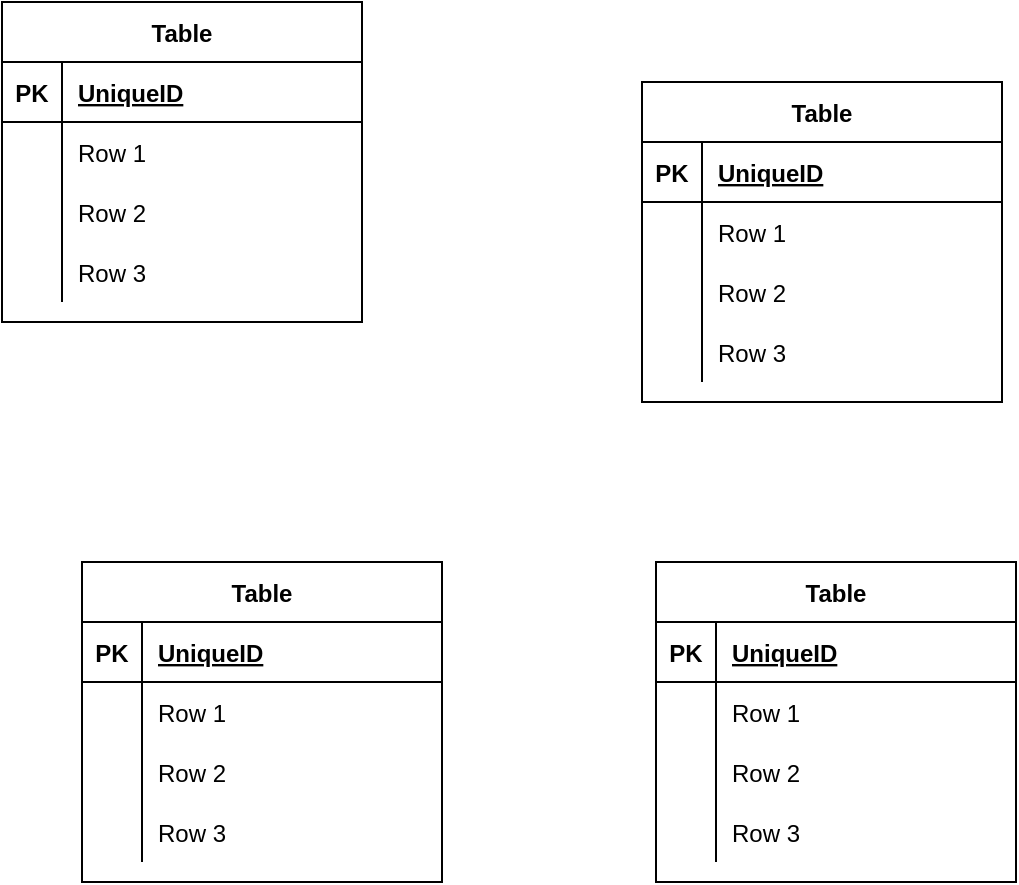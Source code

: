 <mxfile version="16.5.3" type="github" pages="14">
  <diagram id="cf9LqVWaASJKbqNLVCo2" name="第 1 页">
    <mxGraphModel dx="1806" dy="955" grid="1" gridSize="10" guides="1" tooltips="1" connect="1" arrows="1" fold="1" page="1" pageScale="1" pageWidth="827" pageHeight="1169" math="0" shadow="0">
      <root>
        <mxCell id="0" />
        <mxCell id="1" parent="0" />
        <mxCell id="2eY7onzAmIi7Lb0s8Kks-5" value="Table" style="shape=table;startSize=30;container=1;collapsible=1;childLayout=tableLayout;fixedRows=1;rowLines=0;fontStyle=1;align=center;resizeLast=1;" vertex="1" parent="1">
          <mxGeometry x="320" y="410" width="180" height="160" as="geometry" />
        </mxCell>
        <mxCell id="2eY7onzAmIi7Lb0s8Kks-6" value="" style="shape=tableRow;horizontal=0;startSize=0;swimlaneHead=0;swimlaneBody=0;fillColor=none;collapsible=0;dropTarget=0;points=[[0,0.5],[1,0.5]];portConstraint=eastwest;top=0;left=0;right=0;bottom=1;" vertex="1" parent="2eY7onzAmIi7Lb0s8Kks-5">
          <mxGeometry y="30" width="180" height="30" as="geometry" />
        </mxCell>
        <mxCell id="2eY7onzAmIi7Lb0s8Kks-7" value="PK" style="shape=partialRectangle;connectable=0;fillColor=none;top=0;left=0;bottom=0;right=0;fontStyle=1;overflow=hidden;" vertex="1" parent="2eY7onzAmIi7Lb0s8Kks-6">
          <mxGeometry width="30" height="30" as="geometry">
            <mxRectangle width="30" height="30" as="alternateBounds" />
          </mxGeometry>
        </mxCell>
        <mxCell id="2eY7onzAmIi7Lb0s8Kks-8" value="UniqueID" style="shape=partialRectangle;connectable=0;fillColor=none;top=0;left=0;bottom=0;right=0;align=left;spacingLeft=6;fontStyle=5;overflow=hidden;" vertex="1" parent="2eY7onzAmIi7Lb0s8Kks-6">
          <mxGeometry x="30" width="150" height="30" as="geometry">
            <mxRectangle width="150" height="30" as="alternateBounds" />
          </mxGeometry>
        </mxCell>
        <mxCell id="2eY7onzAmIi7Lb0s8Kks-9" value="" style="shape=tableRow;horizontal=0;startSize=0;swimlaneHead=0;swimlaneBody=0;fillColor=none;collapsible=0;dropTarget=0;points=[[0,0.5],[1,0.5]];portConstraint=eastwest;top=0;left=0;right=0;bottom=0;" vertex="1" parent="2eY7onzAmIi7Lb0s8Kks-5">
          <mxGeometry y="60" width="180" height="30" as="geometry" />
        </mxCell>
        <mxCell id="2eY7onzAmIi7Lb0s8Kks-10" value="" style="shape=partialRectangle;connectable=0;fillColor=none;top=0;left=0;bottom=0;right=0;editable=1;overflow=hidden;" vertex="1" parent="2eY7onzAmIi7Lb0s8Kks-9">
          <mxGeometry width="30" height="30" as="geometry">
            <mxRectangle width="30" height="30" as="alternateBounds" />
          </mxGeometry>
        </mxCell>
        <mxCell id="2eY7onzAmIi7Lb0s8Kks-11" value="Row 1" style="shape=partialRectangle;connectable=0;fillColor=none;top=0;left=0;bottom=0;right=0;align=left;spacingLeft=6;overflow=hidden;" vertex="1" parent="2eY7onzAmIi7Lb0s8Kks-9">
          <mxGeometry x="30" width="150" height="30" as="geometry">
            <mxRectangle width="150" height="30" as="alternateBounds" />
          </mxGeometry>
        </mxCell>
        <mxCell id="2eY7onzAmIi7Lb0s8Kks-12" value="" style="shape=tableRow;horizontal=0;startSize=0;swimlaneHead=0;swimlaneBody=0;fillColor=none;collapsible=0;dropTarget=0;points=[[0,0.5],[1,0.5]];portConstraint=eastwest;top=0;left=0;right=0;bottom=0;" vertex="1" parent="2eY7onzAmIi7Lb0s8Kks-5">
          <mxGeometry y="90" width="180" height="30" as="geometry" />
        </mxCell>
        <mxCell id="2eY7onzAmIi7Lb0s8Kks-13" value="" style="shape=partialRectangle;connectable=0;fillColor=none;top=0;left=0;bottom=0;right=0;editable=1;overflow=hidden;" vertex="1" parent="2eY7onzAmIi7Lb0s8Kks-12">
          <mxGeometry width="30" height="30" as="geometry">
            <mxRectangle width="30" height="30" as="alternateBounds" />
          </mxGeometry>
        </mxCell>
        <mxCell id="2eY7onzAmIi7Lb0s8Kks-14" value="Row 2" style="shape=partialRectangle;connectable=0;fillColor=none;top=0;left=0;bottom=0;right=0;align=left;spacingLeft=6;overflow=hidden;" vertex="1" parent="2eY7onzAmIi7Lb0s8Kks-12">
          <mxGeometry x="30" width="150" height="30" as="geometry">
            <mxRectangle width="150" height="30" as="alternateBounds" />
          </mxGeometry>
        </mxCell>
        <mxCell id="2eY7onzAmIi7Lb0s8Kks-15" value="" style="shape=tableRow;horizontal=0;startSize=0;swimlaneHead=0;swimlaneBody=0;fillColor=none;collapsible=0;dropTarget=0;points=[[0,0.5],[1,0.5]];portConstraint=eastwest;top=0;left=0;right=0;bottom=0;" vertex="1" parent="2eY7onzAmIi7Lb0s8Kks-5">
          <mxGeometry y="120" width="180" height="30" as="geometry" />
        </mxCell>
        <mxCell id="2eY7onzAmIi7Lb0s8Kks-16" value="" style="shape=partialRectangle;connectable=0;fillColor=none;top=0;left=0;bottom=0;right=0;editable=1;overflow=hidden;" vertex="1" parent="2eY7onzAmIi7Lb0s8Kks-15">
          <mxGeometry width="30" height="30" as="geometry">
            <mxRectangle width="30" height="30" as="alternateBounds" />
          </mxGeometry>
        </mxCell>
        <mxCell id="2eY7onzAmIi7Lb0s8Kks-17" value="Row 3" style="shape=partialRectangle;connectable=0;fillColor=none;top=0;left=0;bottom=0;right=0;align=left;spacingLeft=6;overflow=hidden;" vertex="1" parent="2eY7onzAmIi7Lb0s8Kks-15">
          <mxGeometry x="30" width="150" height="30" as="geometry">
            <mxRectangle width="150" height="30" as="alternateBounds" />
          </mxGeometry>
        </mxCell>
        <mxCell id="2eY7onzAmIi7Lb0s8Kks-18" value="Table" style="shape=table;startSize=30;container=1;collapsible=1;childLayout=tableLayout;fixedRows=1;rowLines=0;fontStyle=1;align=center;resizeLast=1;" vertex="1" parent="1">
          <mxGeometry x="640" y="450" width="180" height="160" as="geometry" />
        </mxCell>
        <mxCell id="2eY7onzAmIi7Lb0s8Kks-19" value="" style="shape=tableRow;horizontal=0;startSize=0;swimlaneHead=0;swimlaneBody=0;fillColor=none;collapsible=0;dropTarget=0;points=[[0,0.5],[1,0.5]];portConstraint=eastwest;top=0;left=0;right=0;bottom=1;" vertex="1" parent="2eY7onzAmIi7Lb0s8Kks-18">
          <mxGeometry y="30" width="180" height="30" as="geometry" />
        </mxCell>
        <mxCell id="2eY7onzAmIi7Lb0s8Kks-20" value="PK" style="shape=partialRectangle;connectable=0;fillColor=none;top=0;left=0;bottom=0;right=0;fontStyle=1;overflow=hidden;" vertex="1" parent="2eY7onzAmIi7Lb0s8Kks-19">
          <mxGeometry width="30" height="30" as="geometry">
            <mxRectangle width="30" height="30" as="alternateBounds" />
          </mxGeometry>
        </mxCell>
        <mxCell id="2eY7onzAmIi7Lb0s8Kks-21" value="UniqueID" style="shape=partialRectangle;connectable=0;fillColor=none;top=0;left=0;bottom=0;right=0;align=left;spacingLeft=6;fontStyle=5;overflow=hidden;" vertex="1" parent="2eY7onzAmIi7Lb0s8Kks-19">
          <mxGeometry x="30" width="150" height="30" as="geometry">
            <mxRectangle width="150" height="30" as="alternateBounds" />
          </mxGeometry>
        </mxCell>
        <mxCell id="2eY7onzAmIi7Lb0s8Kks-22" value="" style="shape=tableRow;horizontal=0;startSize=0;swimlaneHead=0;swimlaneBody=0;fillColor=none;collapsible=0;dropTarget=0;points=[[0,0.5],[1,0.5]];portConstraint=eastwest;top=0;left=0;right=0;bottom=0;" vertex="1" parent="2eY7onzAmIi7Lb0s8Kks-18">
          <mxGeometry y="60" width="180" height="30" as="geometry" />
        </mxCell>
        <mxCell id="2eY7onzAmIi7Lb0s8Kks-23" value="" style="shape=partialRectangle;connectable=0;fillColor=none;top=0;left=0;bottom=0;right=0;editable=1;overflow=hidden;" vertex="1" parent="2eY7onzAmIi7Lb0s8Kks-22">
          <mxGeometry width="30" height="30" as="geometry">
            <mxRectangle width="30" height="30" as="alternateBounds" />
          </mxGeometry>
        </mxCell>
        <mxCell id="2eY7onzAmIi7Lb0s8Kks-24" value="Row 1" style="shape=partialRectangle;connectable=0;fillColor=none;top=0;left=0;bottom=0;right=0;align=left;spacingLeft=6;overflow=hidden;" vertex="1" parent="2eY7onzAmIi7Lb0s8Kks-22">
          <mxGeometry x="30" width="150" height="30" as="geometry">
            <mxRectangle width="150" height="30" as="alternateBounds" />
          </mxGeometry>
        </mxCell>
        <mxCell id="2eY7onzAmIi7Lb0s8Kks-25" value="" style="shape=tableRow;horizontal=0;startSize=0;swimlaneHead=0;swimlaneBody=0;fillColor=none;collapsible=0;dropTarget=0;points=[[0,0.5],[1,0.5]];portConstraint=eastwest;top=0;left=0;right=0;bottom=0;" vertex="1" parent="2eY7onzAmIi7Lb0s8Kks-18">
          <mxGeometry y="90" width="180" height="30" as="geometry" />
        </mxCell>
        <mxCell id="2eY7onzAmIi7Lb0s8Kks-26" value="" style="shape=partialRectangle;connectable=0;fillColor=none;top=0;left=0;bottom=0;right=0;editable=1;overflow=hidden;" vertex="1" parent="2eY7onzAmIi7Lb0s8Kks-25">
          <mxGeometry width="30" height="30" as="geometry">
            <mxRectangle width="30" height="30" as="alternateBounds" />
          </mxGeometry>
        </mxCell>
        <mxCell id="2eY7onzAmIi7Lb0s8Kks-27" value="Row 2" style="shape=partialRectangle;connectable=0;fillColor=none;top=0;left=0;bottom=0;right=0;align=left;spacingLeft=6;overflow=hidden;" vertex="1" parent="2eY7onzAmIi7Lb0s8Kks-25">
          <mxGeometry x="30" width="150" height="30" as="geometry">
            <mxRectangle width="150" height="30" as="alternateBounds" />
          </mxGeometry>
        </mxCell>
        <mxCell id="2eY7onzAmIi7Lb0s8Kks-28" value="" style="shape=tableRow;horizontal=0;startSize=0;swimlaneHead=0;swimlaneBody=0;fillColor=none;collapsible=0;dropTarget=0;points=[[0,0.5],[1,0.5]];portConstraint=eastwest;top=0;left=0;right=0;bottom=0;" vertex="1" parent="2eY7onzAmIi7Lb0s8Kks-18">
          <mxGeometry y="120" width="180" height="30" as="geometry" />
        </mxCell>
        <mxCell id="2eY7onzAmIi7Lb0s8Kks-29" value="" style="shape=partialRectangle;connectable=0;fillColor=none;top=0;left=0;bottom=0;right=0;editable=1;overflow=hidden;" vertex="1" parent="2eY7onzAmIi7Lb0s8Kks-28">
          <mxGeometry width="30" height="30" as="geometry">
            <mxRectangle width="30" height="30" as="alternateBounds" />
          </mxGeometry>
        </mxCell>
        <mxCell id="2eY7onzAmIi7Lb0s8Kks-30" value="Row 3" style="shape=partialRectangle;connectable=0;fillColor=none;top=0;left=0;bottom=0;right=0;align=left;spacingLeft=6;overflow=hidden;" vertex="1" parent="2eY7onzAmIi7Lb0s8Kks-28">
          <mxGeometry x="30" width="150" height="30" as="geometry">
            <mxRectangle width="150" height="30" as="alternateBounds" />
          </mxGeometry>
        </mxCell>
        <mxCell id="2eY7onzAmIi7Lb0s8Kks-31" value="Table" style="shape=table;startSize=30;container=1;collapsible=1;childLayout=tableLayout;fixedRows=1;rowLines=0;fontStyle=1;align=center;resizeLast=1;" vertex="1" parent="1">
          <mxGeometry x="647" y="690" width="180" height="160" as="geometry" />
        </mxCell>
        <mxCell id="2eY7onzAmIi7Lb0s8Kks-32" value="" style="shape=tableRow;horizontal=0;startSize=0;swimlaneHead=0;swimlaneBody=0;fillColor=none;collapsible=0;dropTarget=0;points=[[0,0.5],[1,0.5]];portConstraint=eastwest;top=0;left=0;right=0;bottom=1;" vertex="1" parent="2eY7onzAmIi7Lb0s8Kks-31">
          <mxGeometry y="30" width="180" height="30" as="geometry" />
        </mxCell>
        <mxCell id="2eY7onzAmIi7Lb0s8Kks-33" value="PK" style="shape=partialRectangle;connectable=0;fillColor=none;top=0;left=0;bottom=0;right=0;fontStyle=1;overflow=hidden;" vertex="1" parent="2eY7onzAmIi7Lb0s8Kks-32">
          <mxGeometry width="30" height="30" as="geometry">
            <mxRectangle width="30" height="30" as="alternateBounds" />
          </mxGeometry>
        </mxCell>
        <mxCell id="2eY7onzAmIi7Lb0s8Kks-34" value="UniqueID" style="shape=partialRectangle;connectable=0;fillColor=none;top=0;left=0;bottom=0;right=0;align=left;spacingLeft=6;fontStyle=5;overflow=hidden;" vertex="1" parent="2eY7onzAmIi7Lb0s8Kks-32">
          <mxGeometry x="30" width="150" height="30" as="geometry">
            <mxRectangle width="150" height="30" as="alternateBounds" />
          </mxGeometry>
        </mxCell>
        <mxCell id="2eY7onzAmIi7Lb0s8Kks-35" value="" style="shape=tableRow;horizontal=0;startSize=0;swimlaneHead=0;swimlaneBody=0;fillColor=none;collapsible=0;dropTarget=0;points=[[0,0.5],[1,0.5]];portConstraint=eastwest;top=0;left=0;right=0;bottom=0;" vertex="1" parent="2eY7onzAmIi7Lb0s8Kks-31">
          <mxGeometry y="60" width="180" height="30" as="geometry" />
        </mxCell>
        <mxCell id="2eY7onzAmIi7Lb0s8Kks-36" value="" style="shape=partialRectangle;connectable=0;fillColor=none;top=0;left=0;bottom=0;right=0;editable=1;overflow=hidden;" vertex="1" parent="2eY7onzAmIi7Lb0s8Kks-35">
          <mxGeometry width="30" height="30" as="geometry">
            <mxRectangle width="30" height="30" as="alternateBounds" />
          </mxGeometry>
        </mxCell>
        <mxCell id="2eY7onzAmIi7Lb0s8Kks-37" value="Row 1" style="shape=partialRectangle;connectable=0;fillColor=none;top=0;left=0;bottom=0;right=0;align=left;spacingLeft=6;overflow=hidden;" vertex="1" parent="2eY7onzAmIi7Lb0s8Kks-35">
          <mxGeometry x="30" width="150" height="30" as="geometry">
            <mxRectangle width="150" height="30" as="alternateBounds" />
          </mxGeometry>
        </mxCell>
        <mxCell id="2eY7onzAmIi7Lb0s8Kks-38" value="" style="shape=tableRow;horizontal=0;startSize=0;swimlaneHead=0;swimlaneBody=0;fillColor=none;collapsible=0;dropTarget=0;points=[[0,0.5],[1,0.5]];portConstraint=eastwest;top=0;left=0;right=0;bottom=0;" vertex="1" parent="2eY7onzAmIi7Lb0s8Kks-31">
          <mxGeometry y="90" width="180" height="30" as="geometry" />
        </mxCell>
        <mxCell id="2eY7onzAmIi7Lb0s8Kks-39" value="" style="shape=partialRectangle;connectable=0;fillColor=none;top=0;left=0;bottom=0;right=0;editable=1;overflow=hidden;" vertex="1" parent="2eY7onzAmIi7Lb0s8Kks-38">
          <mxGeometry width="30" height="30" as="geometry">
            <mxRectangle width="30" height="30" as="alternateBounds" />
          </mxGeometry>
        </mxCell>
        <mxCell id="2eY7onzAmIi7Lb0s8Kks-40" value="Row 2" style="shape=partialRectangle;connectable=0;fillColor=none;top=0;left=0;bottom=0;right=0;align=left;spacingLeft=6;overflow=hidden;" vertex="1" parent="2eY7onzAmIi7Lb0s8Kks-38">
          <mxGeometry x="30" width="150" height="30" as="geometry">
            <mxRectangle width="150" height="30" as="alternateBounds" />
          </mxGeometry>
        </mxCell>
        <mxCell id="2eY7onzAmIi7Lb0s8Kks-41" value="" style="shape=tableRow;horizontal=0;startSize=0;swimlaneHead=0;swimlaneBody=0;fillColor=none;collapsible=0;dropTarget=0;points=[[0,0.5],[1,0.5]];portConstraint=eastwest;top=0;left=0;right=0;bottom=0;" vertex="1" parent="2eY7onzAmIi7Lb0s8Kks-31">
          <mxGeometry y="120" width="180" height="30" as="geometry" />
        </mxCell>
        <mxCell id="2eY7onzAmIi7Lb0s8Kks-42" value="" style="shape=partialRectangle;connectable=0;fillColor=none;top=0;left=0;bottom=0;right=0;editable=1;overflow=hidden;" vertex="1" parent="2eY7onzAmIi7Lb0s8Kks-41">
          <mxGeometry width="30" height="30" as="geometry">
            <mxRectangle width="30" height="30" as="alternateBounds" />
          </mxGeometry>
        </mxCell>
        <mxCell id="2eY7onzAmIi7Lb0s8Kks-43" value="Row 3" style="shape=partialRectangle;connectable=0;fillColor=none;top=0;left=0;bottom=0;right=0;align=left;spacingLeft=6;overflow=hidden;" vertex="1" parent="2eY7onzAmIi7Lb0s8Kks-41">
          <mxGeometry x="30" width="150" height="30" as="geometry">
            <mxRectangle width="150" height="30" as="alternateBounds" />
          </mxGeometry>
        </mxCell>
        <mxCell id="2eY7onzAmIi7Lb0s8Kks-44" value="Table" style="shape=table;startSize=30;container=1;collapsible=1;childLayout=tableLayout;fixedRows=1;rowLines=0;fontStyle=1;align=center;resizeLast=1;" vertex="1" parent="1">
          <mxGeometry x="360" y="690" width="180" height="160" as="geometry" />
        </mxCell>
        <mxCell id="2eY7onzAmIi7Lb0s8Kks-45" value="" style="shape=tableRow;horizontal=0;startSize=0;swimlaneHead=0;swimlaneBody=0;fillColor=none;collapsible=0;dropTarget=0;points=[[0,0.5],[1,0.5]];portConstraint=eastwest;top=0;left=0;right=0;bottom=1;" vertex="1" parent="2eY7onzAmIi7Lb0s8Kks-44">
          <mxGeometry y="30" width="180" height="30" as="geometry" />
        </mxCell>
        <mxCell id="2eY7onzAmIi7Lb0s8Kks-46" value="PK" style="shape=partialRectangle;connectable=0;fillColor=none;top=0;left=0;bottom=0;right=0;fontStyle=1;overflow=hidden;" vertex="1" parent="2eY7onzAmIi7Lb0s8Kks-45">
          <mxGeometry width="30" height="30" as="geometry">
            <mxRectangle width="30" height="30" as="alternateBounds" />
          </mxGeometry>
        </mxCell>
        <mxCell id="2eY7onzAmIi7Lb0s8Kks-47" value="UniqueID" style="shape=partialRectangle;connectable=0;fillColor=none;top=0;left=0;bottom=0;right=0;align=left;spacingLeft=6;fontStyle=5;overflow=hidden;" vertex="1" parent="2eY7onzAmIi7Lb0s8Kks-45">
          <mxGeometry x="30" width="150" height="30" as="geometry">
            <mxRectangle width="150" height="30" as="alternateBounds" />
          </mxGeometry>
        </mxCell>
        <mxCell id="2eY7onzAmIi7Lb0s8Kks-48" value="" style="shape=tableRow;horizontal=0;startSize=0;swimlaneHead=0;swimlaneBody=0;fillColor=none;collapsible=0;dropTarget=0;points=[[0,0.5],[1,0.5]];portConstraint=eastwest;top=0;left=0;right=0;bottom=0;" vertex="1" parent="2eY7onzAmIi7Lb0s8Kks-44">
          <mxGeometry y="60" width="180" height="30" as="geometry" />
        </mxCell>
        <mxCell id="2eY7onzAmIi7Lb0s8Kks-49" value="" style="shape=partialRectangle;connectable=0;fillColor=none;top=0;left=0;bottom=0;right=0;editable=1;overflow=hidden;" vertex="1" parent="2eY7onzAmIi7Lb0s8Kks-48">
          <mxGeometry width="30" height="30" as="geometry">
            <mxRectangle width="30" height="30" as="alternateBounds" />
          </mxGeometry>
        </mxCell>
        <mxCell id="2eY7onzAmIi7Lb0s8Kks-50" value="Row 1" style="shape=partialRectangle;connectable=0;fillColor=none;top=0;left=0;bottom=0;right=0;align=left;spacingLeft=6;overflow=hidden;" vertex="1" parent="2eY7onzAmIi7Lb0s8Kks-48">
          <mxGeometry x="30" width="150" height="30" as="geometry">
            <mxRectangle width="150" height="30" as="alternateBounds" />
          </mxGeometry>
        </mxCell>
        <mxCell id="2eY7onzAmIi7Lb0s8Kks-51" value="" style="shape=tableRow;horizontal=0;startSize=0;swimlaneHead=0;swimlaneBody=0;fillColor=none;collapsible=0;dropTarget=0;points=[[0,0.5],[1,0.5]];portConstraint=eastwest;top=0;left=0;right=0;bottom=0;" vertex="1" parent="2eY7onzAmIi7Lb0s8Kks-44">
          <mxGeometry y="90" width="180" height="30" as="geometry" />
        </mxCell>
        <mxCell id="2eY7onzAmIi7Lb0s8Kks-52" value="" style="shape=partialRectangle;connectable=0;fillColor=none;top=0;left=0;bottom=0;right=0;editable=1;overflow=hidden;" vertex="1" parent="2eY7onzAmIi7Lb0s8Kks-51">
          <mxGeometry width="30" height="30" as="geometry">
            <mxRectangle width="30" height="30" as="alternateBounds" />
          </mxGeometry>
        </mxCell>
        <mxCell id="2eY7onzAmIi7Lb0s8Kks-53" value="Row 2" style="shape=partialRectangle;connectable=0;fillColor=none;top=0;left=0;bottom=0;right=0;align=left;spacingLeft=6;overflow=hidden;" vertex="1" parent="2eY7onzAmIi7Lb0s8Kks-51">
          <mxGeometry x="30" width="150" height="30" as="geometry">
            <mxRectangle width="150" height="30" as="alternateBounds" />
          </mxGeometry>
        </mxCell>
        <mxCell id="2eY7onzAmIi7Lb0s8Kks-54" value="" style="shape=tableRow;horizontal=0;startSize=0;swimlaneHead=0;swimlaneBody=0;fillColor=none;collapsible=0;dropTarget=0;points=[[0,0.5],[1,0.5]];portConstraint=eastwest;top=0;left=0;right=0;bottom=0;" vertex="1" parent="2eY7onzAmIi7Lb0s8Kks-44">
          <mxGeometry y="120" width="180" height="30" as="geometry" />
        </mxCell>
        <mxCell id="2eY7onzAmIi7Lb0s8Kks-55" value="" style="shape=partialRectangle;connectable=0;fillColor=none;top=0;left=0;bottom=0;right=0;editable=1;overflow=hidden;" vertex="1" parent="2eY7onzAmIi7Lb0s8Kks-54">
          <mxGeometry width="30" height="30" as="geometry">
            <mxRectangle width="30" height="30" as="alternateBounds" />
          </mxGeometry>
        </mxCell>
        <mxCell id="2eY7onzAmIi7Lb0s8Kks-56" value="Row 3" style="shape=partialRectangle;connectable=0;fillColor=none;top=0;left=0;bottom=0;right=0;align=left;spacingLeft=6;overflow=hidden;" vertex="1" parent="2eY7onzAmIi7Lb0s8Kks-54">
          <mxGeometry x="30" width="150" height="30" as="geometry">
            <mxRectangle width="150" height="30" as="alternateBounds" />
          </mxGeometry>
        </mxCell>
      </root>
    </mxGraphModel>
  </diagram>
  <diagram name="现认案件聚合根" id="HwsrxKYzyBtpT26ktto7">
    <mxGraphModel dx="1422" dy="1931" grid="1" gridSize="10" guides="1" tooltips="1" connect="1" arrows="1" fold="1" page="1" pageScale="1" pageWidth="827" pageHeight="1169" math="0" shadow="0">
      <root>
        <mxCell id="0" />
        <mxCell id="1" parent="0" />
        <mxCell id="vEDSC9r6GRwnVoYQMrQy-1" value="案件表" style="shape=table;startSize=30;container=1;collapsible=1;childLayout=tableLayout;fixedRows=1;rowLines=0;fontStyle=1;align=center;resizeLast=1;fillColor=#CFC86B;strokeColor=#b85450;" parent="1" vertex="1">
          <mxGeometry x="540" y="-660" width="180" height="870" as="geometry" />
        </mxCell>
        <mxCell id="vEDSC9r6GRwnVoYQMrQy-2" value="" style="shape=partialRectangle;collapsible=0;dropTarget=0;pointerEvents=0;fillColor=#CFC86B;top=0;left=0;bottom=1;right=0;points=[[0,0.5],[1,0.5]];portConstraint=eastwest;" parent="vEDSC9r6GRwnVoYQMrQy-1" vertex="1">
          <mxGeometry y="30" width="180" height="30" as="geometry" />
        </mxCell>
        <mxCell id="vEDSC9r6GRwnVoYQMrQy-3" value="PK" style="shape=partialRectangle;connectable=0;fillColor=#CFC86B;top=0;left=0;bottom=0;right=0;fontStyle=1;overflow=hidden;strokeColor=#b85450;" parent="vEDSC9r6GRwnVoYQMrQy-2" vertex="1">
          <mxGeometry width="30" height="30" as="geometry">
            <mxRectangle width="30" height="30" as="alternateBounds" />
          </mxGeometry>
        </mxCell>
        <mxCell id="vEDSC9r6GRwnVoYQMrQy-4" value="ID" style="shape=partialRectangle;connectable=0;fillColor=#CFC86B;top=0;left=0;bottom=0;right=0;align=left;spacingLeft=6;fontStyle=5;overflow=hidden;strokeColor=#b85450;" parent="vEDSC9r6GRwnVoYQMrQy-2" vertex="1">
          <mxGeometry x="30" width="150" height="30" as="geometry">
            <mxRectangle width="150" height="30" as="alternateBounds" />
          </mxGeometry>
        </mxCell>
        <mxCell id="vEDSC9r6GRwnVoYQMrQy-5" value="" style="shape=partialRectangle;collapsible=0;dropTarget=0;pointerEvents=0;fillColor=#CFC86B;top=0;left=0;bottom=0;right=0;points=[[0,0.5],[1,0.5]];portConstraint=eastwest;" parent="vEDSC9r6GRwnVoYQMrQy-1" vertex="1">
          <mxGeometry y="60" width="180" height="30" as="geometry" />
        </mxCell>
        <mxCell id="vEDSC9r6GRwnVoYQMrQy-6" value="" style="shape=partialRectangle;connectable=0;fillColor=#CFC86B;top=0;left=0;bottom=0;right=0;editable=1;overflow=hidden;strokeColor=#b85450;" parent="vEDSC9r6GRwnVoYQMrQy-5" vertex="1">
          <mxGeometry width="30" height="30" as="geometry">
            <mxRectangle width="30" height="30" as="alternateBounds" />
          </mxGeometry>
        </mxCell>
        <mxCell id="vEDSC9r6GRwnVoYQMrQy-7" value="案件码" style="shape=partialRectangle;connectable=0;fillColor=#CFC86B;top=0;left=0;bottom=0;right=0;align=left;spacingLeft=6;overflow=hidden;strokeColor=#b85450;" parent="vEDSC9r6GRwnVoYQMrQy-5" vertex="1">
          <mxGeometry x="30" width="150" height="30" as="geometry">
            <mxRectangle width="150" height="30" as="alternateBounds" />
          </mxGeometry>
        </mxCell>
        <mxCell id="vEDSC9r6GRwnVoYQMrQy-8" value="" style="shape=partialRectangle;collapsible=0;dropTarget=0;pointerEvents=0;fillColor=#CFC86B;top=0;left=0;bottom=0;right=0;points=[[0,0.5],[1,0.5]];portConstraint=eastwest;" parent="vEDSC9r6GRwnVoYQMrQy-1" vertex="1">
          <mxGeometry y="90" width="180" height="30" as="geometry" />
        </mxCell>
        <mxCell id="vEDSC9r6GRwnVoYQMrQy-9" value="" style="shape=partialRectangle;connectable=0;fillColor=#CFC86B;top=0;left=0;bottom=0;right=0;editable=1;overflow=hidden;strokeColor=#b85450;" parent="vEDSC9r6GRwnVoYQMrQy-8" vertex="1">
          <mxGeometry width="30" height="30" as="geometry">
            <mxRectangle width="30" height="30" as="alternateBounds" />
          </mxGeometry>
        </mxCell>
        <mxCell id="vEDSC9r6GRwnVoYQMrQy-10" value="案件名称" style="shape=partialRectangle;connectable=0;fillColor=#CFC86B;top=0;left=0;bottom=0;right=0;align=left;spacingLeft=6;overflow=hidden;strokeColor=#b85450;" parent="vEDSC9r6GRwnVoYQMrQy-8" vertex="1">
          <mxGeometry x="30" width="150" height="30" as="geometry">
            <mxRectangle width="150" height="30" as="alternateBounds" />
          </mxGeometry>
        </mxCell>
        <mxCell id="vEDSC9r6GRwnVoYQMrQy-11" value="" style="shape=partialRectangle;collapsible=0;dropTarget=0;pointerEvents=0;fillColor=#CFC86B;top=0;left=0;bottom=0;right=0;points=[[0,0.5],[1,0.5]];portConstraint=eastwest;" parent="vEDSC9r6GRwnVoYQMrQy-1" vertex="1">
          <mxGeometry y="120" width="180" height="30" as="geometry" />
        </mxCell>
        <mxCell id="vEDSC9r6GRwnVoYQMrQy-12" value="" style="shape=partialRectangle;connectable=0;fillColor=#CFC86B;top=0;left=0;bottom=0;right=0;editable=1;overflow=hidden;strokeColor=#b85450;" parent="vEDSC9r6GRwnVoYQMrQy-11" vertex="1">
          <mxGeometry width="30" height="30" as="geometry">
            <mxRectangle width="30" height="30" as="alternateBounds" />
          </mxGeometry>
        </mxCell>
        <mxCell id="vEDSC9r6GRwnVoYQMrQy-13" value="案件类型" style="shape=partialRectangle;connectable=0;fillColor=#CFC86B;top=0;left=0;bottom=0;right=0;align=left;spacingLeft=6;overflow=hidden;strokeColor=#b85450;" parent="vEDSC9r6GRwnVoYQMrQy-11" vertex="1">
          <mxGeometry x="30" width="150" height="30" as="geometry">
            <mxRectangle width="150" height="30" as="alternateBounds" />
          </mxGeometry>
        </mxCell>
        <mxCell id="vEDSC9r6GRwnVoYQMrQy-14" value="" style="shape=partialRectangle;collapsible=0;dropTarget=0;pointerEvents=0;fillColor=#CFC86B;top=0;left=0;bottom=0;right=0;points=[[0,0.5],[1,0.5]];portConstraint=eastwest;" parent="vEDSC9r6GRwnVoYQMrQy-1" vertex="1">
          <mxGeometry y="150" width="180" height="30" as="geometry" />
        </mxCell>
        <mxCell id="vEDSC9r6GRwnVoYQMrQy-15" value="" style="shape=partialRectangle;connectable=0;fillColor=#CFC86B;top=0;left=0;bottom=0;right=0;editable=1;overflow=hidden;strokeColor=#b85450;" parent="vEDSC9r6GRwnVoYQMrQy-14" vertex="1">
          <mxGeometry width="30" height="30" as="geometry">
            <mxRectangle width="30" height="30" as="alternateBounds" />
          </mxGeometry>
        </mxCell>
        <mxCell id="vEDSC9r6GRwnVoYQMrQy-16" value="案件状态" style="shape=partialRectangle;connectable=0;fillColor=#CFC86B;top=0;left=0;bottom=0;right=0;align=left;spacingLeft=6;overflow=hidden;strokeColor=#b85450;" parent="vEDSC9r6GRwnVoYQMrQy-14" vertex="1">
          <mxGeometry x="30" width="150" height="30" as="geometry">
            <mxRectangle width="150" height="30" as="alternateBounds" />
          </mxGeometry>
        </mxCell>
        <mxCell id="vEDSC9r6GRwnVoYQMrQy-17" value="" style="shape=partialRectangle;collapsible=0;dropTarget=0;pointerEvents=0;fillColor=#CFC86B;top=0;left=0;bottom=0;right=0;points=[[0,0.5],[1,0.5]];portConstraint=eastwest;" parent="vEDSC9r6GRwnVoYQMrQy-1" vertex="1">
          <mxGeometry y="180" width="180" height="30" as="geometry" />
        </mxCell>
        <mxCell id="vEDSC9r6GRwnVoYQMrQy-18" value="" style="shape=partialRectangle;connectable=0;fillColor=#CFC86B;top=0;left=0;bottom=0;right=0;editable=1;overflow=hidden;strokeColor=#b85450;" parent="vEDSC9r6GRwnVoYQMrQy-17" vertex="1">
          <mxGeometry width="30" height="30" as="geometry">
            <mxRectangle width="30" height="30" as="alternateBounds" />
          </mxGeometry>
        </mxCell>
        <mxCell id="vEDSC9r6GRwnVoYQMrQy-19" value="车型" style="shape=partialRectangle;connectable=0;fillColor=#CFC86B;top=0;left=0;bottom=0;right=0;align=left;spacingLeft=6;overflow=hidden;strokeColor=#b85450;" parent="vEDSC9r6GRwnVoYQMrQy-17" vertex="1">
          <mxGeometry x="30" width="150" height="30" as="geometry">
            <mxRectangle width="150" height="30" as="alternateBounds" />
          </mxGeometry>
        </mxCell>
        <mxCell id="vEDSC9r6GRwnVoYQMrQy-20" value="" style="shape=partialRectangle;collapsible=0;dropTarget=0;pointerEvents=0;fillColor=#CFC86B;top=0;left=0;bottom=0;right=0;points=[[0,0.5],[1,0.5]];portConstraint=eastwest;" parent="vEDSC9r6GRwnVoYQMrQy-1" vertex="1">
          <mxGeometry y="210" width="180" height="30" as="geometry" />
        </mxCell>
        <mxCell id="vEDSC9r6GRwnVoYQMrQy-21" value="" style="shape=partialRectangle;connectable=0;fillColor=#CFC86B;top=0;left=0;bottom=0;right=0;editable=1;overflow=hidden;strokeColor=#b85450;" parent="vEDSC9r6GRwnVoYQMrQy-20" vertex="1">
          <mxGeometry width="30" height="30" as="geometry">
            <mxRectangle width="30" height="30" as="alternateBounds" />
          </mxGeometry>
        </mxCell>
        <mxCell id="vEDSC9r6GRwnVoYQMrQy-22" value="机能" style="shape=partialRectangle;connectable=0;fillColor=#CFC86B;top=0;left=0;bottom=0;right=0;align=left;spacingLeft=6;overflow=hidden;strokeColor=#b85450;" parent="vEDSC9r6GRwnVoYQMrQy-20" vertex="1">
          <mxGeometry x="30" width="150" height="30" as="geometry">
            <mxRectangle width="150" height="30" as="alternateBounds" />
          </mxGeometry>
        </mxCell>
        <mxCell id="vEDSC9r6GRwnVoYQMrQy-23" value="" style="shape=partialRectangle;collapsible=0;dropTarget=0;pointerEvents=0;fillColor=#CFC86B;top=0;left=0;bottom=0;right=0;points=[[0,0.5],[1,0.5]];portConstraint=eastwest;" parent="vEDSC9r6GRwnVoYQMrQy-1" vertex="1">
          <mxGeometry y="240" width="180" height="30" as="geometry" />
        </mxCell>
        <mxCell id="vEDSC9r6GRwnVoYQMrQy-24" value="" style="shape=partialRectangle;connectable=0;fillColor=#CFC86B;top=0;left=0;bottom=0;right=0;editable=1;overflow=hidden;strokeColor=#b85450;" parent="vEDSC9r6GRwnVoYQMrQy-23" vertex="1">
          <mxGeometry width="30" height="30" as="geometry">
            <mxRectangle width="30" height="30" as="alternateBounds" />
          </mxGeometry>
        </mxCell>
        <mxCell id="vEDSC9r6GRwnVoYQMrQy-25" value="区域" style="shape=partialRectangle;connectable=0;fillColor=#CFC86B;top=0;left=0;bottom=0;right=0;align=left;spacingLeft=6;overflow=hidden;strokeColor=#b85450;" parent="vEDSC9r6GRwnVoYQMrQy-23" vertex="1">
          <mxGeometry x="30" width="150" height="30" as="geometry">
            <mxRectangle width="150" height="30" as="alternateBounds" />
          </mxGeometry>
        </mxCell>
        <mxCell id="vEDSC9r6GRwnVoYQMrQy-26" value="" style="shape=partialRectangle;collapsible=0;dropTarget=0;pointerEvents=0;fillColor=#CFC86B;top=0;left=0;bottom=0;right=0;points=[[0,0.5],[1,0.5]];portConstraint=eastwest;" parent="vEDSC9r6GRwnVoYQMrQy-1" vertex="1">
          <mxGeometry y="270" width="180" height="30" as="geometry" />
        </mxCell>
        <mxCell id="vEDSC9r6GRwnVoYQMrQy-27" value="" style="shape=partialRectangle;connectable=0;fillColor=#CFC86B;top=0;left=0;bottom=0;right=0;editable=1;overflow=hidden;strokeColor=#b85450;" parent="vEDSC9r6GRwnVoYQMrQy-26" vertex="1">
          <mxGeometry width="30" height="30" as="geometry">
            <mxRectangle width="30" height="30" as="alternateBounds" />
          </mxGeometry>
        </mxCell>
        <mxCell id="vEDSC9r6GRwnVoYQMrQy-28" value="FTE" style="shape=partialRectangle;connectable=0;fillColor=#CFC86B;top=0;left=0;bottom=0;right=0;align=left;spacingLeft=6;overflow=hidden;strokeColor=#b85450;" parent="vEDSC9r6GRwnVoYQMrQy-26" vertex="1">
          <mxGeometry x="30" width="150" height="30" as="geometry">
            <mxRectangle width="150" height="30" as="alternateBounds" />
          </mxGeometry>
        </mxCell>
        <mxCell id="vEDSC9r6GRwnVoYQMrQy-29" value="" style="shape=partialRectangle;collapsible=0;dropTarget=0;pointerEvents=0;fillColor=#CFC86B;top=0;left=0;bottom=0;right=0;points=[[0,0.5],[1,0.5]];portConstraint=eastwest;" parent="vEDSC9r6GRwnVoYQMrQy-1" vertex="1">
          <mxGeometry y="300" width="180" height="30" as="geometry" />
        </mxCell>
        <mxCell id="vEDSC9r6GRwnVoYQMrQy-30" value="" style="shape=partialRectangle;connectable=0;fillColor=#CFC86B;top=0;left=0;bottom=0;right=0;editable=1;overflow=hidden;strokeColor=#b85450;" parent="vEDSC9r6GRwnVoYQMrQy-29" vertex="1">
          <mxGeometry width="30" height="30" as="geometry">
            <mxRectangle width="30" height="30" as="alternateBounds" />
          </mxGeometry>
        </mxCell>
        <mxCell id="vEDSC9r6GRwnVoYQMrQy-31" value="现任目的" style="shape=partialRectangle;connectable=0;fillColor=#CFC86B;top=0;left=0;bottom=0;right=0;align=left;spacingLeft=6;overflow=hidden;strokeColor=#b85450;" parent="vEDSC9r6GRwnVoYQMrQy-29" vertex="1">
          <mxGeometry x="30" width="150" height="30" as="geometry">
            <mxRectangle width="150" height="30" as="alternateBounds" />
          </mxGeometry>
        </mxCell>
        <mxCell id="vEDSC9r6GRwnVoYQMrQy-32" value="" style="shape=partialRectangle;collapsible=0;dropTarget=0;pointerEvents=0;fillColor=#CFC86B;top=0;left=0;bottom=0;right=0;points=[[0,0.5],[1,0.5]];portConstraint=eastwest;" parent="vEDSC9r6GRwnVoYQMrQy-1" vertex="1">
          <mxGeometry y="330" width="180" height="30" as="geometry" />
        </mxCell>
        <mxCell id="vEDSC9r6GRwnVoYQMrQy-33" value="" style="shape=partialRectangle;connectable=0;fillColor=#CFC86B;top=0;left=0;bottom=0;right=0;editable=1;overflow=hidden;strokeColor=#b85450;" parent="vEDSC9r6GRwnVoYQMrQy-32" vertex="1">
          <mxGeometry width="30" height="30" as="geometry">
            <mxRectangle width="30" height="30" as="alternateBounds" />
          </mxGeometry>
        </mxCell>
        <mxCell id="vEDSC9r6GRwnVoYQMrQy-34" value="车门是否维修" style="shape=partialRectangle;connectable=0;fillColor=#CFC86B;top=0;left=0;bottom=0;right=0;align=left;spacingLeft=6;overflow=hidden;strokeColor=#b85450;" parent="vEDSC9r6GRwnVoYQMrQy-32" vertex="1">
          <mxGeometry x="30" width="150" height="30" as="geometry">
            <mxRectangle width="150" height="30" as="alternateBounds" />
          </mxGeometry>
        </mxCell>
        <mxCell id="vEDSC9r6GRwnVoYQMrQy-35" value="" style="shape=partialRectangle;collapsible=0;dropTarget=0;pointerEvents=0;fillColor=#CFC86B;top=0;left=0;bottom=0;right=0;points=[[0,0.5],[1,0.5]];portConstraint=eastwest;" parent="vEDSC9r6GRwnVoYQMrQy-1" vertex="1">
          <mxGeometry y="360" width="180" height="30" as="geometry" />
        </mxCell>
        <mxCell id="vEDSC9r6GRwnVoYQMrQy-36" value="" style="shape=partialRectangle;connectable=0;fillColor=#CFC86B;top=0;left=0;bottom=0;right=0;editable=1;overflow=hidden;strokeColor=#b85450;" parent="vEDSC9r6GRwnVoYQMrQy-35" vertex="1">
          <mxGeometry width="30" height="30" as="geometry">
            <mxRectangle width="30" height="30" as="alternateBounds" />
          </mxGeometry>
        </mxCell>
        <mxCell id="vEDSC9r6GRwnVoYQMrQy-37" value="故障图片" style="shape=partialRectangle;connectable=0;fillColor=#CFC86B;top=0;left=0;bottom=0;right=0;align=left;spacingLeft=6;overflow=hidden;strokeColor=#b85450;" parent="vEDSC9r6GRwnVoYQMrQy-35" vertex="1">
          <mxGeometry x="30" width="150" height="30" as="geometry">
            <mxRectangle width="150" height="30" as="alternateBounds" />
          </mxGeometry>
        </mxCell>
        <mxCell id="vEDSC9r6GRwnVoYQMrQy-38" value="" style="shape=partialRectangle;collapsible=0;dropTarget=0;pointerEvents=0;fillColor=#CFC86B;top=0;left=0;bottom=0;right=0;points=[[0,0.5],[1,0.5]];portConstraint=eastwest;" parent="vEDSC9r6GRwnVoYQMrQy-1" vertex="1">
          <mxGeometry y="390" width="180" height="30" as="geometry" />
        </mxCell>
        <mxCell id="vEDSC9r6GRwnVoYQMrQy-39" value="" style="shape=partialRectangle;connectable=0;fillColor=#CFC86B;top=0;left=0;bottom=0;right=0;editable=1;overflow=hidden;strokeColor=#b85450;" parent="vEDSC9r6GRwnVoYQMrQy-38" vertex="1">
          <mxGeometry width="30" height="30" as="geometry">
            <mxRectangle width="30" height="30" as="alternateBounds" />
          </mxGeometry>
        </mxCell>
        <mxCell id="vEDSC9r6GRwnVoYQMrQy-40" value="CF是否特别要求" style="shape=partialRectangle;connectable=0;fillColor=#CFC86B;top=0;left=0;bottom=0;right=0;align=left;spacingLeft=6;overflow=hidden;strokeColor=#b85450;" parent="vEDSC9r6GRwnVoYQMrQy-38" vertex="1">
          <mxGeometry x="30" width="150" height="30" as="geometry">
            <mxRectangle width="150" height="30" as="alternateBounds" />
          </mxGeometry>
        </mxCell>
        <mxCell id="vEDSC9r6GRwnVoYQMrQy-41" value="" style="shape=partialRectangle;collapsible=0;dropTarget=0;pointerEvents=0;fillColor=#CFC86B;top=0;left=0;bottom=0;right=0;points=[[0,0.5],[1,0.5]];portConstraint=eastwest;" parent="vEDSC9r6GRwnVoYQMrQy-1" vertex="1">
          <mxGeometry y="420" width="180" height="30" as="geometry" />
        </mxCell>
        <mxCell id="vEDSC9r6GRwnVoYQMrQy-42" value="" style="shape=partialRectangle;connectable=0;fillColor=#CFC86B;top=0;left=0;bottom=0;right=0;editable=1;overflow=hidden;strokeColor=#b85450;" parent="vEDSC9r6GRwnVoYQMrQy-41" vertex="1">
          <mxGeometry width="30" height="30" as="geometry">
            <mxRectangle width="30" height="30" as="alternateBounds" />
          </mxGeometry>
        </mxCell>
        <mxCell id="vEDSC9r6GRwnVoYQMrQy-43" value="CF要求内容" style="shape=partialRectangle;connectable=0;fillColor=#CFC86B;top=0;left=0;bottom=0;right=0;align=left;spacingLeft=6;overflow=hidden;strokeColor=#b85450;" parent="vEDSC9r6GRwnVoYQMrQy-41" vertex="1">
          <mxGeometry x="30" width="150" height="30" as="geometry">
            <mxRectangle width="150" height="30" as="alternateBounds" />
          </mxGeometry>
        </mxCell>
        <mxCell id="vEDSC9r6GRwnVoYQMrQy-44" value="" style="shape=partialRectangle;collapsible=0;dropTarget=0;pointerEvents=0;fillColor=#CFC86B;top=0;left=0;bottom=0;right=0;points=[[0,0.5],[1,0.5]];portConstraint=eastwest;" parent="vEDSC9r6GRwnVoYQMrQy-1" vertex="1">
          <mxGeometry y="450" width="180" height="30" as="geometry" />
        </mxCell>
        <mxCell id="vEDSC9r6GRwnVoYQMrQy-45" value="" style="shape=partialRectangle;connectable=0;fillColor=#CFC86B;top=0;left=0;bottom=0;right=0;editable=1;overflow=hidden;strokeColor=#b85450;" parent="vEDSC9r6GRwnVoYQMrQy-44" vertex="1">
          <mxGeometry width="30" height="30" as="geometry">
            <mxRectangle width="30" height="30" as="alternateBounds" />
          </mxGeometry>
        </mxCell>
        <mxCell id="vEDSC9r6GRwnVoYQMrQy-46" value="供应商是否特别要求" style="shape=partialRectangle;connectable=0;fillColor=#CFC86B;top=0;left=0;bottom=0;right=0;align=left;spacingLeft=6;overflow=hidden;strokeColor=#b85450;" parent="vEDSC9r6GRwnVoYQMrQy-44" vertex="1">
          <mxGeometry x="30" width="150" height="30" as="geometry">
            <mxRectangle width="150" height="30" as="alternateBounds" />
          </mxGeometry>
        </mxCell>
        <mxCell id="vEDSC9r6GRwnVoYQMrQy-47" value="" style="shape=partialRectangle;collapsible=0;dropTarget=0;pointerEvents=0;fillColor=#CFC86B;top=0;left=0;bottom=0;right=0;points=[[0,0.5],[1,0.5]];portConstraint=eastwest;" parent="vEDSC9r6GRwnVoYQMrQy-1" vertex="1">
          <mxGeometry y="480" width="180" height="30" as="geometry" />
        </mxCell>
        <mxCell id="vEDSC9r6GRwnVoYQMrQy-48" value="" style="shape=partialRectangle;connectable=0;fillColor=#CFC86B;top=0;left=0;bottom=0;right=0;editable=1;overflow=hidden;strokeColor=#b85450;" parent="vEDSC9r6GRwnVoYQMrQy-47" vertex="1">
          <mxGeometry width="30" height="30" as="geometry">
            <mxRectangle width="30" height="30" as="alternateBounds" />
          </mxGeometry>
        </mxCell>
        <mxCell id="vEDSC9r6GRwnVoYQMrQy-49" value="供应商要求内容" style="shape=partialRectangle;connectable=0;fillColor=#CFC86B;top=0;left=0;bottom=0;right=0;align=left;spacingLeft=6;overflow=hidden;strokeColor=#b85450;" parent="vEDSC9r6GRwnVoYQMrQy-47" vertex="1">
          <mxGeometry x="30" width="150" height="30" as="geometry">
            <mxRectangle width="150" height="30" as="alternateBounds" />
          </mxGeometry>
        </mxCell>
        <mxCell id="vEDSC9r6GRwnVoYQMrQy-50" value="" style="shape=partialRectangle;collapsible=0;dropTarget=0;pointerEvents=0;fillColor=#CFC86B;top=0;left=0;bottom=0;right=0;points=[[0,0.5],[1,0.5]];portConstraint=eastwest;" parent="vEDSC9r6GRwnVoYQMrQy-1" vertex="1">
          <mxGeometry y="510" width="180" height="30" as="geometry" />
        </mxCell>
        <mxCell id="vEDSC9r6GRwnVoYQMrQy-51" value="" style="shape=partialRectangle;connectable=0;fillColor=#CFC86B;top=0;left=0;bottom=0;right=0;editable=1;overflow=hidden;strokeColor=#b85450;" parent="vEDSC9r6GRwnVoYQMrQy-50" vertex="1">
          <mxGeometry width="30" height="30" as="geometry">
            <mxRectangle width="30" height="30" as="alternateBounds" />
          </mxGeometry>
        </mxCell>
        <mxCell id="vEDSC9r6GRwnVoYQMrQy-52" value="QA是否特别要求" style="shape=partialRectangle;connectable=0;fillColor=#CFC86B;top=0;left=0;bottom=0;right=0;align=left;spacingLeft=6;overflow=hidden;strokeColor=#b85450;" parent="vEDSC9r6GRwnVoYQMrQy-50" vertex="1">
          <mxGeometry x="30" width="150" height="30" as="geometry">
            <mxRectangle width="150" height="30" as="alternateBounds" />
          </mxGeometry>
        </mxCell>
        <mxCell id="vEDSC9r6GRwnVoYQMrQy-53" value="" style="shape=partialRectangle;collapsible=0;dropTarget=0;pointerEvents=0;fillColor=#CFC86B;top=0;left=0;bottom=0;right=0;points=[[0,0.5],[1,0.5]];portConstraint=eastwest;" parent="vEDSC9r6GRwnVoYQMrQy-1" vertex="1">
          <mxGeometry y="540" width="180" height="30" as="geometry" />
        </mxCell>
        <mxCell id="vEDSC9r6GRwnVoYQMrQy-54" value="" style="shape=partialRectangle;connectable=0;fillColor=#CFC86B;top=0;left=0;bottom=0;right=0;editable=1;overflow=hidden;strokeColor=#b85450;" parent="vEDSC9r6GRwnVoYQMrQy-53" vertex="1">
          <mxGeometry width="30" height="30" as="geometry">
            <mxRectangle width="30" height="30" as="alternateBounds" />
          </mxGeometry>
        </mxCell>
        <mxCell id="vEDSC9r6GRwnVoYQMrQy-55" value="QA要求内容" style="shape=partialRectangle;connectable=0;fillColor=#CFC86B;top=0;left=0;bottom=0;right=0;align=left;spacingLeft=6;overflow=hidden;strokeColor=#b85450;" parent="vEDSC9r6GRwnVoYQMrQy-53" vertex="1">
          <mxGeometry x="30" width="150" height="30" as="geometry">
            <mxRectangle width="150" height="30" as="alternateBounds" />
          </mxGeometry>
        </mxCell>
        <mxCell id="vEDSC9r6GRwnVoYQMrQy-56" value="" style="shape=partialRectangle;collapsible=0;dropTarget=0;pointerEvents=0;fillColor=#CFC86B;top=0;left=0;bottom=0;right=0;points=[[0,0.5],[1,0.5]];portConstraint=eastwest;" parent="vEDSC9r6GRwnVoYQMrQy-1" vertex="1">
          <mxGeometry y="570" width="180" height="30" as="geometry" />
        </mxCell>
        <mxCell id="vEDSC9r6GRwnVoYQMrQy-57" value="" style="shape=partialRectangle;connectable=0;fillColor=#CFC86B;top=0;left=0;bottom=0;right=0;editable=1;overflow=hidden;strokeColor=#b85450;" parent="vEDSC9r6GRwnVoYQMrQy-56" vertex="1">
          <mxGeometry width="30" height="30" as="geometry">
            <mxRectangle width="30" height="30" as="alternateBounds" />
          </mxGeometry>
        </mxCell>
        <mxCell id="vEDSC9r6GRwnVoYQMrQy-58" value="DLR是否特别要求" style="shape=partialRectangle;connectable=0;fillColor=#CFC86B;top=0;left=0;bottom=0;right=0;align=left;spacingLeft=6;overflow=hidden;strokeColor=#b85450;" parent="vEDSC9r6GRwnVoYQMrQy-56" vertex="1">
          <mxGeometry x="30" width="150" height="30" as="geometry">
            <mxRectangle width="150" height="30" as="alternateBounds" />
          </mxGeometry>
        </mxCell>
        <mxCell id="vEDSC9r6GRwnVoYQMrQy-59" value="" style="shape=partialRectangle;collapsible=0;dropTarget=0;pointerEvents=0;fillColor=#CFC86B;top=0;left=0;bottom=0;right=0;points=[[0,0.5],[1,0.5]];portConstraint=eastwest;" parent="vEDSC9r6GRwnVoYQMrQy-1" vertex="1">
          <mxGeometry y="600" width="180" height="30" as="geometry" />
        </mxCell>
        <mxCell id="vEDSC9r6GRwnVoYQMrQy-60" value="" style="shape=partialRectangle;connectable=0;fillColor=#CFC86B;top=0;left=0;bottom=0;right=0;editable=1;overflow=hidden;strokeColor=#b85450;" parent="vEDSC9r6GRwnVoYQMrQy-59" vertex="1">
          <mxGeometry width="30" height="30" as="geometry">
            <mxRectangle width="30" height="30" as="alternateBounds" />
          </mxGeometry>
        </mxCell>
        <mxCell id="vEDSC9r6GRwnVoYQMrQy-61" value="DLR要求内容" style="shape=partialRectangle;connectable=0;fillColor=#CFC86B;top=0;left=0;bottom=0;right=0;align=left;spacingLeft=6;overflow=hidden;strokeColor=#b85450;" parent="vEDSC9r6GRwnVoYQMrQy-59" vertex="1">
          <mxGeometry x="30" width="150" height="30" as="geometry">
            <mxRectangle width="150" height="30" as="alternateBounds" />
          </mxGeometry>
        </mxCell>
        <mxCell id="vEDSC9r6GRwnVoYQMrQy-62" value="" style="shape=partialRectangle;collapsible=0;dropTarget=0;pointerEvents=0;fillColor=#CFC86B;top=0;left=0;bottom=0;right=0;points=[[0,0.5],[1,0.5]];portConstraint=eastwest;" parent="vEDSC9r6GRwnVoYQMrQy-1" vertex="1">
          <mxGeometry y="630" width="180" height="30" as="geometry" />
        </mxCell>
        <mxCell id="vEDSC9r6GRwnVoYQMrQy-63" value="" style="shape=partialRectangle;connectable=0;fillColor=#CFC86B;top=0;left=0;bottom=0;right=0;editable=1;overflow=hidden;strokeColor=#b85450;" parent="vEDSC9r6GRwnVoYQMrQy-62" vertex="1">
          <mxGeometry width="30" height="30" as="geometry">
            <mxRectangle width="30" height="30" as="alternateBounds" />
          </mxGeometry>
        </mxCell>
        <mxCell id="vEDSC9r6GRwnVoYQMrQy-64" value="EDER担当" style="shape=partialRectangle;connectable=0;fillColor=#CFC86B;top=0;left=0;bottom=0;right=0;align=left;spacingLeft=6;overflow=hidden;strokeColor=#b85450;" parent="vEDSC9r6GRwnVoYQMrQy-62" vertex="1">
          <mxGeometry x="30" width="150" height="30" as="geometry">
            <mxRectangle width="150" height="30" as="alternateBounds" />
          </mxGeometry>
        </mxCell>
        <mxCell id="vEDSC9r6GRwnVoYQMrQy-65" value="" style="shape=partialRectangle;collapsible=0;dropTarget=0;pointerEvents=0;fillColor=#CFC86B;top=0;left=0;bottom=0;right=0;points=[[0,0.5],[1,0.5]];portConstraint=eastwest;" parent="vEDSC9r6GRwnVoYQMrQy-1" vertex="1">
          <mxGeometry y="660" width="180" height="30" as="geometry" />
        </mxCell>
        <mxCell id="vEDSC9r6GRwnVoYQMrQy-66" value="" style="shape=partialRectangle;connectable=0;fillColor=#CFC86B;top=0;left=0;bottom=0;right=0;editable=1;overflow=hidden;strokeColor=#b85450;" parent="vEDSC9r6GRwnVoYQMrQy-65" vertex="1">
          <mxGeometry width="30" height="30" as="geometry">
            <mxRectangle width="30" height="30" as="alternateBounds" />
          </mxGeometry>
        </mxCell>
        <mxCell id="vEDSC9r6GRwnVoYQMrQy-67" value="QA担当" style="shape=partialRectangle;connectable=0;fillColor=#CFC86B;top=0;left=0;bottom=0;right=0;align=left;spacingLeft=6;overflow=hidden;strokeColor=#b85450;" parent="vEDSC9r6GRwnVoYQMrQy-65" vertex="1">
          <mxGeometry x="30" width="150" height="30" as="geometry">
            <mxRectangle width="150" height="30" as="alternateBounds" />
          </mxGeometry>
        </mxCell>
        <mxCell id="vEDSC9r6GRwnVoYQMrQy-68" value="" style="shape=partialRectangle;collapsible=0;dropTarget=0;pointerEvents=0;fillColor=#CFC86B;top=0;left=0;bottom=0;right=0;points=[[0,0.5],[1,0.5]];portConstraint=eastwest;" parent="vEDSC9r6GRwnVoYQMrQy-1" vertex="1">
          <mxGeometry y="690" width="180" height="30" as="geometry" />
        </mxCell>
        <mxCell id="vEDSC9r6GRwnVoYQMrQy-69" value="" style="shape=partialRectangle;connectable=0;fillColor=#CFC86B;top=0;left=0;bottom=0;right=0;editable=1;overflow=hidden;strokeColor=#b85450;" parent="vEDSC9r6GRwnVoYQMrQy-68" vertex="1">
          <mxGeometry width="30" height="30" as="geometry">
            <mxRectangle width="30" height="30" as="alternateBounds" />
          </mxGeometry>
        </mxCell>
        <mxCell id="vEDSC9r6GRwnVoYQMrQy-70" value="问卷模板" style="shape=partialRectangle;connectable=0;fillColor=#CFC86B;top=0;left=0;bottom=0;right=0;align=left;spacingLeft=6;overflow=hidden;strokeColor=#b85450;" parent="vEDSC9r6GRwnVoYQMrQy-68" vertex="1">
          <mxGeometry x="30" width="150" height="30" as="geometry">
            <mxRectangle width="150" height="30" as="alternateBounds" />
          </mxGeometry>
        </mxCell>
        <mxCell id="vEDSC9r6GRwnVoYQMrQy-71" value="" style="shape=partialRectangle;collapsible=0;dropTarget=0;pointerEvents=0;fillColor=#CFC86B;top=0;left=0;bottom=0;right=0;points=[[0,0.5],[1,0.5]];portConstraint=eastwest;" parent="vEDSC9r6GRwnVoYQMrQy-1" vertex="1">
          <mxGeometry y="720" width="180" height="30" as="geometry" />
        </mxCell>
        <mxCell id="vEDSC9r6GRwnVoYQMrQy-72" value="" style="shape=partialRectangle;connectable=0;fillColor=#CFC86B;top=0;left=0;bottom=0;right=0;editable=1;overflow=hidden;strokeColor=#b85450;" parent="vEDSC9r6GRwnVoYQMrQy-71" vertex="1">
          <mxGeometry width="30" height="30" as="geometry">
            <mxRectangle width="30" height="30" as="alternateBounds" />
          </mxGeometry>
        </mxCell>
        <mxCell id="vEDSC9r6GRwnVoYQMrQy-73" value="其他附件" style="shape=partialRectangle;connectable=0;fillColor=#CFC86B;top=0;left=0;bottom=0;right=0;align=left;spacingLeft=6;overflow=hidden;strokeColor=#b85450;" parent="vEDSC9r6GRwnVoYQMrQy-71" vertex="1">
          <mxGeometry x="30" width="150" height="30" as="geometry">
            <mxRectangle width="150" height="30" as="alternateBounds" />
          </mxGeometry>
        </mxCell>
        <mxCell id="Qy8EvieUbA9o8Yu2COZ0-17" value="" style="shape=partialRectangle;collapsible=0;dropTarget=0;pointerEvents=0;fillColor=#CFC86B;top=0;left=0;bottom=0;right=0;points=[[0,0.5],[1,0.5]];portConstraint=eastwest;" parent="vEDSC9r6GRwnVoYQMrQy-1" vertex="1">
          <mxGeometry y="750" width="180" height="30" as="geometry" />
        </mxCell>
        <mxCell id="Qy8EvieUbA9o8Yu2COZ0-18" value="" style="shape=partialRectangle;connectable=0;fillColor=#CFC86B;top=0;left=0;bottom=0;right=0;editable=1;overflow=hidden;strokeColor=#b85450;" parent="Qy8EvieUbA9o8Yu2COZ0-17" vertex="1">
          <mxGeometry width="30" height="30" as="geometry">
            <mxRectangle width="30" height="30" as="alternateBounds" />
          </mxGeometry>
        </mxCell>
        <mxCell id="Qy8EvieUbA9o8Yu2COZ0-19" value="所需工时" style="shape=partialRectangle;connectable=0;fillColor=#CFC86B;top=0;left=0;bottom=0;right=0;align=left;spacingLeft=6;overflow=hidden;strokeColor=#b85450;" parent="Qy8EvieUbA9o8Yu2COZ0-17" vertex="1">
          <mxGeometry x="30" width="150" height="30" as="geometry">
            <mxRectangle width="150" height="30" as="alternateBounds" />
          </mxGeometry>
        </mxCell>
        <mxCell id="Qy8EvieUbA9o8Yu2COZ0-32" value="" style="shape=partialRectangle;collapsible=0;dropTarget=0;pointerEvents=0;fillColor=#CFC86B;top=0;left=0;bottom=0;right=0;points=[[0,0.5],[1,0.5]];portConstraint=eastwest;" parent="vEDSC9r6GRwnVoYQMrQy-1" vertex="1">
          <mxGeometry y="780" width="180" height="30" as="geometry" />
        </mxCell>
        <mxCell id="Qy8EvieUbA9o8Yu2COZ0-33" value="" style="shape=partialRectangle;connectable=0;fillColor=#CFC86B;top=0;left=0;bottom=0;right=0;editable=1;overflow=hidden;strokeColor=#b85450;" parent="Qy8EvieUbA9o8Yu2COZ0-32" vertex="1">
          <mxGeometry width="30" height="30" as="geometry">
            <mxRectangle width="30" height="30" as="alternateBounds" />
          </mxGeometry>
        </mxCell>
        <mxCell id="Qy8EvieUbA9o8Yu2COZ0-34" value="实车确认项目" style="shape=partialRectangle;connectable=0;fillColor=#CFC86B;top=0;left=0;bottom=0;right=0;align=left;spacingLeft=6;overflow=hidden;strokeColor=#b85450;" parent="Qy8EvieUbA9o8Yu2COZ0-32" vertex="1">
          <mxGeometry x="30" width="150" height="30" as="geometry">
            <mxRectangle width="150" height="30" as="alternateBounds" />
          </mxGeometry>
        </mxCell>
        <mxCell id="Qy8EvieUbA9o8Yu2COZ0-14" value="" style="shape=partialRectangle;collapsible=0;dropTarget=0;pointerEvents=0;fillColor=#CFC86B;top=0;left=0;bottom=0;right=0;points=[[0,0.5],[1,0.5]];portConstraint=eastwest;" parent="vEDSC9r6GRwnVoYQMrQy-1" vertex="1">
          <mxGeometry y="810" width="180" height="30" as="geometry" />
        </mxCell>
        <mxCell id="Qy8EvieUbA9o8Yu2COZ0-15" value="" style="shape=partialRectangle;connectable=0;fillColor=#CFC86B;top=0;left=0;bottom=0;right=0;editable=1;overflow=hidden;strokeColor=#b85450;" parent="Qy8EvieUbA9o8Yu2COZ0-14" vertex="1">
          <mxGeometry width="30" height="30" as="geometry">
            <mxRectangle width="30" height="30" as="alternateBounds" />
          </mxGeometry>
        </mxCell>
        <mxCell id="Qy8EvieUbA9o8Yu2COZ0-16" value="条件内容" style="shape=partialRectangle;connectable=0;fillColor=#CFC86B;top=0;left=0;bottom=0;right=0;align=left;spacingLeft=6;overflow=hidden;strokeColor=#b85450;" parent="Qy8EvieUbA9o8Yu2COZ0-14" vertex="1">
          <mxGeometry x="30" width="150" height="30" as="geometry">
            <mxRectangle width="150" height="30" as="alternateBounds" />
          </mxGeometry>
        </mxCell>
        <mxCell id="vEDSC9r6GRwnVoYQMrQy-77" value="" style="shape=partialRectangle;collapsible=0;dropTarget=0;pointerEvents=0;fillColor=#CFC86B;top=0;left=0;bottom=0;right=0;points=[[0,0.5],[1,0.5]];portConstraint=eastwest;" parent="vEDSC9r6GRwnVoYQMrQy-1" vertex="1">
          <mxGeometry y="840" width="180" height="30" as="geometry" />
        </mxCell>
        <mxCell id="vEDSC9r6GRwnVoYQMrQy-78" value="" style="shape=partialRectangle;connectable=0;fillColor=#CFC86B;top=0;left=0;bottom=0;right=0;editable=1;overflow=hidden;strokeColor=#b85450;" parent="vEDSC9r6GRwnVoYQMrQy-77" vertex="1">
          <mxGeometry width="30" height="30" as="geometry">
            <mxRectangle width="30" height="30" as="alternateBounds" />
          </mxGeometry>
        </mxCell>
        <mxCell id="vEDSC9r6GRwnVoYQMrQy-79" value="申请时间 " style="shape=partialRectangle;connectable=0;fillColor=#CFC86B;top=0;left=0;bottom=0;right=0;align=left;spacingLeft=6;overflow=hidden;strokeColor=#b85450;" parent="vEDSC9r6GRwnVoYQMrQy-77" vertex="1">
          <mxGeometry x="30" width="150" height="30" as="geometry">
            <mxRectangle width="150" height="30" as="alternateBounds" />
          </mxGeometry>
        </mxCell>
        <mxCell id="vEDSC9r6GRwnVoYQMrQy-126" value="评分自检表" style="shape=table;startSize=30;container=1;collapsible=1;childLayout=tableLayout;fixedRows=1;rowLines=0;fontStyle=1;align=center;resizeLast=1;fillColor=#CFC86B;strokeColor=#b85450;" parent="1" vertex="1">
          <mxGeometry x="809" y="-300" width="180" height="640" as="geometry" />
        </mxCell>
        <mxCell id="vEDSC9r6GRwnVoYQMrQy-127" value="" style="shape=partialRectangle;collapsible=0;dropTarget=0;pointerEvents=0;fillColor=#CFC86B;top=0;left=0;bottom=1;right=0;points=[[0,0.5],[1,0.5]];portConstraint=eastwest;" parent="vEDSC9r6GRwnVoYQMrQy-126" vertex="1">
          <mxGeometry y="30" width="180" height="30" as="geometry" />
        </mxCell>
        <mxCell id="vEDSC9r6GRwnVoYQMrQy-128" value="PK" style="shape=partialRectangle;connectable=0;fillColor=#CFC86B;top=0;left=0;bottom=0;right=0;fontStyle=1;overflow=hidden;strokeColor=#b85450;" parent="vEDSC9r6GRwnVoYQMrQy-127" vertex="1">
          <mxGeometry width="30" height="30" as="geometry">
            <mxRectangle width="30" height="30" as="alternateBounds" />
          </mxGeometry>
        </mxCell>
        <mxCell id="vEDSC9r6GRwnVoYQMrQy-129" value="ID" style="shape=partialRectangle;connectable=0;fillColor=#CFC86B;top=0;left=0;bottom=0;right=0;align=left;spacingLeft=6;fontStyle=5;overflow=hidden;strokeColor=#b85450;" parent="vEDSC9r6GRwnVoYQMrQy-127" vertex="1">
          <mxGeometry x="30" width="150" height="30" as="geometry">
            <mxRectangle width="150" height="30" as="alternateBounds" />
          </mxGeometry>
        </mxCell>
        <mxCell id="vEDSC9r6GRwnVoYQMrQy-130" value="" style="shape=partialRectangle;collapsible=0;dropTarget=0;pointerEvents=0;fillColor=#CFC86B;top=0;left=0;bottom=0;right=0;points=[[0,0.5],[1,0.5]];portConstraint=eastwest;" parent="vEDSC9r6GRwnVoYQMrQy-126" vertex="1">
          <mxGeometry y="60" width="180" height="30" as="geometry" />
        </mxCell>
        <mxCell id="vEDSC9r6GRwnVoYQMrQy-131" value="" style="shape=partialRectangle;connectable=0;fillColor=#CFC86B;top=0;left=0;bottom=0;right=0;editable=1;overflow=hidden;strokeColor=#b85450;" parent="vEDSC9r6GRwnVoYQMrQy-130" vertex="1">
          <mxGeometry width="30" height="30" as="geometry">
            <mxRectangle width="30" height="30" as="alternateBounds" />
          </mxGeometry>
        </mxCell>
        <mxCell id="vEDSC9r6GRwnVoYQMrQy-132" value="案件码" style="shape=partialRectangle;connectable=0;fillColor=#CFC86B;top=0;left=0;bottom=0;right=0;align=left;spacingLeft=6;overflow=hidden;strokeColor=#b85450;" parent="vEDSC9r6GRwnVoYQMrQy-130" vertex="1">
          <mxGeometry x="30" width="150" height="30" as="geometry">
            <mxRectangle width="150" height="30" as="alternateBounds" />
          </mxGeometry>
        </mxCell>
        <mxCell id="vEDSC9r6GRwnVoYQMrQy-133" value="" style="shape=partialRectangle;collapsible=0;dropTarget=0;pointerEvents=0;fillColor=#CFC86B;top=0;left=0;bottom=0;right=0;points=[[0,0.5],[1,0.5]];portConstraint=eastwest;" parent="vEDSC9r6GRwnVoYQMrQy-126" vertex="1">
          <mxGeometry y="90" width="180" height="30" as="geometry" />
        </mxCell>
        <mxCell id="vEDSC9r6GRwnVoYQMrQy-134" value="" style="shape=partialRectangle;connectable=0;fillColor=#CFC86B;top=0;left=0;bottom=0;right=0;editable=1;overflow=hidden;strokeColor=#b85450;" parent="vEDSC9r6GRwnVoYQMrQy-133" vertex="1">
          <mxGeometry width="30" height="30" as="geometry">
            <mxRectangle width="30" height="30" as="alternateBounds" />
          </mxGeometry>
        </mxCell>
        <mxCell id="vEDSC9r6GRwnVoYQMrQy-135" value="重要等级分" style="shape=partialRectangle;connectable=0;fillColor=#CFC86B;top=0;left=0;bottom=0;right=0;align=left;spacingLeft=6;overflow=hidden;strokeColor=#b85450;" parent="vEDSC9r6GRwnVoYQMrQy-133" vertex="1">
          <mxGeometry x="30" width="150" height="30" as="geometry">
            <mxRectangle width="150" height="30" as="alternateBounds" />
          </mxGeometry>
        </mxCell>
        <mxCell id="vEDSC9r6GRwnVoYQMrQy-136" value="" style="shape=partialRectangle;collapsible=0;dropTarget=0;pointerEvents=0;fillColor=#CFC86B;top=0;left=0;bottom=0;right=0;points=[[0,0.5],[1,0.5]];portConstraint=eastwest;" parent="vEDSC9r6GRwnVoYQMrQy-126" vertex="1">
          <mxGeometry y="120" width="180" height="30" as="geometry" />
        </mxCell>
        <mxCell id="vEDSC9r6GRwnVoYQMrQy-137" value="" style="shape=partialRectangle;connectable=0;fillColor=#CFC86B;top=0;left=0;bottom=0;right=0;editable=1;overflow=hidden;strokeColor=#b85450;" parent="vEDSC9r6GRwnVoYQMrQy-136" vertex="1">
          <mxGeometry width="30" height="30" as="geometry">
            <mxRectangle width="30" height="30" as="alternateBounds" />
          </mxGeometry>
        </mxCell>
        <mxCell id="vEDSC9r6GRwnVoYQMrQy-138" value="重要等级备注" style="shape=partialRectangle;connectable=0;fillColor=#CFC86B;top=0;left=0;bottom=0;right=0;align=left;spacingLeft=6;overflow=hidden;strokeColor=#b85450;" parent="vEDSC9r6GRwnVoYQMrQy-136" vertex="1">
          <mxGeometry x="30" width="150" height="30" as="geometry">
            <mxRectangle width="150" height="30" as="alternateBounds" />
          </mxGeometry>
        </mxCell>
        <mxCell id="Qy8EvieUbA9o8Yu2COZ0-11" value="" style="shape=partialRectangle;collapsible=0;dropTarget=0;pointerEvents=0;fillColor=#CFC86B;top=0;left=0;bottom=0;right=0;points=[[0,0.5],[1,0.5]];portConstraint=eastwest;" parent="vEDSC9r6GRwnVoYQMrQy-126" vertex="1">
          <mxGeometry y="150" width="180" height="30" as="geometry" />
        </mxCell>
        <mxCell id="Qy8EvieUbA9o8Yu2COZ0-12" value="" style="shape=partialRectangle;connectable=0;fillColor=#CFC86B;top=0;left=0;bottom=0;right=0;editable=1;overflow=hidden;strokeColor=#b85450;" parent="Qy8EvieUbA9o8Yu2COZ0-11" vertex="1">
          <mxGeometry width="30" height="30" as="geometry">
            <mxRectangle width="30" height="30" as="alternateBounds" />
          </mxGeometry>
        </mxCell>
        <mxCell id="Qy8EvieUbA9o8Yu2COZ0-13" value="FTR件数分" style="shape=partialRectangle;connectable=0;fillColor=#CFC86B;top=0;left=0;bottom=0;right=0;align=left;spacingLeft=6;overflow=hidden;strokeColor=#b85450;" parent="Qy8EvieUbA9o8Yu2COZ0-11" vertex="1">
          <mxGeometry x="30" width="150" height="30" as="geometry">
            <mxRectangle width="150" height="30" as="alternateBounds" />
          </mxGeometry>
        </mxCell>
        <mxCell id="vEDSC9r6GRwnVoYQMrQy-139" value="" style="shape=partialRectangle;collapsible=0;dropTarget=0;pointerEvents=0;fillColor=#CFC86B;top=0;left=0;bottom=0;right=0;points=[[0,0.5],[1,0.5]];portConstraint=eastwest;" parent="vEDSC9r6GRwnVoYQMrQy-126" vertex="1">
          <mxGeometry y="180" width="180" height="30" as="geometry" />
        </mxCell>
        <mxCell id="vEDSC9r6GRwnVoYQMrQy-140" value="" style="shape=partialRectangle;connectable=0;fillColor=#CFC86B;top=0;left=0;bottom=0;right=0;editable=1;overflow=hidden;strokeColor=#b85450;" parent="vEDSC9r6GRwnVoYQMrQy-139" vertex="1">
          <mxGeometry width="30" height="30" as="geometry">
            <mxRectangle width="30" height="30" as="alternateBounds" />
          </mxGeometry>
        </mxCell>
        <mxCell id="vEDSC9r6GRwnVoYQMrQy-141" value="FTR件数分" style="shape=partialRectangle;connectable=0;fillColor=#CFC86B;top=0;left=0;bottom=0;right=0;align=left;spacingLeft=6;overflow=hidden;strokeColor=#b85450;" parent="vEDSC9r6GRwnVoYQMrQy-139" vertex="1">
          <mxGeometry x="30" width="150" height="30" as="geometry">
            <mxRectangle width="150" height="30" as="alternateBounds" />
          </mxGeometry>
        </mxCell>
        <mxCell id="vEDSC9r6GRwnVoYQMrQy-142" value="" style="shape=partialRectangle;collapsible=0;dropTarget=0;pointerEvents=0;fillColor=#CFC86B;top=0;left=0;bottom=0;right=0;points=[[0,0.5],[1,0.5]];portConstraint=eastwest;" parent="vEDSC9r6GRwnVoYQMrQy-126" vertex="1">
          <mxGeometry y="210" width="180" height="30" as="geometry" />
        </mxCell>
        <mxCell id="vEDSC9r6GRwnVoYQMrQy-143" value="" style="shape=partialRectangle;connectable=0;fillColor=#CFC86B;top=0;left=0;bottom=0;right=0;editable=1;overflow=hidden;strokeColor=#b85450;" parent="vEDSC9r6GRwnVoYQMrQy-142" vertex="1">
          <mxGeometry width="30" height="30" as="geometry">
            <mxRectangle width="30" height="30" as="alternateBounds" />
          </mxGeometry>
        </mxCell>
        <mxCell id="vEDSC9r6GRwnVoYQMrQy-144" value="FTR件数备注" style="shape=partialRectangle;connectable=0;fillColor=#CFC86B;top=0;left=0;bottom=0;right=0;align=left;spacingLeft=6;overflow=hidden;strokeColor=#b85450;" parent="vEDSC9r6GRwnVoYQMrQy-142" vertex="1">
          <mxGeometry x="30" width="150" height="30" as="geometry">
            <mxRectangle width="150" height="30" as="alternateBounds" />
          </mxGeometry>
        </mxCell>
        <mxCell id="vEDSC9r6GRwnVoYQMrQy-145" value="" style="shape=partialRectangle;collapsible=0;dropTarget=0;pointerEvents=0;fillColor=#CFC86B;top=0;left=0;bottom=0;right=0;points=[[0,0.5],[1,0.5]];portConstraint=eastwest;" parent="vEDSC9r6GRwnVoYQMrQy-126" vertex="1">
          <mxGeometry y="240" width="180" height="30" as="geometry" />
        </mxCell>
        <mxCell id="vEDSC9r6GRwnVoYQMrQy-146" value="&#xa;&#xa;&lt;span style=&quot;color: rgb(0, 0, 0); font-family: helvetica; font-size: 12px; font-style: normal; font-weight: 400; letter-spacing: normal; text-align: left; text-indent: 0px; text-transform: none; word-spacing: 0px; background-color: rgb(248, 249, 250); display: inline; float: none;&quot;&gt;重要等&lt;/span&gt;&#xa;&#xa;" style="shape=partialRectangle;connectable=0;fillColor=#CFC86B;top=0;left=0;bottom=0;right=0;editable=1;overflow=hidden;strokeColor=#b85450;" parent="vEDSC9r6GRwnVoYQMrQy-145" vertex="1">
          <mxGeometry width="30" height="30" as="geometry">
            <mxRectangle width="30" height="30" as="alternateBounds" />
          </mxGeometry>
        </mxCell>
        <mxCell id="vEDSC9r6GRwnVoYQMrQy-147" value="不良发生总件数分" style="shape=partialRectangle;connectable=0;fillColor=#CFC86B;top=0;left=0;bottom=0;right=0;align=left;spacingLeft=6;overflow=hidden;strokeColor=#b85450;" parent="vEDSC9r6GRwnVoYQMrQy-145" vertex="1">
          <mxGeometry x="30" width="150" height="30" as="geometry">
            <mxRectangle width="150" height="30" as="alternateBounds" />
          </mxGeometry>
        </mxCell>
        <mxCell id="vEDSC9r6GRwnVoYQMrQy-148" value="" style="shape=partialRectangle;collapsible=0;dropTarget=0;pointerEvents=0;fillColor=#CFC86B;top=0;left=0;bottom=0;right=0;points=[[0,0.5],[1,0.5]];portConstraint=eastwest;" parent="vEDSC9r6GRwnVoYQMrQy-126" vertex="1">
          <mxGeometry y="270" width="180" height="30" as="geometry" />
        </mxCell>
        <mxCell id="vEDSC9r6GRwnVoYQMrQy-149" value="" style="shape=partialRectangle;connectable=0;fillColor=#CFC86B;top=0;left=0;bottom=0;right=0;editable=1;overflow=hidden;strokeColor=#b85450;" parent="vEDSC9r6GRwnVoYQMrQy-148" vertex="1">
          <mxGeometry width="30" height="30" as="geometry">
            <mxRectangle width="30" height="30" as="alternateBounds" />
          </mxGeometry>
        </mxCell>
        <mxCell id="vEDSC9r6GRwnVoYQMrQy-150" value="不良发生总件数备注" style="shape=partialRectangle;connectable=0;fillColor=#CFC86B;top=0;left=0;bottom=0;right=0;align=left;spacingLeft=6;overflow=hidden;strokeColor=#b85450;" parent="vEDSC9r6GRwnVoYQMrQy-148" vertex="1">
          <mxGeometry x="30" width="150" height="30" as="geometry">
            <mxRectangle width="150" height="30" as="alternateBounds" />
          </mxGeometry>
        </mxCell>
        <mxCell id="vEDSC9r6GRwnVoYQMrQy-151" value="" style="shape=partialRectangle;collapsible=0;dropTarget=0;pointerEvents=0;fillColor=#CFC86B;top=0;left=0;bottom=0;right=0;points=[[0,0.5],[1,0.5]];portConstraint=eastwest;" parent="vEDSC9r6GRwnVoYQMrQy-126" vertex="1">
          <mxGeometry y="300" width="180" height="30" as="geometry" />
        </mxCell>
        <mxCell id="vEDSC9r6GRwnVoYQMrQy-152" value="" style="shape=partialRectangle;connectable=0;fillColor=#CFC86B;top=0;left=0;bottom=0;right=0;editable=1;overflow=hidden;strokeColor=#b85450;" parent="vEDSC9r6GRwnVoYQMrQy-151" vertex="1">
          <mxGeometry width="30" height="30" as="geometry">
            <mxRectangle width="30" height="30" as="alternateBounds" />
          </mxGeometry>
        </mxCell>
        <mxCell id="vEDSC9r6GRwnVoYQMrQy-153" value="最近一年旧件解析数" style="shape=partialRectangle;connectable=0;fillColor=#CFC86B;top=0;left=0;bottom=0;right=0;align=left;spacingLeft=6;overflow=hidden;strokeColor=#b85450;" parent="vEDSC9r6GRwnVoYQMrQy-151" vertex="1">
          <mxGeometry x="30" width="150" height="30" as="geometry">
            <mxRectangle width="150" height="30" as="alternateBounds" />
          </mxGeometry>
        </mxCell>
        <mxCell id="vEDSC9r6GRwnVoYQMrQy-154" value="" style="shape=partialRectangle;collapsible=0;dropTarget=0;pointerEvents=0;fillColor=#CFC86B;top=0;left=0;bottom=0;right=0;points=[[0,0.5],[1,0.5]];portConstraint=eastwest;" parent="vEDSC9r6GRwnVoYQMrQy-126" vertex="1">
          <mxGeometry y="330" width="180" height="40" as="geometry" />
        </mxCell>
        <mxCell id="vEDSC9r6GRwnVoYQMrQy-155" value="" style="shape=partialRectangle;connectable=0;fillColor=#CFC86B;top=0;left=0;bottom=0;right=0;editable=1;overflow=hidden;strokeColor=#b85450;" parent="vEDSC9r6GRwnVoYQMrQy-154" vertex="1">
          <mxGeometry width="30" height="40" as="geometry">
            <mxRectangle width="30" height="40" as="alternateBounds" />
          </mxGeometry>
        </mxCell>
        <mxCell id="vEDSC9r6GRwnVoYQMrQy-156" value="NTF数量" style="shape=partialRectangle;connectable=0;fillColor=#CFC86B;top=0;left=0;bottom=0;right=0;align=left;spacingLeft=6;overflow=hidden;strokeColor=#b85450;" parent="vEDSC9r6GRwnVoYQMrQy-154" vertex="1">
          <mxGeometry x="30" width="150" height="40" as="geometry">
            <mxRectangle width="150" height="40" as="alternateBounds" />
          </mxGeometry>
        </mxCell>
        <mxCell id="vEDSC9r6GRwnVoYQMrQy-157" value="" style="shape=partialRectangle;collapsible=0;dropTarget=0;pointerEvents=0;fillColor=#CFC86B;top=0;left=0;bottom=0;right=0;points=[[0,0.5],[1,0.5]];portConstraint=eastwest;" parent="vEDSC9r6GRwnVoYQMrQy-126" vertex="1">
          <mxGeometry y="370" width="180" height="30" as="geometry" />
        </mxCell>
        <mxCell id="vEDSC9r6GRwnVoYQMrQy-158" value="" style="shape=partialRectangle;connectable=0;fillColor=#CFC86B;top=0;left=0;bottom=0;right=0;editable=1;overflow=hidden;strokeColor=#b85450;" parent="vEDSC9r6GRwnVoYQMrQy-157" vertex="1">
          <mxGeometry width="30" height="30" as="geometry">
            <mxRectangle width="30" height="30" as="alternateBounds" />
          </mxGeometry>
        </mxCell>
        <mxCell id="vEDSC9r6GRwnVoYQMrQy-159" value="发生贫率分" style="shape=partialRectangle;connectable=0;fillColor=#CFC86B;top=0;left=0;bottom=0;right=0;align=left;spacingLeft=6;overflow=hidden;strokeColor=#b85450;" parent="vEDSC9r6GRwnVoYQMrQy-157" vertex="1">
          <mxGeometry x="30" width="150" height="30" as="geometry">
            <mxRectangle width="150" height="30" as="alternateBounds" />
          </mxGeometry>
        </mxCell>
        <mxCell id="vEDSC9r6GRwnVoYQMrQy-160" value="" style="shape=partialRectangle;collapsible=0;dropTarget=0;pointerEvents=0;fillColor=#CFC86B;top=0;left=0;bottom=0;right=0;points=[[0,0.5],[1,0.5]];portConstraint=eastwest;" parent="vEDSC9r6GRwnVoYQMrQy-126" vertex="1">
          <mxGeometry y="400" width="180" height="30" as="geometry" />
        </mxCell>
        <mxCell id="vEDSC9r6GRwnVoYQMrQy-161" value="" style="shape=partialRectangle;connectable=0;fillColor=#CFC86B;top=0;left=0;bottom=0;right=0;editable=1;overflow=hidden;strokeColor=#b85450;" parent="vEDSC9r6GRwnVoYQMrQy-160" vertex="1">
          <mxGeometry width="30" height="30" as="geometry">
            <mxRectangle width="30" height="30" as="alternateBounds" />
          </mxGeometry>
        </mxCell>
        <mxCell id="vEDSC9r6GRwnVoYQMrQy-162" value="发生贫备注" style="shape=partialRectangle;connectable=0;fillColor=#CFC86B;top=0;left=0;bottom=0;right=0;align=left;spacingLeft=6;overflow=hidden;strokeColor=#b85450;" parent="vEDSC9r6GRwnVoYQMrQy-160" vertex="1">
          <mxGeometry x="30" width="150" height="30" as="geometry">
            <mxRectangle width="150" height="30" as="alternateBounds" />
          </mxGeometry>
        </mxCell>
        <mxCell id="vEDSC9r6GRwnVoYQMrQy-163" value="" style="shape=partialRectangle;collapsible=0;dropTarget=0;pointerEvents=0;fillColor=#CFC86B;top=0;left=0;bottom=0;right=0;points=[[0,0.5],[1,0.5]];portConstraint=eastwest;" parent="vEDSC9r6GRwnVoYQMrQy-126" vertex="1">
          <mxGeometry y="430" width="180" height="30" as="geometry" />
        </mxCell>
        <mxCell id="vEDSC9r6GRwnVoYQMrQy-164" value="" style="shape=partialRectangle;connectable=0;fillColor=#CFC86B;top=0;left=0;bottom=0;right=0;editable=1;overflow=hidden;strokeColor=#b85450;" parent="vEDSC9r6GRwnVoYQMrQy-163" vertex="1">
          <mxGeometry width="30" height="30" as="geometry">
            <mxRectangle width="30" height="30" as="alternateBounds" />
          </mxGeometry>
        </mxCell>
        <mxCell id="vEDSC9r6GRwnVoYQMrQy-165" value="改良后再发分" style="shape=partialRectangle;connectable=0;fillColor=#CFC86B;top=0;left=0;bottom=0;right=0;align=left;spacingLeft=6;overflow=hidden;strokeColor=#b85450;" parent="vEDSC9r6GRwnVoYQMrQy-163" vertex="1">
          <mxGeometry x="30" width="150" height="30" as="geometry">
            <mxRectangle width="150" height="30" as="alternateBounds" />
          </mxGeometry>
        </mxCell>
        <mxCell id="vEDSC9r6GRwnVoYQMrQy-166" value="" style="shape=partialRectangle;collapsible=0;dropTarget=0;pointerEvents=0;fillColor=#CFC86B;top=0;left=0;bottom=0;right=0;points=[[0,0.5],[1,0.5]];portConstraint=eastwest;" parent="vEDSC9r6GRwnVoYQMrQy-126" vertex="1">
          <mxGeometry y="460" width="180" height="30" as="geometry" />
        </mxCell>
        <mxCell id="vEDSC9r6GRwnVoYQMrQy-167" value="" style="shape=partialRectangle;connectable=0;fillColor=#CFC86B;top=0;left=0;bottom=0;right=0;editable=1;overflow=hidden;strokeColor=#b85450;" parent="vEDSC9r6GRwnVoYQMrQy-166" vertex="1">
          <mxGeometry width="30" height="30" as="geometry">
            <mxRectangle width="30" height="30" as="alternateBounds" />
          </mxGeometry>
        </mxCell>
        <mxCell id="vEDSC9r6GRwnVoYQMrQy-168" value="改良后再发备注" style="shape=partialRectangle;connectable=0;fillColor=#CFC86B;top=0;left=0;bottom=0;right=0;align=left;spacingLeft=6;overflow=hidden;strokeColor=#b85450;" parent="vEDSC9r6GRwnVoYQMrQy-166" vertex="1">
          <mxGeometry x="30" width="150" height="30" as="geometry">
            <mxRectangle width="150" height="30" as="alternateBounds" />
          </mxGeometry>
        </mxCell>
        <mxCell id="vEDSC9r6GRwnVoYQMrQy-169" value="" style="shape=partialRectangle;collapsible=0;dropTarget=0;pointerEvents=0;fillColor=#CFC86B;top=0;left=0;bottom=0;right=0;points=[[0,0.5],[1,0.5]];portConstraint=eastwest;" parent="vEDSC9r6GRwnVoYQMrQy-126" vertex="1">
          <mxGeometry y="490" width="180" height="30" as="geometry" />
        </mxCell>
        <mxCell id="vEDSC9r6GRwnVoYQMrQy-170" value="" style="shape=partialRectangle;connectable=0;fillColor=#CFC86B;top=0;left=0;bottom=0;right=0;editable=1;overflow=hidden;strokeColor=#b85450;" parent="vEDSC9r6GRwnVoYQMrQy-169" vertex="1">
          <mxGeometry width="30" height="30" as="geometry">
            <mxRectangle width="30" height="30" as="alternateBounds" />
          </mxGeometry>
        </mxCell>
        <mxCell id="vEDSC9r6GRwnVoYQMrQy-171" value="TOTAL" style="shape=partialRectangle;connectable=0;fillColor=#CFC86B;top=0;left=0;bottom=0;right=0;align=left;spacingLeft=6;overflow=hidden;strokeColor=#b85450;" parent="vEDSC9r6GRwnVoYQMrQy-169" vertex="1">
          <mxGeometry x="30" width="150" height="30" as="geometry">
            <mxRectangle width="150" height="30" as="alternateBounds" />
          </mxGeometry>
        </mxCell>
        <mxCell id="vEDSC9r6GRwnVoYQMrQy-172" value="" style="shape=partialRectangle;collapsible=0;dropTarget=0;pointerEvents=0;fillColor=#CFC86B;top=0;left=0;bottom=0;right=0;points=[[0,0.5],[1,0.5]];portConstraint=eastwest;" parent="vEDSC9r6GRwnVoYQMrQy-126" vertex="1">
          <mxGeometry y="520" width="180" height="30" as="geometry" />
        </mxCell>
        <mxCell id="vEDSC9r6GRwnVoYQMrQy-173" value="" style="shape=partialRectangle;connectable=0;fillColor=#CFC86B;top=0;left=0;bottom=0;right=0;editable=1;overflow=hidden;strokeColor=#b85450;" parent="vEDSC9r6GRwnVoYQMrQy-172" vertex="1">
          <mxGeometry width="30" height="30" as="geometry">
            <mxRectangle width="30" height="30" as="alternateBounds" />
          </mxGeometry>
        </mxCell>
        <mxCell id="vEDSC9r6GRwnVoYQMrQy-174" value="问卷模板" style="shape=partialRectangle;connectable=0;fillColor=#CFC86B;top=0;left=0;bottom=0;right=0;align=left;spacingLeft=6;overflow=hidden;strokeColor=#b85450;" parent="vEDSC9r6GRwnVoYQMrQy-172" vertex="1">
          <mxGeometry x="30" width="150" height="30" as="geometry">
            <mxRectangle width="150" height="30" as="alternateBounds" />
          </mxGeometry>
        </mxCell>
        <mxCell id="vEDSC9r6GRwnVoYQMrQy-175" value="" style="shape=partialRectangle;collapsible=0;dropTarget=0;pointerEvents=0;fillColor=#CFC86B;top=0;left=0;bottom=0;right=0;points=[[0,0.5],[1,0.5]];portConstraint=eastwest;" parent="vEDSC9r6GRwnVoYQMrQy-126" vertex="1">
          <mxGeometry y="550" width="180" height="30" as="geometry" />
        </mxCell>
        <mxCell id="vEDSC9r6GRwnVoYQMrQy-176" value="" style="shape=partialRectangle;connectable=0;fillColor=#CFC86B;top=0;left=0;bottom=0;right=0;editable=1;overflow=hidden;strokeColor=#b85450;" parent="vEDSC9r6GRwnVoYQMrQy-175" vertex="1">
          <mxGeometry width="30" height="30" as="geometry">
            <mxRectangle width="30" height="30" as="alternateBounds" />
          </mxGeometry>
        </mxCell>
        <mxCell id="vEDSC9r6GRwnVoYQMrQy-177" value="其他附件" style="shape=partialRectangle;connectable=0;fillColor=#CFC86B;top=0;left=0;bottom=0;right=0;align=left;spacingLeft=6;overflow=hidden;strokeColor=#b85450;" parent="vEDSC9r6GRwnVoYQMrQy-175" vertex="1">
          <mxGeometry x="30" width="150" height="30" as="geometry">
            <mxRectangle width="150" height="30" as="alternateBounds" />
          </mxGeometry>
        </mxCell>
        <mxCell id="vEDSC9r6GRwnVoYQMrQy-178" value="" style="shape=partialRectangle;collapsible=0;dropTarget=0;pointerEvents=0;fillColor=#CFC86B;top=0;left=0;bottom=0;right=0;points=[[0,0.5],[1,0.5]];portConstraint=eastwest;" parent="vEDSC9r6GRwnVoYQMrQy-126" vertex="1">
          <mxGeometry y="580" width="180" height="30" as="geometry" />
        </mxCell>
        <mxCell id="vEDSC9r6GRwnVoYQMrQy-179" value="" style="shape=partialRectangle;connectable=0;fillColor=#CFC86B;top=0;left=0;bottom=0;right=0;editable=1;overflow=hidden;strokeColor=#b85450;" parent="vEDSC9r6GRwnVoYQMrQy-178" vertex="1">
          <mxGeometry width="30" height="30" as="geometry">
            <mxRectangle width="30" height="30" as="alternateBounds" />
          </mxGeometry>
        </mxCell>
        <mxCell id="vEDSC9r6GRwnVoYQMrQy-180" value="解析报告" style="shape=partialRectangle;connectable=0;fillColor=#CFC86B;top=0;left=0;bottom=0;right=0;align=left;spacingLeft=6;overflow=hidden;strokeColor=#b85450;" parent="vEDSC9r6GRwnVoYQMrQy-178" vertex="1">
          <mxGeometry x="30" width="150" height="30" as="geometry">
            <mxRectangle width="150" height="30" as="alternateBounds" />
          </mxGeometry>
        </mxCell>
        <mxCell id="vEDSC9r6GRwnVoYQMrQy-181" value="" style="shape=partialRectangle;collapsible=0;dropTarget=0;pointerEvents=0;fillColor=#CFC86B;top=0;left=0;bottom=0;right=0;points=[[0,0.5],[1,0.5]];portConstraint=eastwest;" parent="vEDSC9r6GRwnVoYQMrQy-126" vertex="1">
          <mxGeometry y="610" width="180" height="30" as="geometry" />
        </mxCell>
        <mxCell id="vEDSC9r6GRwnVoYQMrQy-182" value="" style="shape=partialRectangle;connectable=0;fillColor=#CFC86B;top=0;left=0;bottom=0;right=0;editable=1;overflow=hidden;strokeColor=#b85450;" parent="vEDSC9r6GRwnVoYQMrQy-181" vertex="1">
          <mxGeometry width="30" height="30" as="geometry">
            <mxRectangle width="30" height="30" as="alternateBounds" />
          </mxGeometry>
        </mxCell>
        <mxCell id="vEDSC9r6GRwnVoYQMrQy-183" value="低分现任申请（含签名）" style="shape=partialRectangle;connectable=0;fillColor=#CFC86B;top=0;left=0;bottom=0;right=0;align=left;spacingLeft=6;overflow=hidden;strokeColor=#b85450;" parent="vEDSC9r6GRwnVoYQMrQy-181" vertex="1">
          <mxGeometry x="30" width="150" height="30" as="geometry">
            <mxRectangle width="150" height="30" as="alternateBounds" />
          </mxGeometry>
        </mxCell>
        <mxCell id="vEDSC9r6GRwnVoYQMrQy-184" value="【共通】FTE" style="shape=table;startSize=30;container=1;collapsible=1;childLayout=tableLayout;fixedRows=1;rowLines=0;fontStyle=1;align=center;resizeLast=1;fillColor=#FFFA9E;strokeColor=#6c8ebf;" parent="1" vertex="1">
          <mxGeometry x="540" y="280" width="180" height="90" as="geometry" />
        </mxCell>
        <mxCell id="vEDSC9r6GRwnVoYQMrQy-185" value="" style="shape=partialRectangle;collapsible=0;dropTarget=0;pointerEvents=0;fillColor=#FFFA9E;top=0;left=0;bottom=1;right=0;points=[[0,0.5],[1,0.5]];portConstraint=eastwest;" parent="vEDSC9r6GRwnVoYQMrQy-184" vertex="1">
          <mxGeometry y="30" width="180" height="30" as="geometry" />
        </mxCell>
        <mxCell id="vEDSC9r6GRwnVoYQMrQy-186" value="PK" style="shape=partialRectangle;connectable=0;fillColor=#FFFA9E;top=0;left=0;bottom=0;right=0;fontStyle=1;overflow=hidden;strokeColor=#6c8ebf;" parent="vEDSC9r6GRwnVoYQMrQy-185" vertex="1">
          <mxGeometry width="30" height="30" as="geometry">
            <mxRectangle width="30" height="30" as="alternateBounds" />
          </mxGeometry>
        </mxCell>
        <mxCell id="vEDSC9r6GRwnVoYQMrQy-187" value="ID" style="shape=partialRectangle;connectable=0;fillColor=#FFFA9E;top=0;left=0;bottom=0;right=0;align=left;spacingLeft=6;fontStyle=5;overflow=hidden;strokeColor=#6c8ebf;" parent="vEDSC9r6GRwnVoYQMrQy-185" vertex="1">
          <mxGeometry x="30" width="150" height="30" as="geometry">
            <mxRectangle width="150" height="30" as="alternateBounds" />
          </mxGeometry>
        </mxCell>
        <mxCell id="vEDSC9r6GRwnVoYQMrQy-188" value="" style="shape=partialRectangle;collapsible=0;dropTarget=0;pointerEvents=0;fillColor=#FFFA9E;top=0;left=0;bottom=0;right=0;points=[[0,0.5],[1,0.5]];portConstraint=eastwest;" parent="vEDSC9r6GRwnVoYQMrQy-184" vertex="1">
          <mxGeometry y="60" width="180" height="30" as="geometry" />
        </mxCell>
        <mxCell id="vEDSC9r6GRwnVoYQMrQy-189" value="" style="shape=partialRectangle;connectable=0;fillColor=#FFFA9E;top=0;left=0;bottom=0;right=0;editable=1;overflow=hidden;strokeColor=#6c8ebf;" parent="vEDSC9r6GRwnVoYQMrQy-188" vertex="1">
          <mxGeometry width="30" height="30" as="geometry">
            <mxRectangle width="30" height="30" as="alternateBounds" />
          </mxGeometry>
        </mxCell>
        <mxCell id="vEDSC9r6GRwnVoYQMrQy-190" value="FTE编号" style="shape=partialRectangle;connectable=0;fillColor=#FFFA9E;top=0;left=0;bottom=0;right=0;align=left;spacingLeft=6;overflow=hidden;strokeColor=#6c8ebf;" parent="vEDSC9r6GRwnVoYQMrQy-188" vertex="1">
          <mxGeometry x="30" width="150" height="30" as="geometry">
            <mxRectangle width="150" height="30" as="alternateBounds" />
          </mxGeometry>
        </mxCell>
        <mxCell id="vEDSC9r6GRwnVoYQMrQy-192" value="" style="edgeStyle=entityRelationEdgeStyle;fontSize=12;html=1;endArrow=ERmandOne;startArrow=ERmandOne;rounded=0;entryX=0;entryY=0.5;entryDx=0;entryDy=0;" parent="1" source="vEDSC9r6GRwnVoYQMrQy-5" target="vEDSC9r6GRwnVoYQMrQy-130" edge="1">
          <mxGeometry width="100" height="100" relative="1" as="geometry">
            <mxPoint x="740" y="270" as="sourcePoint" />
            <mxPoint x="890" y="320" as="targetPoint" />
          </mxGeometry>
        </mxCell>
        <mxCell id="vEDSC9r6GRwnVoYQMrQy-193" value="案件记录表" style="shape=table;startSize=30;container=1;collapsible=1;childLayout=tableLayout;fixedRows=1;rowLines=0;fontStyle=1;align=center;resizeLast=1;fillColor=#CFC86B;strokeColor=#6c8ebf;" parent="1" vertex="1">
          <mxGeometry x="809" y="-520" width="180" height="200" as="geometry" />
        </mxCell>
        <mxCell id="vEDSC9r6GRwnVoYQMrQy-194" value="" style="shape=partialRectangle;collapsible=0;dropTarget=0;pointerEvents=0;fillColor=#CFC86B;top=0;left=0;bottom=1;right=0;points=[[0,0.5],[1,0.5]];portConstraint=eastwest;" parent="vEDSC9r6GRwnVoYQMrQy-193" vertex="1">
          <mxGeometry y="30" width="180" height="30" as="geometry" />
        </mxCell>
        <mxCell id="vEDSC9r6GRwnVoYQMrQy-195" value="PK" style="shape=partialRectangle;connectable=0;fillColor=#CFC86B;top=0;left=0;bottom=0;right=0;fontStyle=1;overflow=hidden;strokeColor=#6c8ebf;" parent="vEDSC9r6GRwnVoYQMrQy-194" vertex="1">
          <mxGeometry width="30" height="30" as="geometry">
            <mxRectangle width="30" height="30" as="alternateBounds" />
          </mxGeometry>
        </mxCell>
        <mxCell id="vEDSC9r6GRwnVoYQMrQy-196" value="ID" style="shape=partialRectangle;connectable=0;fillColor=#CFC86B;top=0;left=0;bottom=0;right=0;align=left;spacingLeft=6;fontStyle=5;overflow=hidden;strokeColor=#6c8ebf;" parent="vEDSC9r6GRwnVoYQMrQy-194" vertex="1">
          <mxGeometry x="30" width="150" height="30" as="geometry">
            <mxRectangle width="150" height="30" as="alternateBounds" />
          </mxGeometry>
        </mxCell>
        <mxCell id="vEDSC9r6GRwnVoYQMrQy-197" value="" style="shape=partialRectangle;collapsible=0;dropTarget=0;pointerEvents=0;fillColor=#CFC86B;top=0;left=0;bottom=0;right=0;points=[[0,0.5],[1,0.5]];portConstraint=eastwest;" parent="vEDSC9r6GRwnVoYQMrQy-193" vertex="1">
          <mxGeometry y="60" width="180" height="20" as="geometry" />
        </mxCell>
        <mxCell id="vEDSC9r6GRwnVoYQMrQy-198" value="" style="shape=partialRectangle;connectable=0;fillColor=#CFC86B;top=0;left=0;bottom=0;right=0;editable=1;overflow=hidden;strokeColor=#6c8ebf;" parent="vEDSC9r6GRwnVoYQMrQy-197" vertex="1">
          <mxGeometry width="30" height="20" as="geometry">
            <mxRectangle width="30" height="20" as="alternateBounds" />
          </mxGeometry>
        </mxCell>
        <mxCell id="vEDSC9r6GRwnVoYQMrQy-199" value="案件码" style="shape=partialRectangle;connectable=0;fillColor=#CFC86B;top=0;left=0;bottom=0;right=0;align=left;spacingLeft=6;overflow=hidden;strokeColor=#6c8ebf;" parent="vEDSC9r6GRwnVoYQMrQy-197" vertex="1">
          <mxGeometry x="30" width="150" height="20" as="geometry">
            <mxRectangle width="150" height="20" as="alternateBounds" />
          </mxGeometry>
        </mxCell>
        <mxCell id="vEDSC9r6GRwnVoYQMrQy-200" value="" style="shape=partialRectangle;collapsible=0;dropTarget=0;pointerEvents=0;fillColor=#CFC86B;top=0;left=0;bottom=0;right=0;points=[[0,0.5],[1,0.5]];portConstraint=eastwest;" parent="vEDSC9r6GRwnVoYQMrQy-193" vertex="1">
          <mxGeometry y="80" width="180" height="30" as="geometry" />
        </mxCell>
        <mxCell id="vEDSC9r6GRwnVoYQMrQy-201" value="" style="shape=partialRectangle;connectable=0;fillColor=#CFC86B;top=0;left=0;bottom=0;right=0;editable=1;overflow=hidden;strokeColor=#6c8ebf;" parent="vEDSC9r6GRwnVoYQMrQy-200" vertex="1">
          <mxGeometry width="30" height="30" as="geometry">
            <mxRectangle width="30" height="30" as="alternateBounds" />
          </mxGeometry>
        </mxCell>
        <mxCell id="vEDSC9r6GRwnVoYQMrQy-202" value="操作人" style="shape=partialRectangle;connectable=0;fillColor=#CFC86B;top=0;left=0;bottom=0;right=0;align=left;spacingLeft=6;overflow=hidden;strokeColor=#6c8ebf;" parent="vEDSC9r6GRwnVoYQMrQy-200" vertex="1">
          <mxGeometry x="30" width="150" height="30" as="geometry">
            <mxRectangle width="150" height="30" as="alternateBounds" />
          </mxGeometry>
        </mxCell>
        <mxCell id="vEDSC9r6GRwnVoYQMrQy-203" value="" style="shape=partialRectangle;collapsible=0;dropTarget=0;pointerEvents=0;fillColor=#CFC86B;top=0;left=0;bottom=0;right=0;points=[[0,0.5],[1,0.5]];portConstraint=eastwest;" parent="vEDSC9r6GRwnVoYQMrQy-193" vertex="1">
          <mxGeometry y="110" width="180" height="30" as="geometry" />
        </mxCell>
        <mxCell id="vEDSC9r6GRwnVoYQMrQy-204" value="" style="shape=partialRectangle;connectable=0;fillColor=#CFC86B;top=0;left=0;bottom=0;right=0;editable=1;overflow=hidden;strokeColor=#6c8ebf;" parent="vEDSC9r6GRwnVoYQMrQy-203" vertex="1">
          <mxGeometry width="30" height="30" as="geometry">
            <mxRectangle width="30" height="30" as="alternateBounds" />
          </mxGeometry>
        </mxCell>
        <mxCell id="vEDSC9r6GRwnVoYQMrQy-205" value="操作内容" style="shape=partialRectangle;connectable=0;fillColor=#CFC86B;top=0;left=0;bottom=0;right=0;align=left;spacingLeft=6;overflow=hidden;strokeColor=#6c8ebf;" parent="vEDSC9r6GRwnVoYQMrQy-203" vertex="1">
          <mxGeometry x="30" width="150" height="30" as="geometry">
            <mxRectangle width="150" height="30" as="alternateBounds" />
          </mxGeometry>
        </mxCell>
        <mxCell id="vEDSC9r6GRwnVoYQMrQy-206" value="" style="shape=partialRectangle;collapsible=0;dropTarget=0;pointerEvents=0;fillColor=#CFC86B;top=0;left=0;bottom=0;right=0;points=[[0,0.5],[1,0.5]];portConstraint=eastwest;" parent="vEDSC9r6GRwnVoYQMrQy-193" vertex="1">
          <mxGeometry y="140" width="180" height="30" as="geometry" />
        </mxCell>
        <mxCell id="vEDSC9r6GRwnVoYQMrQy-207" value="" style="shape=partialRectangle;connectable=0;fillColor=#CFC86B;top=0;left=0;bottom=0;right=0;editable=1;overflow=hidden;strokeColor=#6c8ebf;" parent="vEDSC9r6GRwnVoYQMrQy-206" vertex="1">
          <mxGeometry width="30" height="30" as="geometry">
            <mxRectangle width="30" height="30" as="alternateBounds" />
          </mxGeometry>
        </mxCell>
        <mxCell id="vEDSC9r6GRwnVoYQMrQy-208" value="操作原因" style="shape=partialRectangle;connectable=0;fillColor=#CFC86B;top=0;left=0;bottom=0;right=0;align=left;spacingLeft=6;overflow=hidden;strokeColor=#6c8ebf;" parent="vEDSC9r6GRwnVoYQMrQy-206" vertex="1">
          <mxGeometry x="30" width="150" height="30" as="geometry">
            <mxRectangle width="150" height="30" as="alternateBounds" />
          </mxGeometry>
        </mxCell>
        <mxCell id="vEDSC9r6GRwnVoYQMrQy-209" value="" style="shape=partialRectangle;collapsible=0;dropTarget=0;pointerEvents=0;fillColor=#CFC86B;top=0;left=0;bottom=0;right=0;points=[[0,0.5],[1,0.5]];portConstraint=eastwest;" parent="vEDSC9r6GRwnVoYQMrQy-193" vertex="1">
          <mxGeometry y="170" width="180" height="30" as="geometry" />
        </mxCell>
        <mxCell id="vEDSC9r6GRwnVoYQMrQy-210" value="" style="shape=partialRectangle;connectable=0;fillColor=#CFC86B;top=0;left=0;bottom=0;right=0;editable=1;overflow=hidden;strokeColor=#6c8ebf;" parent="vEDSC9r6GRwnVoYQMrQy-209" vertex="1">
          <mxGeometry width="30" height="30" as="geometry">
            <mxRectangle width="30" height="30" as="alternateBounds" />
          </mxGeometry>
        </mxCell>
        <mxCell id="vEDSC9r6GRwnVoYQMrQy-211" value="操作时间" style="shape=partialRectangle;connectable=0;fillColor=#CFC86B;top=0;left=0;bottom=0;right=0;align=left;spacingLeft=6;overflow=hidden;strokeColor=#6c8ebf;" parent="vEDSC9r6GRwnVoYQMrQy-209" vertex="1">
          <mxGeometry x="30" width="150" height="30" as="geometry">
            <mxRectangle width="150" height="30" as="alternateBounds" />
          </mxGeometry>
        </mxCell>
        <mxCell id="vEDSC9r6GRwnVoYQMrQy-213" value="案件反馈申请表" style="shape=table;startSize=30;container=1;collapsible=1;childLayout=tableLayout;fixedRows=1;rowLines=0;fontStyle=1;align=center;resizeLast=1;fillColor=#CFC86B;strokeColor=#b85450;" parent="1" vertex="1">
          <mxGeometry x="234" y="-520" width="180" height="720" as="geometry" />
        </mxCell>
        <mxCell id="vEDSC9r6GRwnVoYQMrQy-214" value="" style="shape=partialRectangle;collapsible=0;dropTarget=0;pointerEvents=0;fillColor=#CFC86B;top=0;left=0;bottom=1;right=0;points=[[0,0.5],[1,0.5]];portConstraint=eastwest;" parent="vEDSC9r6GRwnVoYQMrQy-213" vertex="1">
          <mxGeometry y="30" width="180" height="30" as="geometry" />
        </mxCell>
        <mxCell id="vEDSC9r6GRwnVoYQMrQy-215" value="PK" style="shape=partialRectangle;connectable=0;fillColor=#CFC86B;top=0;left=0;bottom=0;right=0;fontStyle=1;overflow=hidden;strokeColor=#b85450;" parent="vEDSC9r6GRwnVoYQMrQy-214" vertex="1">
          <mxGeometry width="30" height="30" as="geometry">
            <mxRectangle width="30" height="30" as="alternateBounds" />
          </mxGeometry>
        </mxCell>
        <mxCell id="vEDSC9r6GRwnVoYQMrQy-216" value="ID" style="shape=partialRectangle;connectable=0;fillColor=#CFC86B;top=0;left=0;bottom=0;right=0;align=left;spacingLeft=6;fontStyle=5;overflow=hidden;strokeColor=#b85450;" parent="vEDSC9r6GRwnVoYQMrQy-214" vertex="1">
          <mxGeometry x="30" width="150" height="30" as="geometry">
            <mxRectangle width="150" height="30" as="alternateBounds" />
          </mxGeometry>
        </mxCell>
        <mxCell id="vEDSC9r6GRwnVoYQMrQy-217" value="" style="shape=partialRectangle;collapsible=0;dropTarget=0;pointerEvents=0;fillColor=#CFC86B;top=0;left=0;bottom=0;right=0;points=[[0,0.5],[1,0.5]];portConstraint=eastwest;" parent="vEDSC9r6GRwnVoYQMrQy-213" vertex="1">
          <mxGeometry y="60" width="180" height="30" as="geometry" />
        </mxCell>
        <mxCell id="vEDSC9r6GRwnVoYQMrQy-218" value="" style="shape=partialRectangle;connectable=0;fillColor=#CFC86B;top=0;left=0;bottom=0;right=0;editable=1;overflow=hidden;strokeColor=#b85450;" parent="vEDSC9r6GRwnVoYQMrQy-217" vertex="1">
          <mxGeometry width="30" height="30" as="geometry">
            <mxRectangle width="30" height="30" as="alternateBounds" />
          </mxGeometry>
        </mxCell>
        <mxCell id="vEDSC9r6GRwnVoYQMrQy-219" value="反馈申请编号" style="shape=partialRectangle;connectable=0;fillColor=#CFC86B;top=0;left=0;bottom=0;right=0;align=left;spacingLeft=6;overflow=hidden;strokeColor=#b85450;" parent="vEDSC9r6GRwnVoYQMrQy-217" vertex="1">
          <mxGeometry x="30" width="150" height="30" as="geometry">
            <mxRectangle width="150" height="30" as="alternateBounds" />
          </mxGeometry>
        </mxCell>
        <mxCell id="vEDSC9r6GRwnVoYQMrQy-220" value="" style="shape=partialRectangle;collapsible=0;dropTarget=0;pointerEvents=0;fillColor=#CFC86B;top=0;left=0;bottom=0;right=0;points=[[0,0.5],[1,0.5]];portConstraint=eastwest;" parent="vEDSC9r6GRwnVoYQMrQy-213" vertex="1">
          <mxGeometry y="90" width="180" height="30" as="geometry" />
        </mxCell>
        <mxCell id="vEDSC9r6GRwnVoYQMrQy-221" value="" style="shape=partialRectangle;connectable=0;fillColor=#CFC86B;top=0;left=0;bottom=0;right=0;editable=1;overflow=hidden;strokeColor=#b85450;" parent="vEDSC9r6GRwnVoYQMrQy-220" vertex="1">
          <mxGeometry width="30" height="30" as="geometry">
            <mxRectangle width="30" height="30" as="alternateBounds" />
          </mxGeometry>
        </mxCell>
        <mxCell id="vEDSC9r6GRwnVoYQMrQy-222" value="案件码" style="shape=partialRectangle;connectable=0;fillColor=#CFC86B;top=0;left=0;bottom=0;right=0;align=left;spacingLeft=6;overflow=hidden;strokeColor=#b85450;" parent="vEDSC9r6GRwnVoYQMrQy-220" vertex="1">
          <mxGeometry x="30" width="150" height="30" as="geometry">
            <mxRectangle width="150" height="30" as="alternateBounds" />
          </mxGeometry>
        </mxCell>
        <mxCell id="vEDSC9r6GRwnVoYQMrQy-223" value="" style="shape=partialRectangle;collapsible=0;dropTarget=0;pointerEvents=0;fillColor=#CFC86B;top=0;left=0;bottom=0;right=0;points=[[0,0.5],[1,0.5]];portConstraint=eastwest;" parent="vEDSC9r6GRwnVoYQMrQy-213" vertex="1">
          <mxGeometry y="120" width="180" height="30" as="geometry" />
        </mxCell>
        <mxCell id="vEDSC9r6GRwnVoYQMrQy-224" value="" style="shape=partialRectangle;connectable=0;fillColor=#CFC86B;top=0;left=0;bottom=0;right=0;editable=1;overflow=hidden;strokeColor=#b85450;" parent="vEDSC9r6GRwnVoYQMrQy-223" vertex="1">
          <mxGeometry width="30" height="30" as="geometry">
            <mxRectangle width="30" height="30" as="alternateBounds" />
          </mxGeometry>
        </mxCell>
        <mxCell id="vEDSC9r6GRwnVoYQMrQy-225" value="店代码" style="shape=partialRectangle;connectable=0;fillColor=#CFC86B;top=0;left=0;bottom=0;right=0;align=left;spacingLeft=6;overflow=hidden;strokeColor=#b85450;" parent="vEDSC9r6GRwnVoYQMrQy-223" vertex="1">
          <mxGeometry x="30" width="150" height="30" as="geometry">
            <mxRectangle width="150" height="30" as="alternateBounds" />
          </mxGeometry>
        </mxCell>
        <mxCell id="vEDSC9r6GRwnVoYQMrQy-226" value="" style="shape=partialRectangle;collapsible=0;dropTarget=0;pointerEvents=0;fillColor=#CFC86B;top=0;left=0;bottom=0;right=0;points=[[0,0.5],[1,0.5]];portConstraint=eastwest;" parent="vEDSC9r6GRwnVoYQMrQy-213" vertex="1">
          <mxGeometry y="150" width="180" height="30" as="geometry" />
        </mxCell>
        <mxCell id="vEDSC9r6GRwnVoYQMrQy-227" value="" style="shape=partialRectangle;connectable=0;fillColor=#CFC86B;top=0;left=0;bottom=0;right=0;editable=1;overflow=hidden;strokeColor=#b85450;" parent="vEDSC9r6GRwnVoYQMrQy-226" vertex="1">
          <mxGeometry width="30" height="30" as="geometry">
            <mxRectangle width="30" height="30" as="alternateBounds" />
          </mxGeometry>
        </mxCell>
        <mxCell id="vEDSC9r6GRwnVoYQMrQy-228" value="店名称" style="shape=partialRectangle;connectable=0;fillColor=#CFC86B;top=0;left=0;bottom=0;right=0;align=left;spacingLeft=6;overflow=hidden;strokeColor=#b85450;" parent="vEDSC9r6GRwnVoYQMrQy-226" vertex="1">
          <mxGeometry x="30" width="150" height="30" as="geometry">
            <mxRectangle width="150" height="30" as="alternateBounds" />
          </mxGeometry>
        </mxCell>
        <mxCell id="vEDSC9r6GRwnVoYQMrQy-229" value="" style="shape=partialRectangle;collapsible=0;dropTarget=0;pointerEvents=0;fillColor=#CFC86B;top=0;left=0;bottom=0;right=0;points=[[0,0.5],[1,0.5]];portConstraint=eastwest;" parent="vEDSC9r6GRwnVoYQMrQy-213" vertex="1">
          <mxGeometry y="180" width="180" height="30" as="geometry" />
        </mxCell>
        <mxCell id="vEDSC9r6GRwnVoYQMrQy-230" value="" style="shape=partialRectangle;connectable=0;fillColor=#CFC86B;top=0;left=0;bottom=0;right=0;editable=1;overflow=hidden;strokeColor=#b85450;" parent="vEDSC9r6GRwnVoYQMrQy-229" vertex="1">
          <mxGeometry width="30" height="30" as="geometry">
            <mxRectangle width="30" height="30" as="alternateBounds" />
          </mxGeometry>
        </mxCell>
        <mxCell id="vEDSC9r6GRwnVoYQMrQy-231" value="填表人" style="shape=partialRectangle;connectable=0;fillColor=#CFC86B;top=0;left=0;bottom=0;right=0;align=left;spacingLeft=6;overflow=hidden;strokeColor=#b85450;" parent="vEDSC9r6GRwnVoYQMrQy-229" vertex="1">
          <mxGeometry x="30" width="150" height="30" as="geometry">
            <mxRectangle width="150" height="30" as="alternateBounds" />
          </mxGeometry>
        </mxCell>
        <mxCell id="vEDSC9r6GRwnVoYQMrQy-232" value="" style="shape=partialRectangle;collapsible=0;dropTarget=0;pointerEvents=0;fillColor=#CFC86B;top=0;left=0;bottom=0;right=0;points=[[0,0.5],[1,0.5]];portConstraint=eastwest;" parent="vEDSC9r6GRwnVoYQMrQy-213" vertex="1">
          <mxGeometry y="210" width="180" height="30" as="geometry" />
        </mxCell>
        <mxCell id="vEDSC9r6GRwnVoYQMrQy-233" value="" style="shape=partialRectangle;connectable=0;fillColor=#CFC86B;top=0;left=0;bottom=0;right=0;editable=1;overflow=hidden;strokeColor=#b85450;" parent="vEDSC9r6GRwnVoYQMrQy-232" vertex="1">
          <mxGeometry width="30" height="30" as="geometry">
            <mxRectangle width="30" height="30" as="alternateBounds" />
          </mxGeometry>
        </mxCell>
        <mxCell id="vEDSC9r6GRwnVoYQMrQy-234" value="联系方式" style="shape=partialRectangle;connectable=0;fillColor=#CFC86B;top=0;left=0;bottom=0;right=0;align=left;spacingLeft=6;overflow=hidden;strokeColor=#b85450;" parent="vEDSC9r6GRwnVoYQMrQy-232" vertex="1">
          <mxGeometry x="30" width="150" height="30" as="geometry">
            <mxRectangle width="150" height="30" as="alternateBounds" />
          </mxGeometry>
        </mxCell>
        <mxCell id="vEDSC9r6GRwnVoYQMrQy-235" value="" style="shape=partialRectangle;collapsible=0;dropTarget=0;pointerEvents=0;fillColor=#CFC86B;top=0;left=0;bottom=0;right=0;points=[[0,0.5],[1,0.5]];portConstraint=eastwest;" parent="vEDSC9r6GRwnVoYQMrQy-213" vertex="1">
          <mxGeometry y="240" width="180" height="30" as="geometry" />
        </mxCell>
        <mxCell id="vEDSC9r6GRwnVoYQMrQy-236" value="" style="shape=partialRectangle;connectable=0;fillColor=#CFC86B;top=0;left=0;bottom=0;right=0;editable=1;overflow=hidden;strokeColor=#b85450;" parent="vEDSC9r6GRwnVoYQMrQy-235" vertex="1">
          <mxGeometry width="30" height="30" as="geometry">
            <mxRectangle width="30" height="30" as="alternateBounds" />
          </mxGeometry>
        </mxCell>
        <mxCell id="vEDSC9r6GRwnVoYQMrQy-237" value="填表人联系方式" style="shape=partialRectangle;connectable=0;fillColor=#CFC86B;top=0;left=0;bottom=0;right=0;align=left;spacingLeft=6;overflow=hidden;strokeColor=#b85450;" parent="vEDSC9r6GRwnVoYQMrQy-235" vertex="1">
          <mxGeometry x="30" width="150" height="30" as="geometry">
            <mxRectangle width="150" height="30" as="alternateBounds" />
          </mxGeometry>
        </mxCell>
        <mxCell id="vEDSC9r6GRwnVoYQMrQy-238" value="" style="shape=partialRectangle;collapsible=0;dropTarget=0;pointerEvents=0;fillColor=#CFC86B;top=0;left=0;bottom=0;right=0;points=[[0,0.5],[1,0.5]];portConstraint=eastwest;" parent="vEDSC9r6GRwnVoYQMrQy-213" vertex="1">
          <mxGeometry y="270" width="180" height="30" as="geometry" />
        </mxCell>
        <mxCell id="vEDSC9r6GRwnVoYQMrQy-239" value="" style="shape=partialRectangle;connectable=0;fillColor=#CFC86B;top=0;left=0;bottom=0;right=0;editable=1;overflow=hidden;strokeColor=#b85450;" parent="vEDSC9r6GRwnVoYQMrQy-238" vertex="1">
          <mxGeometry width="30" height="30" as="geometry">
            <mxRectangle width="30" height="30" as="alternateBounds" />
          </mxGeometry>
        </mxCell>
        <mxCell id="vEDSC9r6GRwnVoYQMrQy-240" value="所在地" style="shape=partialRectangle;connectable=0;fillColor=#CFC86B;top=0;left=0;bottom=0;right=0;align=left;spacingLeft=6;overflow=hidden;strokeColor=#b85450;" parent="vEDSC9r6GRwnVoYQMrQy-238" vertex="1">
          <mxGeometry x="30" width="150" height="30" as="geometry">
            <mxRectangle width="150" height="30" as="alternateBounds" />
          </mxGeometry>
        </mxCell>
        <mxCell id="vEDSC9r6GRwnVoYQMrQy-241" value="" style="shape=partialRectangle;collapsible=0;dropTarget=0;pointerEvents=0;fillColor=#CFC86B;top=0;left=0;bottom=0;right=0;points=[[0,0.5],[1,0.5]];portConstraint=eastwest;" parent="vEDSC9r6GRwnVoYQMrQy-213" vertex="1">
          <mxGeometry y="300" width="180" height="30" as="geometry" />
        </mxCell>
        <mxCell id="vEDSC9r6GRwnVoYQMrQy-242" value="" style="shape=partialRectangle;connectable=0;fillColor=#CFC86B;top=0;left=0;bottom=0;right=0;editable=1;overflow=hidden;strokeColor=#b85450;" parent="vEDSC9r6GRwnVoYQMrQy-241" vertex="1">
          <mxGeometry width="30" height="30" as="geometry">
            <mxRectangle width="30" height="30" as="alternateBounds" />
          </mxGeometry>
        </mxCell>
        <mxCell id="vEDSC9r6GRwnVoYQMrQy-243" value="VINNO" style="shape=partialRectangle;connectable=0;fillColor=#CFC86B;top=0;left=0;bottom=0;right=0;align=left;spacingLeft=6;overflow=hidden;strokeColor=#b85450;" parent="vEDSC9r6GRwnVoYQMrQy-241" vertex="1">
          <mxGeometry x="30" width="150" height="30" as="geometry">
            <mxRectangle width="150" height="30" as="alternateBounds" />
          </mxGeometry>
        </mxCell>
        <mxCell id="vEDSC9r6GRwnVoYQMrQy-244" value="" style="shape=partialRectangle;collapsible=0;dropTarget=0;pointerEvents=0;fillColor=#CFC86B;top=0;left=0;bottom=0;right=0;points=[[0,0.5],[1,0.5]];portConstraint=eastwest;" parent="vEDSC9r6GRwnVoYQMrQy-213" vertex="1">
          <mxGeometry y="330" width="180" height="30" as="geometry" />
        </mxCell>
        <mxCell id="vEDSC9r6GRwnVoYQMrQy-245" value="" style="shape=partialRectangle;connectable=0;fillColor=#CFC86B;top=0;left=0;bottom=0;right=0;editable=1;overflow=hidden;strokeColor=#b85450;" parent="vEDSC9r6GRwnVoYQMrQy-244" vertex="1">
          <mxGeometry width="30" height="30" as="geometry">
            <mxRectangle width="30" height="30" as="alternateBounds" />
          </mxGeometry>
        </mxCell>
        <mxCell id="vEDSC9r6GRwnVoYQMrQy-246" value="车型" style="shape=partialRectangle;connectable=0;fillColor=#CFC86B;top=0;left=0;bottom=0;right=0;align=left;spacingLeft=6;overflow=hidden;strokeColor=#b85450;" parent="vEDSC9r6GRwnVoYQMrQy-244" vertex="1">
          <mxGeometry x="30" width="150" height="30" as="geometry">
            <mxRectangle width="150" height="30" as="alternateBounds" />
          </mxGeometry>
        </mxCell>
        <mxCell id="vEDSC9r6GRwnVoYQMrQy-247" value="" style="shape=partialRectangle;collapsible=0;dropTarget=0;pointerEvents=0;fillColor=#CFC86B;top=0;left=0;bottom=0;right=0;points=[[0,0.5],[1,0.5]];portConstraint=eastwest;" parent="vEDSC9r6GRwnVoYQMrQy-213" vertex="1">
          <mxGeometry y="360" width="180" height="30" as="geometry" />
        </mxCell>
        <mxCell id="vEDSC9r6GRwnVoYQMrQy-248" value="" style="shape=partialRectangle;connectable=0;fillColor=#CFC86B;top=0;left=0;bottom=0;right=0;editable=1;overflow=hidden;strokeColor=#b85450;" parent="vEDSC9r6GRwnVoYQMrQy-247" vertex="1">
          <mxGeometry width="30" height="30" as="geometry">
            <mxRectangle width="30" height="30" as="alternateBounds" />
          </mxGeometry>
        </mxCell>
        <mxCell id="vEDSC9r6GRwnVoYQMrQy-249" value="里程" style="shape=partialRectangle;connectable=0;fillColor=#CFC86B;top=0;left=0;bottom=0;right=0;align=left;spacingLeft=6;overflow=hidden;strokeColor=#b85450;" parent="vEDSC9r6GRwnVoYQMrQy-247" vertex="1">
          <mxGeometry x="30" width="150" height="30" as="geometry">
            <mxRectangle width="150" height="30" as="alternateBounds" />
          </mxGeometry>
        </mxCell>
        <mxCell id="vEDSC9r6GRwnVoYQMrQy-250" value="" style="shape=partialRectangle;collapsible=0;dropTarget=0;pointerEvents=0;fillColor=#CFC86B;top=0;left=0;bottom=0;right=0;points=[[0,0.5],[1,0.5]];portConstraint=eastwest;" parent="vEDSC9r6GRwnVoYQMrQy-213" vertex="1">
          <mxGeometry y="390" width="180" height="30" as="geometry" />
        </mxCell>
        <mxCell id="vEDSC9r6GRwnVoYQMrQy-251" value="" style="shape=partialRectangle;connectable=0;fillColor=#CFC86B;top=0;left=0;bottom=0;right=0;editable=1;overflow=hidden;strokeColor=#b85450;" parent="vEDSC9r6GRwnVoYQMrQy-250" vertex="1">
          <mxGeometry width="30" height="30" as="geometry">
            <mxRectangle width="30" height="30" as="alternateBounds" />
          </mxGeometry>
        </mxCell>
        <mxCell id="vEDSC9r6GRwnVoYQMrQy-252" value="发动机型号" style="shape=partialRectangle;connectable=0;fillColor=#CFC86B;top=0;left=0;bottom=0;right=0;align=left;spacingLeft=6;overflow=hidden;strokeColor=#b85450;" parent="vEDSC9r6GRwnVoYQMrQy-250" vertex="1">
          <mxGeometry x="30" width="150" height="30" as="geometry">
            <mxRectangle width="150" height="30" as="alternateBounds" />
          </mxGeometry>
        </mxCell>
        <mxCell id="vEDSC9r6GRwnVoYQMrQy-253" value="" style="shape=partialRectangle;collapsible=0;dropTarget=0;pointerEvents=0;fillColor=#CFC86B;top=0;left=0;bottom=0;right=0;points=[[0,0.5],[1,0.5]];portConstraint=eastwest;" parent="vEDSC9r6GRwnVoYQMrQy-213" vertex="1">
          <mxGeometry y="420" width="180" height="30" as="geometry" />
        </mxCell>
        <mxCell id="vEDSC9r6GRwnVoYQMrQy-254" value="" style="shape=partialRectangle;connectable=0;fillColor=#CFC86B;top=0;left=0;bottom=0;right=0;editable=1;overflow=hidden;strokeColor=#b85450;" parent="vEDSC9r6GRwnVoYQMrQy-253" vertex="1">
          <mxGeometry width="30" height="30" as="geometry">
            <mxRectangle width="30" height="30" as="alternateBounds" />
          </mxGeometry>
        </mxCell>
        <mxCell id="vEDSC9r6GRwnVoYQMrQy-255" value="制造日期" style="shape=partialRectangle;connectable=0;fillColor=#CFC86B;top=0;left=0;bottom=0;right=0;align=left;spacingLeft=6;overflow=hidden;strokeColor=#b85450;" parent="vEDSC9r6GRwnVoYQMrQy-253" vertex="1">
          <mxGeometry x="30" width="150" height="30" as="geometry">
            <mxRectangle width="150" height="30" as="alternateBounds" />
          </mxGeometry>
        </mxCell>
        <mxCell id="vEDSC9r6GRwnVoYQMrQy-256" value="" style="shape=partialRectangle;collapsible=0;dropTarget=0;pointerEvents=0;fillColor=#CFC86B;top=0;left=0;bottom=0;right=0;points=[[0,0.5],[1,0.5]];portConstraint=eastwest;" parent="vEDSC9r6GRwnVoYQMrQy-213" vertex="1">
          <mxGeometry y="450" width="180" height="30" as="geometry" />
        </mxCell>
        <mxCell id="vEDSC9r6GRwnVoYQMrQy-257" value="" style="shape=partialRectangle;connectable=0;fillColor=#CFC86B;top=0;left=0;bottom=0;right=0;editable=1;overflow=hidden;strokeColor=#b85450;" parent="vEDSC9r6GRwnVoYQMrQy-256" vertex="1">
          <mxGeometry width="30" height="30" as="geometry">
            <mxRectangle width="30" height="30" as="alternateBounds" />
          </mxGeometry>
        </mxCell>
        <mxCell id="vEDSC9r6GRwnVoYQMrQy-258" value="车门是否维修记录" style="shape=partialRectangle;connectable=0;fillColor=#CFC86B;top=0;left=0;bottom=0;right=0;align=left;spacingLeft=6;overflow=hidden;strokeColor=#b85450;" parent="vEDSC9r6GRwnVoYQMrQy-256" vertex="1">
          <mxGeometry x="30" width="150" height="30" as="geometry">
            <mxRectangle width="150" height="30" as="alternateBounds" />
          </mxGeometry>
        </mxCell>
        <mxCell id="vEDSC9r6GRwnVoYQMrQy-259" value="" style="shape=partialRectangle;collapsible=0;dropTarget=0;pointerEvents=0;fillColor=#CFC86B;top=0;left=0;bottom=0;right=0;points=[[0,0.5],[1,0.5]];portConstraint=eastwest;" parent="vEDSC9r6GRwnVoYQMrQy-213" vertex="1">
          <mxGeometry y="480" width="180" height="30" as="geometry" />
        </mxCell>
        <mxCell id="vEDSC9r6GRwnVoYQMrQy-260" value="" style="shape=partialRectangle;connectable=0;fillColor=#CFC86B;top=0;left=0;bottom=0;right=0;editable=1;overflow=hidden;strokeColor=#b85450;" parent="vEDSC9r6GRwnVoYQMrQy-259" vertex="1">
          <mxGeometry width="30" height="30" as="geometry">
            <mxRectangle width="30" height="30" as="alternateBounds" />
          </mxGeometry>
        </mxCell>
        <mxCell id="vEDSC9r6GRwnVoYQMrQy-261" value="车门照片" style="shape=partialRectangle;connectable=0;fillColor=#CFC86B;top=0;left=0;bottom=0;right=0;align=left;spacingLeft=6;overflow=hidden;strokeColor=#b85450;" parent="vEDSC9r6GRwnVoYQMrQy-259" vertex="1">
          <mxGeometry x="30" width="150" height="30" as="geometry">
            <mxRectangle width="150" height="30" as="alternateBounds" />
          </mxGeometry>
        </mxCell>
        <mxCell id="vEDSC9r6GRwnVoYQMrQy-262" value="" style="shape=partialRectangle;collapsible=0;dropTarget=0;pointerEvents=0;fillColor=#CFC86B;top=0;left=0;bottom=0;right=0;points=[[0,0.5],[1,0.5]];portConstraint=eastwest;" parent="vEDSC9r6GRwnVoYQMrQy-213" vertex="1">
          <mxGeometry y="510" width="180" height="30" as="geometry" />
        </mxCell>
        <mxCell id="vEDSC9r6GRwnVoYQMrQy-263" value="" style="shape=partialRectangle;connectable=0;fillColor=#CFC86B;top=0;left=0;bottom=0;right=0;editable=1;overflow=hidden;strokeColor=#b85450;" parent="vEDSC9r6GRwnVoYQMrQy-262" vertex="1">
          <mxGeometry width="30" height="30" as="geometry">
            <mxRectangle width="30" height="30" as="alternateBounds" />
          </mxGeometry>
        </mxCell>
        <mxCell id="vEDSC9r6GRwnVoYQMrQy-264" value="车辆铭牌照片" style="shape=partialRectangle;connectable=0;fillColor=#CFC86B;top=0;left=0;bottom=0;right=0;align=left;spacingLeft=6;overflow=hidden;strokeColor=#b85450;" parent="vEDSC9r6GRwnVoYQMrQy-262" vertex="1">
          <mxGeometry x="30" width="150" height="30" as="geometry">
            <mxRectangle width="150" height="30" as="alternateBounds" />
          </mxGeometry>
        </mxCell>
        <mxCell id="vEDSC9r6GRwnVoYQMrQy-265" value="" style="shape=partialRectangle;collapsible=0;dropTarget=0;pointerEvents=0;fillColor=#CFC86B;top=0;left=0;bottom=0;right=0;points=[[0,0.5],[1,0.5]];portConstraint=eastwest;" parent="vEDSC9r6GRwnVoYQMrQy-213" vertex="1">
          <mxGeometry y="540" width="180" height="30" as="geometry" />
        </mxCell>
        <mxCell id="vEDSC9r6GRwnVoYQMrQy-266" value="" style="shape=partialRectangle;connectable=0;fillColor=#CFC86B;top=0;left=0;bottom=0;right=0;editable=1;overflow=hidden;strokeColor=#b85450;" parent="vEDSC9r6GRwnVoYQMrQy-265" vertex="1">
          <mxGeometry width="30" height="30" as="geometry">
            <mxRectangle width="30" height="30" as="alternateBounds" />
          </mxGeometry>
        </mxCell>
        <mxCell id="vEDSC9r6GRwnVoYQMrQy-267" value="车辆正面照片" style="shape=partialRectangle;connectable=0;fillColor=#CFC86B;top=0;left=0;bottom=0;right=0;align=left;spacingLeft=6;overflow=hidden;strokeColor=#b85450;" parent="vEDSC9r6GRwnVoYQMrQy-265" vertex="1">
          <mxGeometry x="30" width="150" height="30" as="geometry">
            <mxRectangle width="150" height="30" as="alternateBounds" />
          </mxGeometry>
        </mxCell>
        <mxCell id="vEDSC9r6GRwnVoYQMrQy-268" value="" style="shape=partialRectangle;collapsible=0;dropTarget=0;pointerEvents=0;fillColor=#CFC86B;top=0;left=0;bottom=0;right=0;points=[[0,0.5],[1,0.5]];portConstraint=eastwest;" parent="vEDSC9r6GRwnVoYQMrQy-213" vertex="1">
          <mxGeometry y="570" width="180" height="30" as="geometry" />
        </mxCell>
        <mxCell id="vEDSC9r6GRwnVoYQMrQy-269" value="" style="shape=partialRectangle;connectable=0;fillColor=#CFC86B;top=0;left=0;bottom=0;right=0;editable=1;overflow=hidden;strokeColor=#b85450;" parent="vEDSC9r6GRwnVoYQMrQy-268" vertex="1">
          <mxGeometry width="30" height="30" as="geometry">
            <mxRectangle width="30" height="30" as="alternateBounds" />
          </mxGeometry>
        </mxCell>
        <mxCell id="vEDSC9r6GRwnVoYQMrQy-270" value="故障部位照片" style="shape=partialRectangle;connectable=0;fillColor=#CFC86B;top=0;left=0;bottom=0;right=0;align=left;spacingLeft=6;overflow=hidden;strokeColor=#b85450;" parent="vEDSC9r6GRwnVoYQMrQy-268" vertex="1">
          <mxGeometry x="30" width="150" height="30" as="geometry">
            <mxRectangle width="150" height="30" as="alternateBounds" />
          </mxGeometry>
        </mxCell>
        <mxCell id="vEDSC9r6GRwnVoYQMrQy-271" value="" style="shape=partialRectangle;collapsible=0;dropTarget=0;pointerEvents=0;fillColor=#CFC86B;top=0;left=0;bottom=0;right=0;points=[[0,0.5],[1,0.5]];portConstraint=eastwest;" parent="vEDSC9r6GRwnVoYQMrQy-213" vertex="1">
          <mxGeometry y="600" width="180" height="30" as="geometry" />
        </mxCell>
        <mxCell id="vEDSC9r6GRwnVoYQMrQy-272" value="" style="shape=partialRectangle;connectable=0;fillColor=#CFC86B;top=0;left=0;bottom=0;right=0;editable=1;overflow=hidden;strokeColor=#b85450;" parent="vEDSC9r6GRwnVoYQMrQy-271" vertex="1">
          <mxGeometry width="30" height="30" as="geometry">
            <mxRectangle width="30" height="30" as="alternateBounds" />
          </mxGeometry>
        </mxCell>
        <mxCell id="vEDSC9r6GRwnVoYQMrQy-273" value="故障视频" style="shape=partialRectangle;connectable=0;fillColor=#CFC86B;top=0;left=0;bottom=0;right=0;align=left;spacingLeft=6;overflow=hidden;strokeColor=#b85450;" parent="vEDSC9r6GRwnVoYQMrQy-271" vertex="1">
          <mxGeometry x="30" width="150" height="30" as="geometry">
            <mxRectangle width="150" height="30" as="alternateBounds" />
          </mxGeometry>
        </mxCell>
        <mxCell id="vEDSC9r6GRwnVoYQMrQy-274" value="" style="shape=partialRectangle;collapsible=0;dropTarget=0;pointerEvents=0;fillColor=#CFC86B;top=0;left=0;bottom=0;right=0;points=[[0,0.5],[1,0.5]];portConstraint=eastwest;" parent="vEDSC9r6GRwnVoYQMrQy-213" vertex="1">
          <mxGeometry y="630" width="180" height="30" as="geometry" />
        </mxCell>
        <mxCell id="vEDSC9r6GRwnVoYQMrQy-275" value="" style="shape=partialRectangle;connectable=0;fillColor=#CFC86B;top=0;left=0;bottom=0;right=0;editable=1;overflow=hidden;strokeColor=#b85450;" parent="vEDSC9r6GRwnVoYQMrQy-274" vertex="1">
          <mxGeometry width="30" height="30" as="geometry">
            <mxRectangle width="30" height="30" as="alternateBounds" />
          </mxGeometry>
        </mxCell>
        <mxCell id="vEDSC9r6GRwnVoYQMrQy-276" value="其他（视频、照片）" style="shape=partialRectangle;connectable=0;fillColor=#CFC86B;top=0;left=0;bottom=0;right=0;align=left;spacingLeft=6;overflow=hidden;strokeColor=#b85450;" parent="vEDSC9r6GRwnVoYQMrQy-274" vertex="1">
          <mxGeometry x="30" width="150" height="30" as="geometry">
            <mxRectangle width="150" height="30" as="alternateBounds" />
          </mxGeometry>
        </mxCell>
        <mxCell id="vEDSC9r6GRwnVoYQMrQy-277" value="" style="shape=partialRectangle;collapsible=0;dropTarget=0;pointerEvents=0;fillColor=#CFC86B;top=0;left=0;bottom=0;right=0;points=[[0,0.5],[1,0.5]];portConstraint=eastwest;" parent="vEDSC9r6GRwnVoYQMrQy-213" vertex="1">
          <mxGeometry y="660" width="180" height="30" as="geometry" />
        </mxCell>
        <mxCell id="vEDSC9r6GRwnVoYQMrQy-278" value="" style="shape=partialRectangle;connectable=0;fillColor=#CFC86B;top=0;left=0;bottom=0;right=0;editable=1;overflow=hidden;strokeColor=#b85450;" parent="vEDSC9r6GRwnVoYQMrQy-277" vertex="1">
          <mxGeometry width="30" height="30" as="geometry">
            <mxRectangle width="30" height="30" as="alternateBounds" />
          </mxGeometry>
        </mxCell>
        <mxCell id="vEDSC9r6GRwnVoYQMrQy-279" value="现认可否EDER" style="shape=partialRectangle;connectable=0;fillColor=#CFC86B;top=0;left=0;bottom=0;right=0;align=left;spacingLeft=6;overflow=hidden;strokeColor=#b85450;" parent="vEDSC9r6GRwnVoYQMrQy-277" vertex="1">
          <mxGeometry x="30" width="150" height="30" as="geometry">
            <mxRectangle width="150" height="30" as="alternateBounds" />
          </mxGeometry>
        </mxCell>
        <mxCell id="vEDSC9r6GRwnVoYQMrQy-280" value="" style="shape=partialRectangle;collapsible=0;dropTarget=0;pointerEvents=0;fillColor=#CFC86B;top=0;left=0;bottom=0;right=0;points=[[0,0.5],[1,0.5]];portConstraint=eastwest;" parent="vEDSC9r6GRwnVoYQMrQy-213" vertex="1">
          <mxGeometry y="690" width="180" height="30" as="geometry" />
        </mxCell>
        <mxCell id="vEDSC9r6GRwnVoYQMrQy-281" value="" style="shape=partialRectangle;connectable=0;fillColor=#CFC86B;top=0;left=0;bottom=0;right=0;editable=1;overflow=hidden;strokeColor=#b85450;" parent="vEDSC9r6GRwnVoYQMrQy-280" vertex="1">
          <mxGeometry width="30" height="30" as="geometry">
            <mxRectangle width="30" height="30" as="alternateBounds" />
          </mxGeometry>
        </mxCell>
        <mxCell id="vEDSC9r6GRwnVoYQMrQy-282" value="现认可否QA" style="shape=partialRectangle;connectable=0;fillColor=#CFC86B;top=0;left=0;bottom=0;right=0;align=left;spacingLeft=6;overflow=hidden;strokeColor=#b85450;" parent="vEDSC9r6GRwnVoYQMrQy-280" vertex="1">
          <mxGeometry x="30" width="150" height="30" as="geometry">
            <mxRectangle width="150" height="30" as="alternateBounds" />
          </mxGeometry>
        </mxCell>
        <mxCell id="vEDSC9r6GRwnVoYQMrQy-283" value="【共通】车俩表" style="shape=table;startSize=30;container=1;collapsible=1;childLayout=tableLayout;fixedRows=1;rowLines=0;fontStyle=1;align=center;resizeLast=1;fillColor=#FFFA9E;strokeColor=#6c8ebf;" parent="1" vertex="1">
          <mxGeometry x="240" y="280" width="180" height="150" as="geometry" />
        </mxCell>
        <mxCell id="vEDSC9r6GRwnVoYQMrQy-284" value="" style="shape=partialRectangle;collapsible=0;dropTarget=0;pointerEvents=0;fillColor=#FFFA9E;top=0;left=0;bottom=1;right=0;points=[[0,0.5],[1,0.5]];portConstraint=eastwest;" parent="vEDSC9r6GRwnVoYQMrQy-283" vertex="1">
          <mxGeometry y="30" width="180" height="30" as="geometry" />
        </mxCell>
        <mxCell id="vEDSC9r6GRwnVoYQMrQy-285" value="PK" style="shape=partialRectangle;connectable=0;fillColor=#FFFA9E;top=0;left=0;bottom=0;right=0;fontStyle=1;overflow=hidden;strokeColor=#6c8ebf;" parent="vEDSC9r6GRwnVoYQMrQy-284" vertex="1">
          <mxGeometry width="30" height="30" as="geometry">
            <mxRectangle width="30" height="30" as="alternateBounds" />
          </mxGeometry>
        </mxCell>
        <mxCell id="vEDSC9r6GRwnVoYQMrQy-286" value="ID" style="shape=partialRectangle;connectable=0;fillColor=#FFFA9E;top=0;left=0;bottom=0;right=0;align=left;spacingLeft=6;fontStyle=5;overflow=hidden;strokeColor=#6c8ebf;" parent="vEDSC9r6GRwnVoYQMrQy-284" vertex="1">
          <mxGeometry x="30" width="150" height="30" as="geometry">
            <mxRectangle width="150" height="30" as="alternateBounds" />
          </mxGeometry>
        </mxCell>
        <mxCell id="vEDSC9r6GRwnVoYQMrQy-287" value="" style="shape=partialRectangle;collapsible=0;dropTarget=0;pointerEvents=0;fillColor=#FFFA9E;top=0;left=0;bottom=0;right=0;points=[[0,0.5],[1,0.5]];portConstraint=eastwest;" parent="vEDSC9r6GRwnVoYQMrQy-283" vertex="1">
          <mxGeometry y="60" width="180" height="30" as="geometry" />
        </mxCell>
        <mxCell id="vEDSC9r6GRwnVoYQMrQy-288" value="" style="shape=partialRectangle;connectable=0;fillColor=#FFFA9E;top=0;left=0;bottom=0;right=0;editable=1;overflow=hidden;strokeColor=#6c8ebf;" parent="vEDSC9r6GRwnVoYQMrQy-287" vertex="1">
          <mxGeometry width="30" height="30" as="geometry">
            <mxRectangle width="30" height="30" as="alternateBounds" />
          </mxGeometry>
        </mxCell>
        <mxCell id="vEDSC9r6GRwnVoYQMrQy-289" value="Vin码" style="shape=partialRectangle;connectable=0;fillColor=#FFFA9E;top=0;left=0;bottom=0;right=0;align=left;spacingLeft=6;overflow=hidden;strokeColor=#6c8ebf;" parent="vEDSC9r6GRwnVoYQMrQy-287" vertex="1">
          <mxGeometry x="30" width="150" height="30" as="geometry">
            <mxRectangle width="150" height="30" as="alternateBounds" />
          </mxGeometry>
        </mxCell>
        <mxCell id="vEDSC9r6GRwnVoYQMrQy-290" value="" style="shape=partialRectangle;collapsible=0;dropTarget=0;pointerEvents=0;fillColor=#FFFA9E;top=0;left=0;bottom=0;right=0;points=[[0,0.5],[1,0.5]];portConstraint=eastwest;" parent="vEDSC9r6GRwnVoYQMrQy-283" vertex="1">
          <mxGeometry y="90" width="180" height="30" as="geometry" />
        </mxCell>
        <mxCell id="vEDSC9r6GRwnVoYQMrQy-291" value="" style="shape=partialRectangle;connectable=0;fillColor=#FFFA9E;top=0;left=0;bottom=0;right=0;editable=1;overflow=hidden;strokeColor=#6c8ebf;" parent="vEDSC9r6GRwnVoYQMrQy-290" vertex="1">
          <mxGeometry width="30" height="30" as="geometry">
            <mxRectangle width="30" height="30" as="alternateBounds" />
          </mxGeometry>
        </mxCell>
        <mxCell id="vEDSC9r6GRwnVoYQMrQy-292" value="车联名称" style="shape=partialRectangle;connectable=0;fillColor=#FFFA9E;top=0;left=0;bottom=0;right=0;align=left;spacingLeft=6;overflow=hidden;strokeColor=#6c8ebf;" parent="vEDSC9r6GRwnVoYQMrQy-290" vertex="1">
          <mxGeometry x="30" width="150" height="30" as="geometry">
            <mxRectangle width="150" height="30" as="alternateBounds" />
          </mxGeometry>
        </mxCell>
        <mxCell id="vEDSC9r6GRwnVoYQMrQy-293" value="" style="shape=partialRectangle;collapsible=0;dropTarget=0;pointerEvents=0;fillColor=#FFFA9E;top=0;left=0;bottom=0;right=0;points=[[0,0.5],[1,0.5]];portConstraint=eastwest;" parent="vEDSC9r6GRwnVoYQMrQy-283" vertex="1">
          <mxGeometry y="120" width="180" height="30" as="geometry" />
        </mxCell>
        <mxCell id="vEDSC9r6GRwnVoYQMrQy-294" value="" style="shape=partialRectangle;connectable=0;fillColor=#FFFA9E;top=0;left=0;bottom=0;right=0;editable=1;overflow=hidden;strokeColor=#6c8ebf;" parent="vEDSC9r6GRwnVoYQMrQy-293" vertex="1">
          <mxGeometry width="30" height="30" as="geometry">
            <mxRectangle width="30" height="30" as="alternateBounds" />
          </mxGeometry>
        </mxCell>
        <mxCell id="vEDSC9r6GRwnVoYQMrQy-295" value="车型代码" style="shape=partialRectangle;connectable=0;fillColor=#FFFA9E;top=0;left=0;bottom=0;right=0;align=left;spacingLeft=6;overflow=hidden;strokeColor=#6c8ebf;" parent="vEDSC9r6GRwnVoYQMrQy-293" vertex="1">
          <mxGeometry x="30" width="150" height="30" as="geometry">
            <mxRectangle width="150" height="30" as="alternateBounds" />
          </mxGeometry>
        </mxCell>
        <mxCell id="vEDSC9r6GRwnVoYQMrQy-296" value="" style="edgeStyle=entityRelationEdgeStyle;fontSize=12;html=1;endArrow=ERmandOne;startArrow=ERmandOne;rounded=0;" parent="1" source="vEDSC9r6GRwnVoYQMrQy-244" target="vEDSC9r6GRwnVoYQMrQy-287" edge="1">
          <mxGeometry width="100" height="100" relative="1" as="geometry">
            <mxPoint x="560" y="-200" as="sourcePoint" />
            <mxPoint x="760" y="-320" as="targetPoint" />
          </mxGeometry>
        </mxCell>
        <mxCell id="Qy8EvieUbA9o8Yu2COZ0-4" value="" style="edgeStyle=entityRelationEdgeStyle;fontSize=12;html=1;endArrow=ERmandOne;startArrow=ERmandOne;rounded=0;" parent="1" edge="1">
          <mxGeometry width="100" height="100" relative="1" as="geometry">
            <mxPoint x="420" y="-420" as="sourcePoint" />
            <mxPoint x="540" y="-584" as="targetPoint" />
          </mxGeometry>
        </mxCell>
        <mxCell id="Qy8EvieUbA9o8Yu2COZ0-35" style="edgeStyle=orthogonalEdgeStyle;rounded=0;orthogonalLoop=1;jettySize=auto;html=1;entryX=0;entryY=0.5;entryDx=0;entryDy=0;elbow=vertical;endArrow=ERmandOne;endFill=0;startArrow=ERmandOne;startFill=0;" parent="1" source="vEDSC9r6GRwnVoYQMrQy-26" target="vEDSC9r6GRwnVoYQMrQy-188" edge="1">
          <mxGeometry relative="1" as="geometry" />
        </mxCell>
        <mxCell id="Qy8EvieUbA9o8Yu2COZ0-36" style="edgeStyle=entityRelationEdgeStyle;rounded=0;orthogonalLoop=1;jettySize=auto;html=1;startArrow=ERmandOne;startFill=0;endArrow=ERmandOne;endFill=0;elbow=vertical;" parent="1" source="vEDSC9r6GRwnVoYQMrQy-5" target="vEDSC9r6GRwnVoYQMrQy-197" edge="1">
          <mxGeometry relative="1" as="geometry" />
        </mxCell>
      </root>
    </mxGraphModel>
  </diagram>
  <diagram name="原现任案件时序图" id="XySVKxpuCLaTzKX1klEr">
    <mxGraphModel dx="1422" dy="762" grid="1" gridSize="10" guides="1" tooltips="1" connect="1" arrows="1" fold="1" page="1" pageScale="1" pageWidth="827" pageHeight="1169" math="0" shadow="0">
      <root>
        <mxCell id="RJx9GX0pr-n8kw8aM9lX-0" />
        <mxCell id="RJx9GX0pr-n8kw8aM9lX-1" parent="RJx9GX0pr-n8kw8aM9lX-0" />
        <mxCell id="RJx9GX0pr-n8kw8aM9lX-2" value="&lt;font style=&quot;vertical-align: inherit&quot;&gt;&lt;font style=&quot;vertical-align: inherit&quot;&gt;技术支持前端&lt;/font&gt;&lt;/font&gt;" style="shape=umlLifeline;perimeter=lifelinePerimeter;whiteSpace=wrap;html=1;container=1;collapsible=0;recursiveResize=0;outlineConnect=0;" parent="RJx9GX0pr-n8kw8aM9lX-1" vertex="1">
          <mxGeometry x="150" y="140" width="100" height="270" as="geometry" />
        </mxCell>
        <mxCell id="RJx9GX0pr-n8kw8aM9lX-5" value="" style="html=1;points=[];perimeter=orthogonalPerimeter;" parent="RJx9GX0pr-n8kw8aM9lX-2" vertex="1">
          <mxGeometry x="45" y="80" width="10" height="120" as="geometry" />
        </mxCell>
        <mxCell id="RJx9GX0pr-n8kw8aM9lX-3" value="技术模块" style="shape=umlLifeline;perimeter=lifelinePerimeter;whiteSpace=wrap;html=1;container=1;collapsible=0;recursiveResize=0;outlineConnect=0;" parent="RJx9GX0pr-n8kw8aM9lX-1" vertex="1">
          <mxGeometry x="349" y="140" width="130" height="270" as="geometry" />
        </mxCell>
        <mxCell id="RJx9GX0pr-n8kw8aM9lX-6" value="" style="html=1;points=[];perimeter=orthogonalPerimeter;" parent="RJx9GX0pr-n8kw8aM9lX-3" vertex="1">
          <mxGeometry x="60" y="80" width="10" height="120" as="geometry" />
        </mxCell>
        <mxCell id="tgx3HBcEQ4r8Xcu7-Alv-10" value="" style="html=1;points=[];perimeter=orthogonalPerimeter;" parent="RJx9GX0pr-n8kw8aM9lX-3" vertex="1">
          <mxGeometry x="70" y="160" width="10" height="40" as="geometry" />
        </mxCell>
        <mxCell id="tgx3HBcEQ4r8Xcu7-Alv-11" value="&lt;span style=&quot;font-size: 12px ; text-align: center ; background-color: rgb(248 , 249 , 250)&quot;&gt;1.1案件提交（）&amp;nbsp; 案件状态改为待审核&lt;/span&gt;" style="edgeStyle=orthogonalEdgeStyle;html=1;align=left;spacingLeft=2;endArrow=block;rounded=0;entryX=1;entryY=0;exitX=0.977;exitY=0.5;exitDx=0;exitDy=0;exitPerimeter=0;" parent="RJx9GX0pr-n8kw8aM9lX-3" source="RJx9GX0pr-n8kw8aM9lX-6" target="tgx3HBcEQ4r8Xcu7-Alv-10" edge="1">
          <mxGeometry relative="1" as="geometry">
            <mxPoint x="75" y="140" as="sourcePoint" />
            <Array as="points">
              <mxPoint x="105" y="140" />
              <mxPoint x="105" y="160" />
            </Array>
          </mxGeometry>
        </mxCell>
        <mxCell id="RJx9GX0pr-n8kw8aM9lX-7" value="" style="html=1;verticalAlign=bottom;endArrow=block;rounded=0;entryX=0.5;entryY=0;entryDx=0;entryDy=0;entryPerimeter=0;" parent="RJx9GX0pr-n8kw8aM9lX-1" target="RJx9GX0pr-n8kw8aM9lX-6" edge="1">
          <mxGeometry width="80" relative="1" as="geometry">
            <mxPoint x="200" y="220" as="sourcePoint" />
            <mxPoint x="380" y="220" as="targetPoint" />
          </mxGeometry>
        </mxCell>
        <mxCell id="RJx9GX0pr-n8kw8aM9lX-9" value="&lt;font style=&quot;vertical-align: inherit&quot;&gt;&lt;font style=&quot;vertical-align: inherit&quot;&gt;1.创建现任案件（）&lt;/font&gt;&lt;/font&gt;" style="text;html=1;align=center;verticalAlign=middle;resizable=0;points=[];autosize=1;strokeColor=none;fillColor=none;" parent="RJx9GX0pr-n8kw8aM9lX-1" vertex="1">
          <mxGeometry x="240" y="200" width="120" height="20" as="geometry" />
        </mxCell>
        <mxCell id="FcXuRpHlxLw0r6WC0E7l-5" value="" style="html=1;verticalAlign=bottom;endArrow=open;dashed=1;endSize=8;" parent="RJx9GX0pr-n8kw8aM9lX-1" source="RJx9GX0pr-n8kw8aM9lX-3" edge="1">
          <mxGeometry relative="1" as="geometry">
            <mxPoint x="280" y="340" as="sourcePoint" />
            <mxPoint x="200" y="340" as="targetPoint" />
          </mxGeometry>
        </mxCell>
        <mxCell id="tgx3HBcEQ4r8Xcu7-Alv-4" value="&lt;font style=&quot;vertical-align: inherit&quot;&gt;&lt;font style=&quot;vertical-align: inherit&quot;&gt;技术支持前端&lt;/font&gt;&lt;/font&gt;" style="shape=umlLifeline;perimeter=lifelinePerimeter;whiteSpace=wrap;html=1;container=1;collapsible=0;recursiveResize=0;outlineConnect=0;" parent="RJx9GX0pr-n8kw8aM9lX-1" vertex="1">
          <mxGeometry x="89" y="680" width="100" height="280" as="geometry" />
        </mxCell>
        <mxCell id="tgx3HBcEQ4r8Xcu7-Alv-5" value="" style="html=1;points=[];perimeter=orthogonalPerimeter;" parent="tgx3HBcEQ4r8Xcu7-Alv-4" vertex="1">
          <mxGeometry x="45" y="80" width="10" height="120" as="geometry" />
        </mxCell>
        <mxCell id="tgx3HBcEQ4r8Xcu7-Alv-6" value="技术模块" style="shape=umlLifeline;perimeter=lifelinePerimeter;whiteSpace=wrap;html=1;container=1;collapsible=0;recursiveResize=0;outlineConnect=0;" parent="RJx9GX0pr-n8kw8aM9lX-1" vertex="1">
          <mxGeometry x="289" y="680" width="130" height="280" as="geometry" />
        </mxCell>
        <mxCell id="tgx3HBcEQ4r8Xcu7-Alv-7" value="" style="html=1;points=[];perimeter=orthogonalPerimeter;" parent="tgx3HBcEQ4r8Xcu7-Alv-6" vertex="1">
          <mxGeometry x="60" y="80" width="10" height="120" as="geometry" />
        </mxCell>
        <mxCell id="tgx3HBcEQ4r8Xcu7-Alv-13" value="" style="html=1;points=[];perimeter=orthogonalPerimeter;" parent="tgx3HBcEQ4r8Xcu7-Alv-6" vertex="1">
          <mxGeometry x="70" y="160" width="10" height="40" as="geometry" />
        </mxCell>
        <mxCell id="tgx3HBcEQ4r8Xcu7-Alv-14" value="" style="edgeStyle=orthogonalEdgeStyle;html=1;align=left;spacingLeft=2;endArrow=block;rounded=0;entryX=1;entryY=0;exitX=1;exitY=0.497;exitDx=0;exitDy=0;exitPerimeter=0;" parent="tgx3HBcEQ4r8Xcu7-Alv-6" source="tgx3HBcEQ4r8Xcu7-Alv-7" target="tgx3HBcEQ4r8Xcu7-Alv-13" edge="1">
          <mxGeometry relative="1" as="geometry">
            <mxPoint x="75" y="140" as="sourcePoint" />
            <Array as="points">
              <mxPoint x="105" y="140" />
              <mxPoint x="105" y="160" />
            </Array>
          </mxGeometry>
        </mxCell>
        <mxCell id="tgx3HBcEQ4r8Xcu7-Alv-12" value="1.案件审核（）" style="html=1;verticalAlign=bottom;endArrow=block;rounded=0;" parent="RJx9GX0pr-n8kw8aM9lX-1" target="tgx3HBcEQ4r8Xcu7-Alv-6" edge="1">
          <mxGeometry width="80" relative="1" as="geometry">
            <mxPoint x="139" y="760" as="sourcePoint" />
            <mxPoint x="219" y="760" as="targetPoint" />
          </mxGeometry>
        </mxCell>
        <mxCell id="tgx3HBcEQ4r8Xcu7-Alv-15" value="" style="html=1;verticalAlign=bottom;endArrow=open;dashed=1;endSize=8;rounded=0;" parent="RJx9GX0pr-n8kw8aM9lX-1" edge="1">
          <mxGeometry relative="1" as="geometry">
            <mxPoint x="349" y="880" as="sourcePoint" />
            <mxPoint x="139" y="880" as="targetPoint" />
          </mxGeometry>
        </mxCell>
        <mxCell id="tgx3HBcEQ4r8Xcu7-Alv-16" value="1.1审核通过（）&lt;br&gt;&amp;nbsp;案件状态改为已完结" style="text;html=1;align=center;verticalAlign=middle;resizable=0;points=[];autosize=1;strokeColor=none;fillColor=none;" parent="RJx9GX0pr-n8kw8aM9lX-1" vertex="1">
          <mxGeometry x="400" y="820" width="130" height="30" as="geometry" />
        </mxCell>
        <mxCell id="G_6wBEW2XoETe_rV5Fr3-1" value="现认案件创建时序图" style="shape=umlFrame;whiteSpace=wrap;html=1;width=120;height=30;" parent="RJx9GX0pr-n8kw8aM9lX-1" vertex="1">
          <mxGeometry x="10" y="120" width="720" height="370" as="geometry" />
        </mxCell>
        <mxCell id="G_6wBEW2XoETe_rV5Fr3-2" value="现认案件审核时序图" style="shape=umlFrame;whiteSpace=wrap;html=1;width=130;height=30;" parent="RJx9GX0pr-n8kw8aM9lX-1" vertex="1">
          <mxGeometry x="10" y="620" width="720" height="450" as="geometry" />
        </mxCell>
      </root>
    </mxGraphModel>
  </diagram>
  <diagram name="Page-3" id="IXnvfkA6k0yeAxiPaglW">
    <mxGraphModel dx="1422" dy="1931" grid="1" gridSize="10" guides="1" tooltips="1" connect="1" arrows="1" fold="1" page="1" pageScale="1" pageWidth="827" pageHeight="1169" math="0" shadow="0">
      <root>
        <mxCell id="q19kQmwosjWfE1o3z2rh-0" />
        <mxCell id="q19kQmwosjWfE1o3z2rh-1" parent="q19kQmwosjWfE1o3z2rh-0" />
        <mxCell id="q19kQmwosjWfE1o3z2rh-2" value="EDER" style="shape=umlLifeline;perimeter=lifelinePerimeter;whiteSpace=wrap;html=1;container=1;collapsible=0;recursiveResize=0;outlineConnect=0;" parent="q19kQmwosjWfE1o3z2rh-1" vertex="1">
          <mxGeometry x="100" y="130" width="100" height="1160" as="geometry" />
        </mxCell>
        <mxCell id="O4jykv7NWjR9x2Ka1mOF-0" value="" style="html=1;points=[];perimeter=orthogonalPerimeter;" parent="q19kQmwosjWfE1o3z2rh-2" vertex="1">
          <mxGeometry x="45" y="70" width="10" height="80" as="geometry" />
        </mxCell>
        <mxCell id="O4jykv7NWjR9x2Ka1mOF-12" value="" style="html=1;points=[];perimeter=orthogonalPerimeter;" parent="q19kQmwosjWfE1o3z2rh-2" vertex="1">
          <mxGeometry x="45" y="340" width="10" height="80" as="geometry" />
        </mxCell>
        <mxCell id="O4jykv7NWjR9x2Ka1mOF-15" value="" style="html=1;verticalAlign=bottom;endArrow=block;rounded=0;entryX=0.25;entryY=-0.006;entryDx=0;entryDy=0;entryPerimeter=0;" parent="q19kQmwosjWfE1o3z2rh-2" target="O4jykv7NWjR9x2Ka1mOF-13" edge="1">
          <mxGeometry width="80" relative="1" as="geometry">
            <mxPoint x="55" y="340" as="sourcePoint" />
            <mxPoint x="428" y="340" as="targetPoint" />
            <Array as="points" />
          </mxGeometry>
        </mxCell>
        <mxCell id="O4jykv7NWjR9x2Ka1mOF-32" value="" style="html=1;points=[];perimeter=orthogonalPerimeter;" parent="q19kQmwosjWfE1o3z2rh-2" vertex="1">
          <mxGeometry x="45" y="470" width="10" height="80" as="geometry" />
        </mxCell>
        <mxCell id="O4jykv7NWjR9x2Ka1mOF-49" value="" style="html=1;points=[];perimeter=orthogonalPerimeter;" parent="q19kQmwosjWfE1o3z2rh-2" vertex="1">
          <mxGeometry x="45" y="720" width="10" height="80" as="geometry" />
        </mxCell>
        <mxCell id="O4jykv7NWjR9x2Ka1mOF-71" value="" style="html=1;points=[];perimeter=orthogonalPerimeter;" parent="q19kQmwosjWfE1o3z2rh-2" vertex="1">
          <mxGeometry x="45" y="1010" width="10" height="80" as="geometry" />
        </mxCell>
        <mxCell id="q19kQmwosjWfE1o3z2rh-3" value="QA" style="shape=umlLifeline;perimeter=lifelinePerimeter;whiteSpace=wrap;html=1;container=1;collapsible=0;recursiveResize=0;outlineConnect=0;" parent="q19kQmwosjWfE1o3z2rh-1" vertex="1">
          <mxGeometry x="314" y="130" width="100" height="1160" as="geometry" />
        </mxCell>
        <mxCell id="O4jykv7NWjR9x2Ka1mOF-1" value="" style="html=1;points=[];perimeter=orthogonalPerimeter;" parent="q19kQmwosjWfE1o3z2rh-3" vertex="1">
          <mxGeometry x="45" y="170" width="10" height="140" as="geometry" />
        </mxCell>
        <mxCell id="O4jykv7NWjR9x2Ka1mOF-55" value="" style="html=1;points=[];perimeter=orthogonalPerimeter;" parent="q19kQmwosjWfE1o3z2rh-3" vertex="1">
          <mxGeometry x="45" y="850" width="10" height="80" as="geometry" />
        </mxCell>
        <mxCell id="q19kQmwosjWfE1o3z2rh-4" value="现任案件模块" style="shape=umlLifeline;perimeter=lifelinePerimeter;whiteSpace=wrap;html=1;container=1;collapsible=0;recursiveResize=0;outlineConnect=0;" parent="q19kQmwosjWfE1o3z2rh-1" vertex="1">
          <mxGeometry x="650" y="130" width="170" height="1160" as="geometry" />
        </mxCell>
        <mxCell id="O4jykv7NWjR9x2Ka1mOF-2" value="" style="html=1;points=[];perimeter=orthogonalPerimeter;" parent="q19kQmwosjWfE1o3z2rh-4" vertex="1">
          <mxGeometry x="80" y="70" width="10" height="80" as="geometry" />
        </mxCell>
        <mxCell id="O4jykv7NWjR9x2Ka1mOF-6" value="" style="html=1;points=[];perimeter=orthogonalPerimeter;" parent="q19kQmwosjWfE1o3z2rh-4" vertex="1">
          <mxGeometry x="80" y="170" width="10" height="140" as="geometry" />
        </mxCell>
        <mxCell id="O4jykv7NWjR9x2Ka1mOF-33" value="" style="html=1;points=[];perimeter=orthogonalPerimeter;" parent="q19kQmwosjWfE1o3z2rh-4" vertex="1">
          <mxGeometry x="80" y="470" width="10" height="80" as="geometry" />
        </mxCell>
        <mxCell id="O4jykv7NWjR9x2Ka1mOF-41" value="" style="html=1;points=[];perimeter=orthogonalPerimeter;" parent="q19kQmwosjWfE1o3z2rh-4" vertex="1">
          <mxGeometry x="80" y="590" width="10" height="80" as="geometry" />
        </mxCell>
        <mxCell id="O4jykv7NWjR9x2Ka1mOF-52" value="" style="html=1;points=[];perimeter=orthogonalPerimeter;" parent="q19kQmwosjWfE1o3z2rh-4" vertex="1">
          <mxGeometry x="80" y="720" width="10" height="80" as="geometry" />
        </mxCell>
        <mxCell id="O4jykv7NWjR9x2Ka1mOF-56" value="" style="html=1;points=[];perimeter=orthogonalPerimeter;" parent="q19kQmwosjWfE1o3z2rh-4" vertex="1">
          <mxGeometry x="80" y="850" width="10" height="80" as="geometry" />
        </mxCell>
        <mxCell id="Hw0tdQEkplnBngI8c9Y9-2" value="" style="html=1;points=[];perimeter=orthogonalPerimeter;rounded=0;" parent="q19kQmwosjWfE1o3z2rh-4" vertex="1">
          <mxGeometry x="90" y="110" width="10" height="40" as="geometry" />
        </mxCell>
        <mxCell id="Hw0tdQEkplnBngI8c9Y9-3" value="" style="edgeStyle=orthogonalEdgeStyle;html=1;align=left;spacingLeft=2;endArrow=block;rounded=0;entryX=1;entryY=0;exitX=0.993;exitY=0.251;exitDx=0;exitDy=0;exitPerimeter=0;" parent="q19kQmwosjWfE1o3z2rh-4" source="O4jykv7NWjR9x2Ka1mOF-2" target="Hw0tdQEkplnBngI8c9Y9-2" edge="1">
          <mxGeometry relative="1" as="geometry">
            <mxPoint x="95" y="90" as="sourcePoint" />
            <Array as="points">
              <mxPoint x="125" y="90" />
              <mxPoint x="125" y="110" />
            </Array>
          </mxGeometry>
        </mxCell>
        <mxCell id="Hw0tdQEkplnBngI8c9Y9-4" value="" style="html=1;points=[];perimeter=orthogonalPerimeter;rounded=0;" parent="q19kQmwosjWfE1o3z2rh-4" vertex="1">
          <mxGeometry x="90" y="270" width="10" height="40" as="geometry" />
        </mxCell>
        <mxCell id="Hw0tdQEkplnBngI8c9Y9-5" value="" style="edgeStyle=orthogonalEdgeStyle;html=1;align=left;spacingLeft=2;endArrow=block;rounded=0;entryX=1;entryY=0;exitX=0.967;exitY=0.567;exitDx=0;exitDy=0;exitPerimeter=0;" parent="q19kQmwosjWfE1o3z2rh-4" source="O4jykv7NWjR9x2Ka1mOF-6" target="Hw0tdQEkplnBngI8c9Y9-4" edge="1">
          <mxGeometry relative="1" as="geometry">
            <mxPoint x="95" y="250" as="sourcePoint" />
            <Array as="points">
              <mxPoint x="125" y="249" />
              <mxPoint x="125" y="270" />
            </Array>
          </mxGeometry>
        </mxCell>
        <mxCell id="Hw0tdQEkplnBngI8c9Y9-6" value="" style="html=1;points=[];perimeter=orthogonalPerimeter;rounded=0;" parent="q19kQmwosjWfE1o3z2rh-4" vertex="1">
          <mxGeometry x="90" y="200" width="10" height="40" as="geometry" />
        </mxCell>
        <mxCell id="Hw0tdQEkplnBngI8c9Y9-7" value="" style="edgeStyle=orthogonalEdgeStyle;html=1;align=left;spacingLeft=2;endArrow=block;rounded=0;entryX=1;entryY=0;exitX=1;exitY=0.071;exitDx=0;exitDy=0;exitPerimeter=0;" parent="q19kQmwosjWfE1o3z2rh-4" source="O4jykv7NWjR9x2Ka1mOF-6" target="Hw0tdQEkplnBngI8c9Y9-6" edge="1">
          <mxGeometry x="0.067" y="35" relative="1" as="geometry">
            <mxPoint x="95" y="180" as="sourcePoint" />
            <Array as="points">
              <mxPoint x="125" y="180" />
              <mxPoint x="125" y="200" />
            </Array>
            <mxPoint as="offset" />
          </mxGeometry>
        </mxCell>
        <mxCell id="O4jykv7NWjR9x2Ka1mOF-13" value="" style="html=1;points=[];perimeter=orthogonalPerimeter;" parent="q19kQmwosjWfE1o3z2rh-4" vertex="1">
          <mxGeometry x="80" y="340" width="10" height="80" as="geometry" />
        </mxCell>
        <mxCell id="lCJ_ZCVLX1684HxnLx2j-0" value="" style="html=1;points=[];perimeter=orthogonalPerimeter;rounded=0;" parent="q19kQmwosjWfE1o3z2rh-4" vertex="1">
          <mxGeometry x="90" y="380" width="10" height="40" as="geometry" />
        </mxCell>
        <mxCell id="lCJ_ZCVLX1684HxnLx2j-1" value="" style="edgeStyle=orthogonalEdgeStyle;html=1;align=left;spacingLeft=2;endArrow=block;rounded=0;entryX=1;entryY=0;exitX=1.06;exitY=0.245;exitDx=0;exitDy=0;exitPerimeter=0;" parent="q19kQmwosjWfE1o3z2rh-4" source="O4jykv7NWjR9x2Ka1mOF-13" target="lCJ_ZCVLX1684HxnLx2j-0" edge="1">
          <mxGeometry relative="1" as="geometry">
            <mxPoint x="95" y="360" as="sourcePoint" />
            <Array as="points">
              <mxPoint x="125" y="360" />
              <mxPoint x="125" y="380" />
            </Array>
          </mxGeometry>
        </mxCell>
        <mxCell id="lCJ_ZCVLX1684HxnLx2j-2" value="" style="html=1;points=[];perimeter=orthogonalPerimeter;rounded=0;" parent="q19kQmwosjWfE1o3z2rh-4" vertex="1">
          <mxGeometry x="90" y="510" width="10" height="40" as="geometry" />
        </mxCell>
        <mxCell id="lCJ_ZCVLX1684HxnLx2j-3" value="" style="edgeStyle=orthogonalEdgeStyle;html=1;align=left;spacingLeft=2;endArrow=block;rounded=0;entryX=1;entryY=0;exitX=0.972;exitY=0.251;exitDx=0;exitDy=0;exitPerimeter=0;" parent="q19kQmwosjWfE1o3z2rh-4" source="O4jykv7NWjR9x2Ka1mOF-33" target="lCJ_ZCVLX1684HxnLx2j-2" edge="1">
          <mxGeometry relative="1" as="geometry">
            <mxPoint x="95" y="490" as="sourcePoint" />
            <Array as="points">
              <mxPoint x="125" y="490" />
              <mxPoint x="125" y="510" />
            </Array>
          </mxGeometry>
        </mxCell>
        <mxCell id="lCJ_ZCVLX1684HxnLx2j-10" value="" style="html=1;points=[];perimeter=orthogonalPerimeter;rounded=0;" parent="q19kQmwosjWfE1o3z2rh-4" vertex="1">
          <mxGeometry x="90" y="630" width="10" height="40" as="geometry" />
        </mxCell>
        <mxCell id="lCJ_ZCVLX1684HxnLx2j-11" value="" style="edgeStyle=orthogonalEdgeStyle;html=1;align=left;spacingLeft=2;endArrow=block;rounded=0;entryX=1;entryY=0;exitX=1.014;exitY=0.237;exitDx=0;exitDy=0;exitPerimeter=0;" parent="q19kQmwosjWfE1o3z2rh-4" source="O4jykv7NWjR9x2Ka1mOF-41" target="lCJ_ZCVLX1684HxnLx2j-10" edge="1">
          <mxGeometry relative="1" as="geometry">
            <mxPoint x="95" y="610" as="sourcePoint" />
            <Array as="points">
              <mxPoint x="90" y="610" />
              <mxPoint x="125" y="610" />
              <mxPoint x="125" y="630" />
            </Array>
          </mxGeometry>
        </mxCell>
        <mxCell id="lCJ_ZCVLX1684HxnLx2j-12" value="" style="html=1;points=[];perimeter=orthogonalPerimeter;rounded=0;" parent="q19kQmwosjWfE1o3z2rh-4" vertex="1">
          <mxGeometry x="90" y="760" width="10" height="40" as="geometry" />
        </mxCell>
        <mxCell id="lCJ_ZCVLX1684HxnLx2j-13" value="" style="edgeStyle=orthogonalEdgeStyle;html=1;align=left;spacingLeft=2;endArrow=block;rounded=0;entryX=1;entryY=0;" parent="q19kQmwosjWfE1o3z2rh-4" source="O4jykv7NWjR9x2Ka1mOF-52" target="lCJ_ZCVLX1684HxnLx2j-12" edge="1">
          <mxGeometry relative="1" as="geometry">
            <mxPoint x="95" y="740" as="sourcePoint" />
            <Array as="points">
              <mxPoint x="125" y="740" />
              <mxPoint x="125" y="760" />
            </Array>
          </mxGeometry>
        </mxCell>
        <mxCell id="lCJ_ZCVLX1684HxnLx2j-14" value="" style="html=1;points=[];perimeter=orthogonalPerimeter;rounded=0;" parent="q19kQmwosjWfE1o3z2rh-4" vertex="1">
          <mxGeometry x="90" y="890" width="10" height="40" as="geometry" />
        </mxCell>
        <mxCell id="lCJ_ZCVLX1684HxnLx2j-15" value="" style="edgeStyle=orthogonalEdgeStyle;html=1;align=left;spacingLeft=2;endArrow=block;rounded=0;entryX=1;entryY=0;" parent="q19kQmwosjWfE1o3z2rh-4" source="O4jykv7NWjR9x2Ka1mOF-56" target="lCJ_ZCVLX1684HxnLx2j-14" edge="1">
          <mxGeometry relative="1" as="geometry">
            <mxPoint x="95" y="870" as="sourcePoint" />
            <Array as="points">
              <mxPoint x="125" y="870" />
              <mxPoint x="125" y="890" />
            </Array>
          </mxGeometry>
        </mxCell>
        <mxCell id="O4jykv7NWjR9x2Ka1mOF-3" value="" style="html=1;verticalAlign=bottom;endArrow=block;rounded=0;" parent="q19kQmwosjWfE1o3z2rh-1" target="q19kQmwosjWfE1o3z2rh-4" edge="1">
          <mxGeometry x="0.124" y="10" width="80" relative="1" as="geometry">
            <mxPoint x="150" y="200" as="sourcePoint" />
            <mxPoint x="230" y="200" as="targetPoint" />
            <mxPoint as="offset" />
          </mxGeometry>
        </mxCell>
        <mxCell id="O4jykv7NWjR9x2Ka1mOF-4" value="1.EDER创建案件&amp;nbsp;" style="text;html=1;align=center;verticalAlign=middle;resizable=0;points=[];autosize=1;strokeColor=none;fillColor=none;" parent="q19kQmwosjWfE1o3z2rh-1" vertex="1">
          <mxGeometry x="230" y="180" width="110" height="20" as="geometry" />
        </mxCell>
        <mxCell id="O4jykv7NWjR9x2Ka1mOF-5" value="" style="html=1;verticalAlign=bottom;endArrow=open;dashed=1;endSize=8;rounded=0;exitX=-0.165;exitY=1.001;exitDx=0;exitDy=0;exitPerimeter=0;" parent="q19kQmwosjWfE1o3z2rh-1" source="O4jykv7NWjR9x2Ka1mOF-2" edge="1">
          <mxGeometry relative="1" as="geometry">
            <mxPoint x="570" y="280" as="sourcePoint" />
            <mxPoint x="150" y="279.8" as="targetPoint" />
          </mxGeometry>
        </mxCell>
        <mxCell id="O4jykv7NWjR9x2Ka1mOF-108" style="edgeStyle=none;rounded=0;orthogonalLoop=1;jettySize=auto;html=1;dashed=1;endArrow=none;endFill=0;entryX=0.421;entryY=-0.019;entryDx=0;entryDy=0;entryPerimeter=0;" parent="q19kQmwosjWfE1o3z2rh-1" source="O4jykv7NWjR9x2Ka1mOF-10" target="O4jykv7NWjR9x2Ka1mOF-107" edge="1">
          <mxGeometry relative="1" as="geometry">
            <mxPoint x="430" y="170" as="targetPoint" />
          </mxGeometry>
        </mxCell>
        <mxCell id="O4jykv7NWjR9x2Ka1mOF-10" value="俩个角色都可创建" style="shape=note;size=20;whiteSpace=wrap;html=1;fillColor=#e1d5e7;strokeColor=#9673a6;" parent="q19kQmwosjWfE1o3z2rh-1" vertex="1">
          <mxGeometry x="475" y="-70" width="100" height="100" as="geometry" />
        </mxCell>
        <mxCell id="O4jykv7NWjR9x2Ka1mOF-16" value="" style="html=1;verticalAlign=bottom;endArrow=open;dashed=1;endSize=8;rounded=0;" parent="q19kQmwosjWfE1o3z2rh-1" source="q19kQmwosjWfE1o3z2rh-4" edge="1">
          <mxGeometry relative="1" as="geometry">
            <mxPoint x="230" y="550" as="sourcePoint" />
            <mxPoint x="150" y="550" as="targetPoint" />
          </mxGeometry>
        </mxCell>
        <mxCell id="O4jykv7NWjR9x2Ka1mOF-29" value="提交案件 状态更改为待审评" style="text;html=1;align=center;verticalAlign=middle;resizable=0;points=[];autosize=1;strokeColor=none;fillColor=none;" parent="q19kQmwosjWfE1o3z2rh-1" vertex="1">
          <mxGeometry x="780" y="220" width="160" height="20" as="geometry" />
        </mxCell>
        <mxCell id="O4jykv7NWjR9x2Ka1mOF-31" value="更新完成 状态更改为待发布" style="text;html=1;align=center;verticalAlign=middle;resizable=0;points=[];autosize=1;strokeColor=none;fillColor=none;" parent="q19kQmwosjWfE1o3z2rh-1" vertex="1">
          <mxGeometry x="770" y="490" width="160" height="20" as="geometry" />
        </mxCell>
        <mxCell id="O4jykv7NWjR9x2Ka1mOF-34" value="" style="html=1;verticalAlign=bottom;endArrow=block;rounded=0;" parent="q19kQmwosjWfE1o3z2rh-1" target="q19kQmwosjWfE1o3z2rh-4" edge="1">
          <mxGeometry width="80" relative="1" as="geometry">
            <mxPoint x="150" y="600" as="sourcePoint" />
            <mxPoint x="230" y="600" as="targetPoint" />
          </mxGeometry>
        </mxCell>
        <mxCell id="O4jykv7NWjR9x2Ka1mOF-35" value="3.EDER案件发布" style="text;html=1;align=center;verticalAlign=middle;resizable=0;points=[];autosize=1;strokeColor=none;fillColor=none;" parent="q19kQmwosjWfE1o3z2rh-1" vertex="1">
          <mxGeometry x="375" y="575" width="110" height="20" as="geometry" />
        </mxCell>
        <mxCell id="O4jykv7NWjR9x2Ka1mOF-38" value="" style="html=1;verticalAlign=bottom;endArrow=open;dashed=1;endSize=8;rounded=0;" parent="q19kQmwosjWfE1o3z2rh-1" source="q19kQmwosjWfE1o3z2rh-4" edge="1">
          <mxGeometry relative="1" as="geometry">
            <mxPoint x="230" y="680" as="sourcePoint" />
            <mxPoint x="150" y="680" as="targetPoint" />
          </mxGeometry>
        </mxCell>
        <mxCell id="O4jykv7NWjR9x2Ka1mOF-46" value="4.DLR反馈申请" style="text;html=1;align=center;verticalAlign=middle;resizable=0;points=[];autosize=1;strokeColor=none;fillColor=none;" parent="q19kQmwosjWfE1o3z2rh-1" vertex="1">
          <mxGeometry x="575" y="700" width="100" height="20" as="geometry" />
        </mxCell>
        <mxCell id="O4jykv7NWjR9x2Ka1mOF-50" value="更新完成 状态更改待案件确定" style="text;html=1;align=center;verticalAlign=middle;resizable=0;points=[];autosize=1;strokeColor=none;fillColor=none;" parent="q19kQmwosjWfE1o3z2rh-1" vertex="1">
          <mxGeometry x="775" y="740" width="170" height="20" as="geometry" />
        </mxCell>
        <mxCell id="O4jykv7NWjR9x2Ka1mOF-51" value="" style="html=1;verticalAlign=bottom;endArrow=block;rounded=0;" parent="q19kQmwosjWfE1o3z2rh-1" target="O4jykv7NWjR9x2Ka1mOF-52" edge="1">
          <mxGeometry width="80" relative="1" as="geometry">
            <mxPoint x="150" y="850" as="sourcePoint" />
            <mxPoint x="530" y="850" as="targetPoint" />
            <Array as="points">
              <mxPoint x="580" y="850" />
            </Array>
          </mxGeometry>
        </mxCell>
        <mxCell id="O4jykv7NWjR9x2Ka1mOF-53" value="" style="html=1;verticalAlign=bottom;endArrow=open;dashed=1;endSize=8;rounded=0;" parent="q19kQmwosjWfE1o3z2rh-1" source="q19kQmwosjWfE1o3z2rh-4" edge="1">
          <mxGeometry relative="1" as="geometry">
            <mxPoint x="230" y="930" as="sourcePoint" />
            <mxPoint x="150" y="930" as="targetPoint" />
          </mxGeometry>
        </mxCell>
        <mxCell id="O4jykv7NWjR9x2Ka1mOF-54" value="5.案件现地补录" style="text;html=1;align=center;verticalAlign=middle;resizable=0;points=[];autosize=1;strokeColor=none;fillColor=none;" parent="q19kQmwosjWfE1o3z2rh-1" vertex="1">
          <mxGeometry x="250" y="830" width="100" height="20" as="geometry" />
        </mxCell>
        <mxCell id="O4jykv7NWjR9x2Ka1mOF-59" value="5.1案件现地实施" style="html=1;verticalAlign=bottom;endArrow=block;rounded=0;" parent="q19kQmwosjWfE1o3z2rh-1" target="q19kQmwosjWfE1o3z2rh-4" edge="1">
          <mxGeometry x="-0.122" y="10" width="80" relative="1" as="geometry">
            <mxPoint x="370" y="980" as="sourcePoint" />
            <mxPoint x="450" y="980" as="targetPoint" />
            <mxPoint as="offset" />
          </mxGeometry>
        </mxCell>
        <mxCell id="O4jykv7NWjR9x2Ka1mOF-60" value="" style="html=1;verticalAlign=bottom;endArrow=open;dashed=1;endSize=8;rounded=0;exitX=-0.2;exitY=1;exitDx=0;exitDy=0;exitPerimeter=0;" parent="q19kQmwosjWfE1o3z2rh-1" source="O4jykv7NWjR9x2Ka1mOF-56" target="q19kQmwosjWfE1o3z2rh-3" edge="1">
          <mxGeometry relative="1" as="geometry">
            <mxPoint x="560" y="1060" as="sourcePoint" />
            <mxPoint x="480" y="1060" as="targetPoint" />
          </mxGeometry>
        </mxCell>
        <mxCell id="O4jykv7NWjR9x2Ka1mOF-65" value="更新完成&amp;nbsp; 状态更改为待完结" style="text;html=1;align=center;verticalAlign=middle;resizable=0;points=[];autosize=1;strokeColor=none;fillColor=none;" parent="q19kQmwosjWfE1o3z2rh-1" vertex="1">
          <mxGeometry x="785" y="870" width="170" height="20" as="geometry" />
        </mxCell>
        <mxCell id="O4jykv7NWjR9x2Ka1mOF-66" value="更新完成 状态更改为待完结" style="text;html=1;align=center;verticalAlign=middle;resizable=0;points=[];autosize=1;strokeColor=none;fillColor=none;" parent="q19kQmwosjWfE1o3z2rh-1" vertex="1">
          <mxGeometry x="785" y="1000" width="160" height="20" as="geometry" />
        </mxCell>
        <mxCell id="O4jykv7NWjR9x2Ka1mOF-68" style="edgeStyle=none;rounded=0;orthogonalLoop=1;jettySize=auto;html=1;exitX=0;exitY=0;exitDx=0;exitDy=0;exitPerimeter=0;endArrow=none;endFill=0;entryX=0.983;entryY=0.5;entryDx=0;entryDy=0;entryPerimeter=0;dashed=1;" parent="q19kQmwosjWfE1o3z2rh-1" source="O4jykv7NWjR9x2Ka1mOF-67" target="O4jykv7NWjR9x2Ka1mOF-65" edge="1">
          <mxGeometry relative="1" as="geometry">
            <mxPoint x="680" y="880" as="targetPoint" />
          </mxGeometry>
        </mxCell>
        <mxCell id="O4jykv7NWjR9x2Ka1mOF-70" style="edgeStyle=none;rounded=0;orthogonalLoop=1;jettySize=auto;html=1;dashed=1;endArrow=none;endFill=0;" parent="q19kQmwosjWfE1o3z2rh-1" source="O4jykv7NWjR9x2Ka1mOF-67" target="O4jykv7NWjR9x2Ka1mOF-66" edge="1">
          <mxGeometry relative="1" as="geometry">
            <mxPoint x="690" y="1010" as="targetPoint" />
          </mxGeometry>
        </mxCell>
        <mxCell id="O4jykv7NWjR9x2Ka1mOF-67" value="1.判断是是否现地确认进入现地补录&lt;br&gt;2.判断是否现地实施进入现地实施" style="shape=note;size=20;whiteSpace=wrap;html=1;fillColor=#e1d5e7;strokeColor=#9673a6;" parent="q19kQmwosjWfE1o3z2rh-1" vertex="1">
          <mxGeometry x="1060" y="910" width="100" height="100" as="geometry" />
        </mxCell>
        <mxCell id="O4jykv7NWjR9x2Ka1mOF-81" value="&lt;span style=&quot;font-size: 11px ; background-color: rgb(255 , 255 , 255)&quot;&gt;1.1QA创建案件&lt;/span&gt;" style="text;html=1;align=center;verticalAlign=middle;resizable=0;points=[];autosize=1;strokeColor=none;fillColor=none;" parent="q19kQmwosjWfE1o3z2rh-1" vertex="1">
          <mxGeometry x="420" y="280" width="100" height="20" as="geometry" />
        </mxCell>
        <mxCell id="O4jykv7NWjR9x2Ka1mOF-82" value="" style="html=1;verticalAlign=bottom;endArrow=open;dashed=1;endSize=8;rounded=0;exitX=0.055;exitY=1.002;exitDx=0;exitDy=0;exitPerimeter=0;" parent="q19kQmwosjWfE1o3z2rh-1" source="O4jykv7NWjR9x2Ka1mOF-6" target="q19kQmwosjWfE1o3z2rh-3" edge="1">
          <mxGeometry relative="1" as="geometry">
            <mxPoint x="570" y="420" as="sourcePoint" />
            <mxPoint x="490" y="420" as="targetPoint" />
          </mxGeometry>
        </mxCell>
        <mxCell id="O4jykv7NWjR9x2Ka1mOF-87" value="" style="html=1;verticalAlign=bottom;endArrow=block;rounded=0;" parent="q19kQmwosjWfE1o3z2rh-1" target="q19kQmwosjWfE1o3z2rh-4" edge="1">
          <mxGeometry x="0.05" y="20" width="80" relative="1" as="geometry">
            <mxPoint x="370" y="300" as="sourcePoint" />
            <mxPoint x="450" y="300" as="targetPoint" />
            <mxPoint as="offset" />
          </mxGeometry>
        </mxCell>
        <mxCell id="O4jykv7NWjR9x2Ka1mOF-95" value="1.1.2 保存案件" style="text;html=1;align=center;verticalAlign=middle;resizable=0;points=[];autosize=1;strokeColor=none;fillColor=none;" parent="q19kQmwosjWfE1o3z2rh-1" vertex="1">
          <mxGeometry x="785" y="310" width="90" height="20" as="geometry" />
        </mxCell>
        <mxCell id="O4jykv7NWjR9x2Ka1mOF-96" value="1.1.3 提交案件&amp;nbsp;&amp;nbsp;状态更改为待审评" style="text;html=1;align=center;verticalAlign=middle;resizable=0;points=[];autosize=1;strokeColor=none;fillColor=none;" parent="q19kQmwosjWfE1o3z2rh-1" vertex="1">
          <mxGeometry x="780" y="380" width="200" height="20" as="geometry" />
        </mxCell>
        <mxCell id="O4jykv7NWjR9x2Ka1mOF-98" style="edgeStyle=none;rounded=0;orthogonalLoop=1;jettySize=auto;html=1;entryX=1.044;entryY=0.65;entryDx=0;entryDy=0;entryPerimeter=0;endArrow=none;endFill=0;dashed=1;" parent="q19kQmwosjWfE1o3z2rh-1" source="O4jykv7NWjR9x2Ka1mOF-97" target="O4jykv7NWjR9x2Ka1mOF-95" edge="1">
          <mxGeometry relative="1" as="geometry" />
        </mxCell>
        <mxCell id="O4jykv7NWjR9x2Ka1mOF-99" style="edgeStyle=none;rounded=0;orthogonalLoop=1;jettySize=auto;html=1;endArrow=none;endFill=0;dashed=1;" parent="q19kQmwosjWfE1o3z2rh-1" source="O4jykv7NWjR9x2Ka1mOF-97" edge="1">
          <mxGeometry relative="1" as="geometry">
            <mxPoint x="970" y="390" as="targetPoint" />
          </mxGeometry>
        </mxCell>
        <mxCell id="O4jykv7NWjR9x2Ka1mOF-97" value="&lt;span&gt;1.保存案件：将填写的案件信息变为保存状态，下次创建时判断是否有保存，则回显案件信息&lt;br&gt;2.提交案件：生成案件信息&lt;br&gt;&lt;/span&gt;" style="shape=note;size=20;whiteSpace=wrap;html=1;fillColor=#e1d5e7;strokeColor=#9673a6;" parent="q19kQmwosjWfE1o3z2rh-1" vertex="1">
          <mxGeometry x="1000" y="220" width="140" height="110" as="geometry" />
        </mxCell>
        <mxCell id="O4jykv7NWjR9x2Ka1mOF-101" style="edgeStyle=none;rounded=0;orthogonalLoop=1;jettySize=auto;html=1;dashed=1;endArrow=none;endFill=0;entryX=0.995;entryY=0.508;entryDx=0;entryDy=0;entryPerimeter=0;" parent="q19kQmwosjWfE1o3z2rh-1" source="O4jykv7NWjR9x2Ka1mOF-100" target="O4jykv7NWjR9x2Ka1mOF-31" edge="1">
          <mxGeometry relative="1" as="geometry">
            <mxPoint x="790" y="500" as="targetPoint" />
          </mxGeometry>
        </mxCell>
        <mxCell id="O4jykv7NWjR9x2Ka1mOF-100" value="1.可拒绝评审但拒绝评审时该案件打回创建流程&lt;br&gt;2.如果已经有反馈要带到新的案件中" style="shape=note;size=20;whiteSpace=wrap;html=1;fillColor=#e1d5e7;strokeColor=#9673a6;" parent="q19kQmwosjWfE1o3z2rh-1" vertex="1">
          <mxGeometry x="990" y="420" width="100" height="100" as="geometry" />
        </mxCell>
        <mxCell id="O4jykv7NWjR9x2Ka1mOF-102" value="发布完后可修改案件1.生成一个新的案件2.如果是修改生成的需要将旧的状态改为已撤下" style="shape=note;size=20;whiteSpace=wrap;html=1;fillColor=#e1d5e7;strokeColor=#9673a6;" parent="q19kQmwosjWfE1o3z2rh-1" vertex="1">
          <mxGeometry x="860" y="560" width="100" height="100" as="geometry" />
        </mxCell>
        <mxCell id="O4jykv7NWjR9x2Ka1mOF-105" style="edgeStyle=none;rounded=0;orthogonalLoop=1;jettySize=auto;html=1;dashed=1;endArrow=none;endFill=0;" parent="q19kQmwosjWfE1o3z2rh-1" source="O4jykv7NWjR9x2Ka1mOF-104" edge="1">
          <mxGeometry relative="1" as="geometry">
            <mxPoint x="950" y="750" as="targetPoint" />
          </mxGeometry>
        </mxCell>
        <mxCell id="O4jykv7NWjR9x2Ka1mOF-104" value="反馈完自动生成反馈记录" style="shape=note;size=20;whiteSpace=wrap;html=1;fillColor=#e1d5e7;strokeColor=#9673a6;" parent="q19kQmwosjWfE1o3z2rh-1" vertex="1">
          <mxGeometry x="1020" y="680" width="100" height="100" as="geometry" />
        </mxCell>
        <mxCell id="O4jykv7NWjR9x2Ka1mOF-107" value="备注" style="shape=umlFrame;whiteSpace=wrap;html=1;" parent="q19kQmwosjWfE1o3z2rh-1" vertex="1">
          <mxGeometry x="80" y="180" width="890" height="270" as="geometry" />
        </mxCell>
        <mxCell id="Hw0tdQEkplnBngI8c9Y9-0" value="DLR" style="shape=umlLifeline;perimeter=lifelinePerimeter;whiteSpace=wrap;html=1;container=1;collapsible=0;recursiveResize=0;outlineConnect=0;rounded=0;" parent="q19kQmwosjWfE1o3z2rh-1" vertex="1">
          <mxGeometry x="485" y="130" width="100" height="1160" as="geometry" />
        </mxCell>
        <mxCell id="O4jykv7NWjR9x2Ka1mOF-40" value="" style="html=1;points=[];perimeter=orthogonalPerimeter;" parent="Hw0tdQEkplnBngI8c9Y9-0" vertex="1">
          <mxGeometry x="45" y="590" width="10" height="80" as="geometry" />
        </mxCell>
        <mxCell id="8pAIVAV9H7cxAGj1b9BV-5" value="caseFeedbackApply&amp;nbsp;()" style="shape=note;size=20;whiteSpace=wrap;html=1;fillColor=#fff2cc;strokeColor=#d6b656;" parent="Hw0tdQEkplnBngI8c9Y9-0" vertex="1">
          <mxGeometry x="-80" y="570" width="170" height="20" as="geometry" />
        </mxCell>
        <mxCell id="O4jykv7NWjR9x2Ka1mOF-17" value="2.DLR案件评审" style="text;html=1;align=center;verticalAlign=middle;resizable=0;points=[];autosize=1;strokeColor=none;fillColor=none;" parent="q19kQmwosjWfE1o3z2rh-1" vertex="1">
          <mxGeometry x="390" y="450" width="100" height="20" as="geometry" />
        </mxCell>
        <mxCell id="lCJ_ZCVLX1684HxnLx2j-5" style="edgeStyle=none;rounded=0;orthogonalLoop=1;jettySize=auto;html=1;dashed=1;endArrow=none;endFill=0;entryX=0.995;entryY=0.508;entryDx=0;entryDy=0;entryPerimeter=0;" parent="q19kQmwosjWfE1o3z2rh-1" edge="1">
          <mxGeometry relative="1" as="geometry">
            <mxPoint x="799.6" y="626.55" as="targetPoint" />
            <mxPoint x="860.4" y="610.0" as="sourcePoint" />
          </mxGeometry>
        </mxCell>
        <mxCell id="lCJ_ZCVLX1684HxnLx2j-8" value="" style="html=1;verticalAlign=bottom;endArrow=block;rounded=0;" parent="q19kQmwosjWfE1o3z2rh-1" edge="1">
          <mxGeometry width="80" relative="1" as="geometry">
            <mxPoint x="540" y="720" as="sourcePoint" />
            <mxPoint x="735" y="720" as="targetPoint" />
          </mxGeometry>
        </mxCell>
        <mxCell id="lCJ_ZCVLX1684HxnLx2j-9" value="" style="html=1;verticalAlign=bottom;endArrow=open;dashed=1;endSize=8;rounded=0;" parent="q19kQmwosjWfE1o3z2rh-1" source="q19kQmwosjWfE1o3z2rh-4" edge="1">
          <mxGeometry relative="1" as="geometry">
            <mxPoint x="615" y="800" as="sourcePoint" />
            <mxPoint x="535" y="800" as="targetPoint" />
          </mxGeometry>
        </mxCell>
        <mxCell id="8pAIVAV9H7cxAGj1b9BV-0" value="addCaseiInfo()" style="shape=note;size=20;whiteSpace=wrap;html=1;fillColor=#fff2cc;strokeColor=#d6b656;" parent="q19kQmwosjWfE1o3z2rh-1" vertex="1">
          <mxGeometry x="390" y="180" width="140" height="20" as="geometry" />
        </mxCell>
        <mxCell id="8pAIVAV9H7cxAGj1b9BV-1" value="addCaseiInfo()" style="shape=note;size=20;whiteSpace=wrap;html=1;fillColor=#fff2cc;strokeColor=#d6b656;" parent="q19kQmwosjWfE1o3z2rh-1" vertex="1">
          <mxGeometry x="560" y="280" width="140" height="20" as="geometry" />
        </mxCell>
        <mxCell id="8pAIVAV9H7cxAGj1b9BV-3" value="caseImplementation()" style="shape=note;size=20;whiteSpace=wrap;html=1;fillColor=#e1d5e7;strokeColor=#9673a6;" parent="q19kQmwosjWfE1o3z2rh-1" vertex="1">
          <mxGeometry x="540" y="980" width="160" height="20" as="geometry" />
        </mxCell>
        <mxCell id="8pAIVAV9H7cxAGj1b9BV-6" value="caseRelease()" style="shape=note;size=20;whiteSpace=wrap;html=1;fillColor=#fff2cc;strokeColor=#d6b656;" parent="q19kQmwosjWfE1o3z2rh-1" vertex="1">
          <mxGeometry x="540" y="575" width="140" height="20" as="geometry" />
        </mxCell>
        <mxCell id="8pAIVAV9H7cxAGj1b9BV-7" value="caseReview()" style="shape=note;size=20;whiteSpace=wrap;html=1;fillColor=#fff2cc;strokeColor=#d6b656;" parent="q19kQmwosjWfE1o3z2rh-1" vertex="1">
          <mxGeometry x="550" y="450" width="140" height="20" as="geometry" />
        </mxCell>
        <mxCell id="Y25m2rWTwfxSGcuQlF-e-0" value="caseFieldSurvey()" style="shape=note;size=20;whiteSpace=wrap;html=1;fillColor=#fff2cc;strokeColor=#d6b656;" parent="q19kQmwosjWfE1o3z2rh-1" vertex="1">
          <mxGeometry x="390" y="830" width="140" height="20" as="geometry" />
        </mxCell>
      </root>
    </mxGraphModel>
  </diagram>
  <diagram name="原现认案件事件设计" id="N8mOV83er59BVY7yjHN3">
    <mxGraphModel dx="2633" dy="955" grid="1" gridSize="10" guides="1" tooltips="1" connect="1" arrows="1" fold="1" page="1" pageScale="1" pageWidth="827" pageHeight="1169" math="0" shadow="0">
      <root>
        <mxCell id="sFWC_ZGZAxWHbm_E73ft-0" />
        <mxCell id="sFWC_ZGZAxWHbm_E73ft-1" parent="sFWC_ZGZAxWHbm_E73ft-0" />
        <mxCell id="ZKJsQCSqWeG-n03xMEXC-0" value="" style="rounded=0;whiteSpace=wrap;html=1;dashed=1;fillColor=#AADA90;strokeColor=#82b366;" parent="sFWC_ZGZAxWHbm_E73ft-1" vertex="1">
          <mxGeometry x="-711" y="327" width="650" height="370" as="geometry" />
        </mxCell>
        <mxCell id="fdsACRjmGi9JIAASuTX7-3" style="edgeStyle=orthogonalEdgeStyle;rounded=0;orthogonalLoop=1;jettySize=auto;html=1;entryX=0.5;entryY=0;entryDx=0;entryDy=0;endArrow=block;endFill=0;" parent="sFWC_ZGZAxWHbm_E73ft-1" source="ZKJsQCSqWeG-n03xMEXC-11" target="fdsACRjmGi9JIAASuTX7-2" edge="1">
          <mxGeometry relative="1" as="geometry" />
        </mxCell>
        <mxCell id="fdsACRjmGi9JIAASuTX7-4" value="审核" style="edgeLabel;html=1;align=center;verticalAlign=middle;resizable=0;points=[];" parent="fdsACRjmGi9JIAASuTX7-3" vertex="1" connectable="0">
          <mxGeometry x="0.098" relative="1" as="geometry">
            <mxPoint as="offset" />
          </mxGeometry>
        </mxCell>
        <mxCell id="ZKJsQCSqWeG-n03xMEXC-11" value="待审核" style="rounded=0;whiteSpace=wrap;html=1;" parent="sFWC_ZGZAxWHbm_E73ft-1" vertex="1">
          <mxGeometry x="-391" y="417" width="120" height="60" as="geometry" />
        </mxCell>
        <mxCell id="ZKJsQCSqWeG-n03xMEXC-18" style="edgeStyle=none;rounded=0;orthogonalLoop=1;jettySize=auto;html=1;entryX=0;entryY=0.5;entryDx=0;entryDy=0;endArrow=none;endFill=0;" parent="sFWC_ZGZAxWHbm_E73ft-1" edge="1">
          <mxGeometry relative="1" as="geometry">
            <mxPoint x="500" y="380" as="sourcePoint" />
            <mxPoint x="500" y="380" as="targetPoint" />
          </mxGeometry>
        </mxCell>
        <mxCell id="RB-smwtrd3BhhZTNML_I-0" value="现认案件状态迁移" style="text;html=1;align=center;verticalAlign=middle;resizable=0;points=[];autosize=1;strokeColor=none;fillColor=none;" parent="sFWC_ZGZAxWHbm_E73ft-1" vertex="1">
          <mxGeometry x="-680" y="336" width="110" height="20" as="geometry" />
        </mxCell>
        <mxCell id="zhxlGpXSoZ1X9MbQopwY-1" value="已完结" style="rounded=0;whiteSpace=wrap;html=1;" parent="sFWC_ZGZAxWHbm_E73ft-1" vertex="1">
          <mxGeometry x="-201" y="567" width="120" height="60" as="geometry" />
        </mxCell>
        <mxCell id="8vObPOlJb84hjjjBJuNL-1" style="edgeStyle=none;rounded=0;orthogonalLoop=1;jettySize=auto;html=1;startArrow=none;startFill=0;endArrow=block;endFill=0;" parent="sFWC_ZGZAxWHbm_E73ft-1" source="8vObPOlJb84hjjjBJuNL-0" target="ZKJsQCSqWeG-n03xMEXC-11" edge="1">
          <mxGeometry relative="1" as="geometry" />
        </mxCell>
        <mxCell id="k2n-dwp7JhImMaH8DRaa-3" value="提交" style="edgeLabel;html=1;align=center;verticalAlign=middle;resizable=0;points=[];" parent="8vObPOlJb84hjjjBJuNL-1" vertex="1" connectable="0">
          <mxGeometry x="-0.096" y="1" relative="1" as="geometry">
            <mxPoint y="-9" as="offset" />
          </mxGeometry>
        </mxCell>
        <mxCell id="8vObPOlJb84hjjjBJuNL-0" value="待提交" style="rounded=0;whiteSpace=wrap;html=1;" parent="sFWC_ZGZAxWHbm_E73ft-1" vertex="1">
          <mxGeometry x="-611" y="417" width="120" height="60" as="geometry" />
        </mxCell>
        <mxCell id="k2n-dwp7JhImMaH8DRaa-1" style="edgeStyle=none;rounded=0;orthogonalLoop=1;jettySize=auto;html=1;startArrow=none;startFill=0;endArrow=block;endFill=0;" parent="sFWC_ZGZAxWHbm_E73ft-1" edge="1">
          <mxGeometry relative="1" as="geometry">
            <mxPoint x="-711" y="447" as="sourcePoint" />
            <mxPoint x="-610" y="446.58" as="targetPoint" />
          </mxGeometry>
        </mxCell>
        <mxCell id="k2n-dwp7JhImMaH8DRaa-9" value="&lt;span style=&quot;font-size: 12px ; background-color: rgb(248 , 249 , 250)&quot;&gt;保存&lt;/span&gt;" style="edgeLabel;html=1;align=center;verticalAlign=middle;resizable=0;points=[];" parent="k2n-dwp7JhImMaH8DRaa-1" vertex="1" connectable="0">
          <mxGeometry x="-0.231" relative="1" as="geometry">
            <mxPoint as="offset" />
          </mxGeometry>
        </mxCell>
        <mxCell id="k2n-dwp7JhImMaH8DRaa-7" value="" style="curved=1;endArrow=block;html=1;rounded=0;exitX=0.063;exitY=1.042;exitDx=0;exitDy=0;exitPerimeter=0;endFill=0;" parent="sFWC_ZGZAxWHbm_E73ft-1" target="ZKJsQCSqWeG-n03xMEXC-11" edge="1">
          <mxGeometry width="50" height="50" relative="1" as="geometry">
            <mxPoint x="-714.7" y="447.84" as="sourcePoint" />
            <mxPoint x="-241" y="337" as="targetPoint" />
            <Array as="points">
              <mxPoint x="-521" y="357" />
              <mxPoint x="-311" y="347" />
            </Array>
          </mxGeometry>
        </mxCell>
        <mxCell id="k2n-dwp7JhImMaH8DRaa-8" value="提交" style="edgeLabel;html=1;align=center;verticalAlign=middle;resizable=0;points=[];" parent="k2n-dwp7JhImMaH8DRaa-7" vertex="1" connectable="0">
          <mxGeometry x="0.029" y="-7" relative="1" as="geometry">
            <mxPoint as="offset" />
          </mxGeometry>
        </mxCell>
        <mxCell id="fdsACRjmGi9JIAASuTX7-0" value="ERER担当" style="rounded=0;whiteSpace=wrap;html=1;" parent="sFWC_ZGZAxWHbm_E73ft-1" vertex="1">
          <mxGeometry x="-31" y="347" width="120" height="60" as="geometry" />
        </mxCell>
        <mxCell id="fdsACRjmGi9JIAASuTX7-1" value="QA担当" style="rounded=0;whiteSpace=wrap;html=1;" parent="sFWC_ZGZAxWHbm_E73ft-1" vertex="1">
          <mxGeometry x="-31" y="587" width="120" height="60" as="geometry" />
        </mxCell>
        <mxCell id="fdsACRjmGi9JIAASuTX7-5" style="edgeStyle=orthogonalEdgeStyle;rounded=0;orthogonalLoop=1;jettySize=auto;html=1;endArrow=block;endFill=0;" parent="sFWC_ZGZAxWHbm_E73ft-1" source="fdsACRjmGi9JIAASuTX7-2" target="zhxlGpXSoZ1X9MbQopwY-1" edge="1">
          <mxGeometry relative="1" as="geometry" />
        </mxCell>
        <mxCell id="fdsACRjmGi9JIAASuTX7-9" value="是" style="edgeLabel;html=1;align=center;verticalAlign=middle;resizable=0;points=[];" parent="fdsACRjmGi9JIAASuTX7-5" vertex="1" connectable="0">
          <mxGeometry x="-0.298" y="2" relative="1" as="geometry">
            <mxPoint as="offset" />
          </mxGeometry>
        </mxCell>
        <mxCell id="fdsACRjmGi9JIAASuTX7-2" value="是否审核通过" style="rhombus;whiteSpace=wrap;html=1;" parent="sFWC_ZGZAxWHbm_E73ft-1" vertex="1">
          <mxGeometry x="-371" y="557" width="80" height="80" as="geometry" />
        </mxCell>
        <mxCell id="fdsACRjmGi9JIAASuTX7-6" style="edgeStyle=orthogonalEdgeStyle;rounded=0;orthogonalLoop=1;jettySize=auto;html=1;exitX=0.5;exitY=1;exitDx=0;exitDy=0;" parent="sFWC_ZGZAxWHbm_E73ft-1" source="fdsACRjmGi9JIAASuTX7-2" target="fdsACRjmGi9JIAASuTX7-2" edge="1">
          <mxGeometry relative="1" as="geometry" />
        </mxCell>
        <mxCell id="fdsACRjmGi9JIAASuTX7-10" value="" style="curved=1;endArrow=block;html=1;rounded=0;entryX=0;entryY=0.5;entryDx=0;entryDy=0;endFill=0;" parent="sFWC_ZGZAxWHbm_E73ft-1" target="fdsACRjmGi9JIAASuTX7-0" edge="1">
          <mxGeometry width="50" height="50" relative="1" as="geometry">
            <mxPoint x="-311" y="417" as="sourcePoint" />
            <mxPoint x="-261" y="377" as="targetPoint" />
            <Array as="points">
              <mxPoint x="-311" y="387" />
              <mxPoint x="-241" y="337" />
              <mxPoint x="-71" y="347" />
            </Array>
          </mxGeometry>
        </mxCell>
        <mxCell id="fdsACRjmGi9JIAASuTX7-11" value="事件通知待处理" style="edgeLabel;html=1;align=center;verticalAlign=middle;resizable=0;points=[];" parent="fdsACRjmGi9JIAASuTX7-10" vertex="1" connectable="0">
          <mxGeometry x="0.024" y="-4" relative="1" as="geometry">
            <mxPoint as="offset" />
          </mxGeometry>
        </mxCell>
        <mxCell id="fdsACRjmGi9JIAASuTX7-13" value="" style="curved=1;endArrow=classic;html=1;rounded=0;exitX=0.5;exitY=1;exitDx=0;exitDy=0;entryX=0.5;entryY=1;entryDx=0;entryDy=0;endFill=1;" parent="sFWC_ZGZAxWHbm_E73ft-1" source="fdsACRjmGi9JIAASuTX7-2" target="fdsACRjmGi9JIAASuTX7-1" edge="1">
          <mxGeometry width="50" height="50" relative="1" as="geometry">
            <mxPoint x="149" y="577" as="sourcePoint" />
            <mxPoint x="199" y="527" as="targetPoint" />
            <Array as="points">
              <mxPoint x="-21" y="717" />
            </Array>
          </mxGeometry>
        </mxCell>
        <mxCell id="fdsACRjmGi9JIAASuTX7-14" value="事件通知审核结果" style="edgeLabel;html=1;align=center;verticalAlign=middle;resizable=0;points=[];" parent="fdsACRjmGi9JIAASuTX7-13" vertex="1" connectable="0">
          <mxGeometry x="-0.093" y="6" relative="1" as="geometry">
            <mxPoint as="offset" />
          </mxGeometry>
        </mxCell>
        <mxCell id="PMsnMHZFQMTpGYGAEBXj-2" style="edgeStyle=none;rounded=0;orthogonalLoop=1;jettySize=auto;html=1;startArrow=none;startFill=0;endArrow=block;endFill=0;exitX=0;exitY=0.5;exitDx=0;exitDy=0;entryX=0.5;entryY=1;entryDx=0;entryDy=0;" parent="sFWC_ZGZAxWHbm_E73ft-1" source="fdsACRjmGi9JIAASuTX7-2" target="8vObPOlJb84hjjjBJuNL-0" edge="1">
          <mxGeometry relative="1" as="geometry">
            <mxPoint x="-481" y="457" as="sourcePoint" />
            <mxPoint x="-381" y="457" as="targetPoint" />
          </mxGeometry>
        </mxCell>
        <mxCell id="PMsnMHZFQMTpGYGAEBXj-3" value="否" style="edgeLabel;html=1;align=center;verticalAlign=middle;resizable=0;points=[];" parent="PMsnMHZFQMTpGYGAEBXj-2" vertex="1" connectable="0">
          <mxGeometry x="-0.096" y="1" relative="1" as="geometry">
            <mxPoint y="-9" as="offset" />
          </mxGeometry>
        </mxCell>
      </root>
    </mxGraphModel>
  </diagram>
  <diagram name="原现认案件行为设计" id="mp6fDaSLIDRyFbWaYWH1">
    <mxGraphModel dx="2633" dy="955" grid="1" gridSize="10" guides="1" tooltips="1" connect="1" arrows="1" fold="1" page="1" pageScale="1" pageWidth="827" pageHeight="1169" math="0" shadow="0">
      <root>
        <mxCell id="UYtifntdZZfWKfdKlsUH-0" />
        <mxCell id="UYtifntdZZfWKfdKlsUH-1" parent="UYtifntdZZfWKfdKlsUH-0" />
        <mxCell id="UYtifntdZZfWKfdKlsUH-2" value="接口-BFF服务" style="shape=umlLifeline;perimeter=lifelinePerimeter;whiteSpace=wrap;html=1;container=1;collapsible=0;recursiveResize=0;outlineConnect=0;" parent="UYtifntdZZfWKfdKlsUH-1" vertex="1">
          <mxGeometry x="270" y="110" width="100" height="450" as="geometry" />
        </mxCell>
        <mxCell id="UYtifntdZZfWKfdKlsUH-7" value="" style="html=1;points=[];perimeter=orthogonalPerimeter;" parent="UYtifntdZZfWKfdKlsUH-2" vertex="1">
          <mxGeometry x="45" y="100" width="10" height="300" as="geometry" />
        </mxCell>
        <mxCell id="UYtifntdZZfWKfdKlsUH-10" value="1.发送现任案件创建请求（）" style="html=1;verticalAlign=bottom;endArrow=block;rounded=0;" parent="UYtifntdZZfWKfdKlsUH-2" source="UYtifntdZZfWKfdKlsUH-6" edge="1">
          <mxGeometry width="80" relative="1" as="geometry">
            <mxPoint x="-35" y="100" as="sourcePoint" />
            <mxPoint x="45" y="100" as="targetPoint" />
          </mxGeometry>
        </mxCell>
        <mxCell id="4f2t__4gUSH8aAKL0DCI-0" value="" style="html=1;verticalAlign=bottom;endArrow=open;dashed=1;endSize=8;rounded=0;curved=1;entryX=1.067;entryY=0.844;entryDx=0;entryDy=0;entryPerimeter=0;" parent="UYtifntdZZfWKfdKlsUH-2" edge="1">
          <mxGeometry relative="1" as="geometry">
            <mxPoint x="45" y="399" as="sourcePoint" />
            <mxPoint x="-144.33" y="399.08" as="targetPoint" />
          </mxGeometry>
        </mxCell>
        <mxCell id="UYtifntdZZfWKfdKlsUH-3" value="领域层-质量反馈跟踪原子服务" style="shape=umlLifeline;perimeter=lifelinePerimeter;whiteSpace=wrap;html=1;container=1;collapsible=0;recursiveResize=0;outlineConnect=0;" parent="UYtifntdZZfWKfdKlsUH-1" vertex="1">
          <mxGeometry x="640" y="110" width="140" height="450" as="geometry" />
        </mxCell>
        <mxCell id="UYtifntdZZfWKfdKlsUH-9" value="" style="html=1;points=[];perimeter=orthogonalPerimeter;" parent="UYtifntdZZfWKfdKlsUH-3" vertex="1">
          <mxGeometry x="65" y="200" width="10" height="180" as="geometry" />
        </mxCell>
        <mxCell id="ycpbWLEgJ9y47tiUJFu6-5" value="" style="edgeStyle=orthogonalEdgeStyle;html=1;align=left;spacingLeft=2;endArrow=block;rounded=0;entryX=1;entryY=0;exitX=1;exitY=0.615;exitDx=0;exitDy=0;exitPerimeter=0;" parent="UYtifntdZZfWKfdKlsUH-3" edge="1">
          <mxGeometry relative="1" as="geometry">
            <mxPoint x="75" y="227.7" as="sourcePoint" />
            <Array as="points">
              <mxPoint x="110" y="228" />
              <mxPoint x="110" y="247" />
            </Array>
            <mxPoint x="85" y="247" as="targetPoint" />
          </mxGeometry>
        </mxCell>
        <mxCell id="6KUHmkAFUg48GxjMBlYt-0" value="" style="html=1;points=[];perimeter=orthogonalPerimeter;" parent="UYtifntdZZfWKfdKlsUH-3" vertex="1">
          <mxGeometry x="75" y="247" width="10" height="40" as="geometry" />
        </mxCell>
        <mxCell id="UYtifntdZZfWKfdKlsUH-4" value="技术支持前端" style="shape=umlLifeline;perimeter=lifelinePerimeter;whiteSpace=wrap;html=1;container=1;collapsible=0;recursiveResize=0;outlineConnect=0;" parent="UYtifntdZZfWKfdKlsUH-1" vertex="1">
          <mxGeometry x="70" y="110" width="100" height="450" as="geometry" />
        </mxCell>
        <mxCell id="UYtifntdZZfWKfdKlsUH-6" value="" style="html=1;points=[];perimeter=orthogonalPerimeter;" parent="UYtifntdZZfWKfdKlsUH-4" vertex="1">
          <mxGeometry x="45" y="80" width="10" height="320" as="geometry" />
        </mxCell>
        <mxCell id="UYtifntdZZfWKfdKlsUH-5" value="应用层-技术支持聚合服务" style="shape=umlLifeline;perimeter=lifelinePerimeter;whiteSpace=wrap;html=1;container=1;collapsible=0;recursiveResize=0;outlineConnect=0;" parent="UYtifntdZZfWKfdKlsUH-1" vertex="1">
          <mxGeometry x="460" y="110" width="100" height="450" as="geometry" />
        </mxCell>
        <mxCell id="UYtifntdZZfWKfdKlsUH-8" value="" style="html=1;points=[];perimeter=orthogonalPerimeter;" parent="UYtifntdZZfWKfdKlsUH-5" vertex="1">
          <mxGeometry x="45" y="140" width="10" height="250" as="geometry" />
        </mxCell>
        <mxCell id="UYtifntdZZfWKfdKlsUH-11" value="2.调用创建现任案件（）" style="html=1;verticalAlign=bottom;endArrow=block;rounded=0;" parent="UYtifntdZZfWKfdKlsUH-5" source="UYtifntdZZfWKfdKlsUH-7" edge="1">
          <mxGeometry width="80" relative="1" as="geometry">
            <mxPoint x="-130" y="140" as="sourcePoint" />
            <mxPoint x="45" y="140" as="targetPoint" />
          </mxGeometry>
        </mxCell>
        <mxCell id="Y41OxVsRTjosM0sOyGU5-5" value="" style="html=1;verticalAlign=bottom;endArrow=open;dashed=1;endSize=8;rounded=0;curved=1;" parent="UYtifntdZZfWKfdKlsUH-5" edge="1">
          <mxGeometry relative="1" as="geometry">
            <mxPoint x="51" y="390" as="sourcePoint" />
            <mxPoint x="-134" y="390" as="targetPoint" />
          </mxGeometry>
        </mxCell>
        <mxCell id="UYtifntdZZfWKfdKlsUH-16" value="3.1案件提交（）&amp;nbsp; 案件状态改为待审核" style="text;html=1;align=center;verticalAlign=middle;resizable=0;points=[];autosize=1;strokeColor=none;fillColor=none;" parent="UYtifntdZZfWKfdKlsUH-1" vertex="1">
          <mxGeometry x="745" y="340" width="220" height="20" as="geometry" />
        </mxCell>
        <mxCell id="FVq77bd8pG-vbMbwd8tE-0" value="接口-BFF服务" style="shape=umlLifeline;perimeter=lifelinePerimeter;whiteSpace=wrap;html=1;container=1;collapsible=0;recursiveResize=0;outlineConnect=0;" parent="UYtifntdZZfWKfdKlsUH-1" vertex="1">
          <mxGeometry x="220" y="880" width="100" height="360" as="geometry" />
        </mxCell>
        <mxCell id="FVq77bd8pG-vbMbwd8tE-1" value="" style="html=1;points=[];perimeter=orthogonalPerimeter;" parent="FVq77bd8pG-vbMbwd8tE-0" vertex="1">
          <mxGeometry x="45" y="100" width="10" height="260" as="geometry" />
        </mxCell>
        <mxCell id="FVq77bd8pG-vbMbwd8tE-2" value="1.发送现任案件审核请求（）" style="html=1;verticalAlign=bottom;endArrow=block;rounded=0;" parent="FVq77bd8pG-vbMbwd8tE-0" source="FVq77bd8pG-vbMbwd8tE-10" edge="1">
          <mxGeometry width="80" relative="1" as="geometry">
            <mxPoint x="-35" y="100" as="sourcePoint" />
            <mxPoint x="45" y="100" as="targetPoint" />
          </mxGeometry>
        </mxCell>
        <mxCell id="4f2t__4gUSH8aAKL0DCI-6" value="" style="html=1;verticalAlign=bottom;endArrow=open;dashed=1;endSize=8;rounded=0;curved=1;" parent="FVq77bd8pG-vbMbwd8tE-0" edge="1">
          <mxGeometry relative="1" as="geometry">
            <mxPoint x="50" y="360" as="sourcePoint" />
            <mxPoint x="-145.333" y="360" as="targetPoint" />
          </mxGeometry>
        </mxCell>
        <mxCell id="FVq77bd8pG-vbMbwd8tE-3" value="质量反馈跟踪原子服务" style="shape=umlLifeline;perimeter=lifelinePerimeter;whiteSpace=wrap;html=1;container=1;collapsible=0;recursiveResize=0;outlineConnect=0;" parent="UYtifntdZZfWKfdKlsUH-1" vertex="1">
          <mxGeometry x="590" y="880" width="130" height="360" as="geometry" />
        </mxCell>
        <mxCell id="FVq77bd8pG-vbMbwd8tE-4" value="" style="html=1;points=[];perimeter=orthogonalPerimeter;" parent="FVq77bd8pG-vbMbwd8tE-3" vertex="1">
          <mxGeometry x="60" y="150" width="10" height="180" as="geometry" />
        </mxCell>
        <mxCell id="abb7bGbqJ6jjYDXrOOQk-2" value="" style="html=1;points=[];perimeter=orthogonalPerimeter;" parent="FVq77bd8pG-vbMbwd8tE-3" vertex="1">
          <mxGeometry x="70" y="180" width="10" height="40" as="geometry" />
        </mxCell>
        <mxCell id="abb7bGbqJ6jjYDXrOOQk-3" value="" style="edgeStyle=orthogonalEdgeStyle;html=1;align=left;spacingLeft=2;endArrow=block;rounded=0;entryX=1;entryY=0;exitX=1.038;exitY=0.068;exitDx=0;exitDy=0;exitPerimeter=0;" parent="FVq77bd8pG-vbMbwd8tE-3" source="FVq77bd8pG-vbMbwd8tE-4" target="abb7bGbqJ6jjYDXrOOQk-2" edge="1">
          <mxGeometry relative="1" as="geometry">
            <mxPoint x="75" y="160" as="sourcePoint" />
            <Array as="points">
              <mxPoint x="70" y="160" />
              <mxPoint x="105" y="160" />
              <mxPoint x="105" y="180" />
            </Array>
          </mxGeometry>
        </mxCell>
        <mxCell id="abb7bGbqJ6jjYDXrOOQk-5" value="" style="edgeStyle=orthogonalEdgeStyle;html=1;align=left;spacingLeft=2;endArrow=block;rounded=0;exitX=1.038;exitY=0.068;exitDx=0;exitDy=0;exitPerimeter=0;dashed=1;entryX=1;entryY=0.561;entryDx=0;entryDy=0;entryPerimeter=0;" parent="FVq77bd8pG-vbMbwd8tE-3" target="FVq77bd8pG-vbMbwd8tE-4" edge="1">
          <mxGeometry relative="1" as="geometry">
            <mxPoint x="70.0" y="230" as="sourcePoint" />
            <Array as="points">
              <mxPoint x="70" y="231" />
              <mxPoint x="105" y="231" />
              <mxPoint x="105" y="251" />
            </Array>
            <mxPoint x="80" y="251" as="targetPoint" />
          </mxGeometry>
        </mxCell>
        <mxCell id="abb7bGbqJ6jjYDXrOOQk-6" value="" style="html=1;points=[];perimeter=orthogonalPerimeter;" parent="FVq77bd8pG-vbMbwd8tE-3" vertex="1">
          <mxGeometry x="70" y="289" width="10" height="40" as="geometry" />
        </mxCell>
        <mxCell id="abb7bGbqJ6jjYDXrOOQk-7" value="" style="edgeStyle=orthogonalEdgeStyle;html=1;align=left;spacingLeft=2;endArrow=block;rounded=0;entryX=1;entryY=0;" parent="FVq77bd8pG-vbMbwd8tE-3" source="FVq77bd8pG-vbMbwd8tE-4" target="abb7bGbqJ6jjYDXrOOQk-6" edge="1">
          <mxGeometry relative="1" as="geometry">
            <mxPoint x="75" y="260" as="sourcePoint" />
            <Array as="points">
              <mxPoint x="105" y="270" />
              <mxPoint x="105" y="289" />
            </Array>
          </mxGeometry>
        </mxCell>
        <mxCell id="4f2t__4gUSH8aAKL0DCI-4" value="" style="html=1;verticalAlign=bottom;endArrow=open;dashed=1;endSize=8;rounded=0;curved=1;" parent="FVq77bd8pG-vbMbwd8tE-3" edge="1">
          <mxGeometry relative="1" as="geometry">
            <mxPoint x="64" y="330" as="sourcePoint" />
            <mxPoint x="-125.333" y="330" as="targetPoint" />
          </mxGeometry>
        </mxCell>
        <mxCell id="FVq77bd8pG-vbMbwd8tE-9" value="技术支持前端" style="shape=umlLifeline;perimeter=lifelinePerimeter;whiteSpace=wrap;html=1;container=1;collapsible=0;recursiveResize=0;outlineConnect=0;" parent="UYtifntdZZfWKfdKlsUH-1" vertex="1">
          <mxGeometry x="20" y="880" width="100" height="360" as="geometry" />
        </mxCell>
        <mxCell id="FVq77bd8pG-vbMbwd8tE-10" value="" style="html=1;points=[];perimeter=orthogonalPerimeter;" parent="FVq77bd8pG-vbMbwd8tE-9" vertex="1">
          <mxGeometry x="45" y="100" width="10" height="270" as="geometry" />
        </mxCell>
        <mxCell id="FVq77bd8pG-vbMbwd8tE-11" value="技术支持聚合服务" style="shape=umlLifeline;perimeter=lifelinePerimeter;whiteSpace=wrap;html=1;container=1;collapsible=0;recursiveResize=0;outlineConnect=0;" parent="UYtifntdZZfWKfdKlsUH-1" vertex="1">
          <mxGeometry x="410" y="880" width="100" height="360" as="geometry" />
        </mxCell>
        <mxCell id="FVq77bd8pG-vbMbwd8tE-12" value="" style="html=1;points=[];perimeter=orthogonalPerimeter;" parent="FVq77bd8pG-vbMbwd8tE-11" vertex="1">
          <mxGeometry x="45" y="140" width="10" height="200" as="geometry" />
        </mxCell>
        <mxCell id="FVq77bd8pG-vbMbwd8tE-13" value="2.调用现任案件审核（）" style="html=1;verticalAlign=bottom;endArrow=block;rounded=0;" parent="FVq77bd8pG-vbMbwd8tE-11" edge="1">
          <mxGeometry width="80" relative="1" as="geometry">
            <mxPoint x="-135.333" y="140" as="sourcePoint" />
            <mxPoint x="50" y="140" as="targetPoint" />
          </mxGeometry>
        </mxCell>
        <mxCell id="4f2t__4gUSH8aAKL0DCI-5" value="" style="html=1;verticalAlign=bottom;endArrow=open;dashed=1;endSize=8;rounded=0;curved=1;" parent="FVq77bd8pG-vbMbwd8tE-11" edge="1">
          <mxGeometry relative="1" as="geometry">
            <mxPoint x="49" y="340" as="sourcePoint" />
            <mxPoint x="-135.333" y="340" as="targetPoint" />
          </mxGeometry>
        </mxCell>
        <mxCell id="FVq77bd8pG-vbMbwd8tE-14" value="3.2更新案件状态（）" style="text;html=1;align=center;verticalAlign=middle;resizable=0;points=[];autosize=1;strokeColor=none;fillColor=none;" parent="UYtifntdZZfWKfdKlsUH-1" vertex="1">
          <mxGeometry x="700" y="1149" width="130" height="20" as="geometry" />
        </mxCell>
        <mxCell id="abb7bGbqJ6jjYDXrOOQk-0" value="现认案件创建行为" style="shape=umlFrame;whiteSpace=wrap;html=1;width=120;height=30;" parent="UYtifntdZZfWKfdKlsUH-1" vertex="1">
          <mxGeometry x="-60" y="30" width="1070" height="580" as="geometry" />
        </mxCell>
        <mxCell id="abb7bGbqJ6jjYDXrOOQk-1" value="现认案件审核行为" style="shape=umlFrame;whiteSpace=wrap;html=1;width=120;height=30;" parent="UYtifntdZZfWKfdKlsUH-1" vertex="1">
          <mxGeometry x="-60" y="750" width="1080" height="550" as="geometry" />
        </mxCell>
        <mxCell id="abb7bGbqJ6jjYDXrOOQk-4" value="3.1 检查审核状态是否满足前提（）" style="text;html=1;align=center;verticalAlign=middle;resizable=0;points=[];autosize=1;strokeColor=none;fillColor=none;" parent="UYtifntdZZfWKfdKlsUH-1" vertex="1">
          <mxGeometry x="700" y="1040" width="200" height="20" as="geometry" />
        </mxCell>
        <mxCell id="abb7bGbqJ6jjYDXrOOQk-10" value="待审核" style="shape=note;size=20;whiteSpace=wrap;html=1;fillColor=#e1d5e7;strokeColor=#9673a6;" parent="UYtifntdZZfWKfdKlsUH-1" vertex="1">
          <mxGeometry x="750" y="990" width="130" height="30" as="geometry" />
        </mxCell>
        <mxCell id="wBBe9R0Oam9XeWflDIDZ-0" style="edgeStyle=none;rounded=0;orthogonalLoop=1;jettySize=auto;html=1;dashed=1;endArrow=none;endFill=0;entryX=0.995;entryY=0.508;entryDx=0;entryDy=0;entryPerimeter=0;" parent="UYtifntdZZfWKfdKlsUH-1" edge="1">
          <mxGeometry relative="1" as="geometry">
            <mxPoint x="729.2" y="1036.55" as="targetPoint" />
            <mxPoint x="790.0" y="1020.0" as="sourcePoint" />
          </mxGeometry>
        </mxCell>
        <mxCell id="UYtifntdZZfWKfdKlsUH-12" value="3.调用创建现任案件（）" style="html=1;verticalAlign=bottom;endArrow=block;rounded=0;" parent="UYtifntdZZfWKfdKlsUH-1" edge="1">
          <mxGeometry width="80" relative="1" as="geometry">
            <mxPoint x="516" y="309" as="sourcePoint" />
            <mxPoint x="706" y="309" as="targetPoint" />
          </mxGeometry>
        </mxCell>
        <mxCell id="Y41OxVsRTjosM0sOyGU5-4" value="" style="html=1;verticalAlign=bottom;endArrow=open;dashed=1;endSize=8;rounded=0;curved=1;entryX=0.967;entryY=0.955;entryDx=0;entryDy=0;entryPerimeter=0;exitX=0.1;exitY=0.989;exitDx=0;exitDy=0;exitPerimeter=0;" parent="UYtifntdZZfWKfdKlsUH-1" edge="1">
          <mxGeometry relative="1" as="geometry">
            <mxPoint x="706.0" y="490.02" as="sourcePoint" />
            <mxPoint x="514.67" y="490.2" as="targetPoint" />
          </mxGeometry>
        </mxCell>
        <mxCell id="zTAYFVnRxEFADPQCce7Q-0" value="状态改为已完结" style="shape=note;size=20;whiteSpace=wrap;html=1;fillColor=#e1d5e7;strokeColor=#9673a6;" parent="UYtifntdZZfWKfdKlsUH-1" vertex="1">
          <mxGeometry x="827" y="1100" width="130" height="30" as="geometry" />
        </mxCell>
        <mxCell id="zTAYFVnRxEFADPQCce7Q-1" style="edgeStyle=none;rounded=0;orthogonalLoop=1;jettySize=auto;html=1;dashed=1;endArrow=none;endFill=0;entryX=0.91;entryY=0.092;entryDx=0;entryDy=0;entryPerimeter=0;" parent="UYtifntdZZfWKfdKlsUH-1" target="FVq77bd8pG-vbMbwd8tE-14" edge="1">
          <mxGeometry relative="1" as="geometry">
            <mxPoint x="815.0" y="1149.0" as="targetPoint" />
            <mxPoint x="875.8" y="1132.45" as="sourcePoint" />
          </mxGeometry>
        </mxCell>
        <mxCell id="FVq77bd8pG-vbMbwd8tE-5" value="3.调用现任案件审核（）" style="html=1;verticalAlign=bottom;endArrow=block;rounded=0;" parent="UYtifntdZZfWKfdKlsUH-1" edge="1">
          <mxGeometry width="80" relative="1" as="geometry">
            <mxPoint x="465" y="1040" as="sourcePoint" />
            <mxPoint x="651" y="1041" as="targetPoint" />
          </mxGeometry>
        </mxCell>
      </root>
    </mxGraphModel>
  </diagram>
  <diagram name="现任案件时序图" id="SGL9vzyPs2IE47gC_305">
    <mxGraphModel dx="2633" dy="955" grid="1" gridSize="10" guides="1" tooltips="1" connect="1" arrows="1" fold="1" page="1" pageScale="1" pageWidth="827" pageHeight="1169" math="0" shadow="0">
      <root>
        <mxCell id="D0wG_QTCu7blmNwnSPWL-0" />
        <mxCell id="D0wG_QTCu7blmNwnSPWL-1" parent="D0wG_QTCu7blmNwnSPWL-0" />
        <mxCell id="fKUUgY54KietSWMLJ5t9-0" value="&lt;font style=&quot;vertical-align: inherit&quot;&gt;&lt;font style=&quot;vertical-align: inherit&quot;&gt;技术支持前端&lt;/font&gt;&lt;/font&gt;" style="shape=umlLifeline;perimeter=lifelinePerimeter;whiteSpace=wrap;html=1;container=1;collapsible=0;recursiveResize=0;outlineConnect=0;" parent="D0wG_QTCu7blmNwnSPWL-1" vertex="1">
          <mxGeometry x="150" y="140" width="100" height="340" as="geometry" />
        </mxCell>
        <mxCell id="fKUUgY54KietSWMLJ5t9-1" value="" style="html=1;points=[];perimeter=orthogonalPerimeter;" parent="fKUUgY54KietSWMLJ5t9-0" vertex="1">
          <mxGeometry x="45" y="80" width="10" height="120" as="geometry" />
        </mxCell>
        <mxCell id="fKUUgY54KietSWMLJ5t9-2" value="技术模块" style="shape=umlLifeline;perimeter=lifelinePerimeter;whiteSpace=wrap;html=1;container=1;collapsible=0;recursiveResize=0;outlineConnect=0;" parent="D0wG_QTCu7blmNwnSPWL-1" vertex="1">
          <mxGeometry x="349" y="140" width="130" height="340" as="geometry" />
        </mxCell>
        <mxCell id="fKUUgY54KietSWMLJ5t9-3" value="" style="html=1;points=[];perimeter=orthogonalPerimeter;" parent="fKUUgY54KietSWMLJ5t9-2" vertex="1">
          <mxGeometry x="60" y="80" width="10" height="120" as="geometry" />
        </mxCell>
        <mxCell id="SNY_H68FpS9CVgDAJsVv-2" value="" style="html=1;points=[];perimeter=orthogonalPerimeter;fillColor=none;" parent="fKUUgY54KietSWMLJ5t9-2" vertex="1">
          <mxGeometry x="70" y="130" width="10" height="40" as="geometry" />
        </mxCell>
        <mxCell id="SNY_H68FpS9CVgDAJsVv-3" value="&lt;font style=&quot;vertical-align: inherit&quot;&gt;&lt;font style=&quot;vertical-align: inherit&quot;&gt;1.1 案件保存为待审核()&lt;/font&gt;&lt;/font&gt;" style="edgeStyle=orthogonalEdgeStyle;html=1;align=left;spacingLeft=2;endArrow=block;rounded=0;entryX=1;entryY=0;exitX=1.1;exitY=0.25;exitDx=0;exitDy=0;exitPerimeter=0;" parent="fKUUgY54KietSWMLJ5t9-2" source="fKUUgY54KietSWMLJ5t9-3" target="SNY_H68FpS9CVgDAJsVv-2" edge="1">
          <mxGeometry x="0.114" relative="1" as="geometry">
            <mxPoint x="75" y="110" as="sourcePoint" />
            <Array as="points">
              <mxPoint x="105" y="110" />
              <mxPoint x="105" y="130" />
            </Array>
            <mxPoint as="offset" />
          </mxGeometry>
        </mxCell>
        <mxCell id="fKUUgY54KietSWMLJ5t9-6" value="" style="html=1;verticalAlign=bottom;endArrow=block;rounded=0;entryX=0.5;entryY=0;entryDx=0;entryDy=0;entryPerimeter=0;" parent="D0wG_QTCu7blmNwnSPWL-1" target="fKUUgY54KietSWMLJ5t9-3" edge="1">
          <mxGeometry width="80" relative="1" as="geometry">
            <mxPoint x="200" y="220" as="sourcePoint" />
            <mxPoint x="380" y="220" as="targetPoint" />
          </mxGeometry>
        </mxCell>
        <mxCell id="fKUUgY54KietSWMLJ5t9-7" value="&lt;font style=&quot;vertical-align: inherit&quot;&gt;&lt;font style=&quot;vertical-align: inherit&quot;&gt;1.创建现认案件()&lt;/font&gt;&lt;/font&gt;" style="text;html=1;align=center;verticalAlign=middle;resizable=0;points=[];autosize=1;strokeColor=none;fillColor=none;" parent="D0wG_QTCu7blmNwnSPWL-1" vertex="1">
          <mxGeometry x="245" y="200" width="110" height="20" as="geometry" />
        </mxCell>
        <mxCell id="fKUUgY54KietSWMLJ5t9-8" value="" style="html=1;verticalAlign=bottom;endArrow=open;dashed=1;endSize=8;" parent="D0wG_QTCu7blmNwnSPWL-1" source="fKUUgY54KietSWMLJ5t9-2" edge="1">
          <mxGeometry relative="1" as="geometry">
            <mxPoint x="280" y="340" as="sourcePoint" />
            <mxPoint x="200" y="340" as="targetPoint" />
          </mxGeometry>
        </mxCell>
        <mxCell id="ESbmMXZU0Lqmu9IYmkQd-1" style="rounded=0;orthogonalLoop=1;jettySize=auto;html=1;startArrow=none;startFill=0;endArrow=none;endFill=0;dashed=1;entryX=1.1;entryY=0.225;entryDx=0;entryDy=0;entryPerimeter=0;" parent="D0wG_QTCu7blmNwnSPWL-1" source="ESbmMXZU0Lqmu9IYmkQd-0" target="SNY_H68FpS9CVgDAJsVv-2" edge="1">
          <mxGeometry relative="1" as="geometry">
            <mxPoint x="450" y="280" as="targetPoint" />
          </mxGeometry>
        </mxCell>
        <mxCell id="ESbmMXZU0Lqmu9IYmkQd-0" value="可保存待审核也可保存待提交" style="shape=note;size=20;whiteSpace=wrap;html=1;fillColor=#FFCBCF;strokeColor=#d79b00;" parent="D0wG_QTCu7blmNwnSPWL-1" vertex="1">
          <mxGeometry x="479" y="310" width="181" height="20" as="geometry" />
        </mxCell>
        <mxCell id="nTvcOPGQia_QSIC5f3q0-0" value="现认案件创建时序图" style="shape=umlFrame;whiteSpace=wrap;html=1;width=120;height=30;" parent="D0wG_QTCu7blmNwnSPWL-1" vertex="1">
          <mxGeometry x="-30" y="120" width="750" height="380" as="geometry" />
        </mxCell>
      </root>
    </mxGraphModel>
  </diagram>
  <diagram name="现认案件时序2" id="KKiHL770VtGg68ehDvBd">
    <mxGraphModel dx="2633" dy="955" grid="1" gridSize="10" guides="1" tooltips="1" connect="1" arrows="1" fold="1" page="1" pageScale="1" pageWidth="827" pageHeight="1169" math="0" shadow="0">
      <root>
        <mxCell id="S0gRczxnZA46QUAHKy0a-0" />
        <mxCell id="S0gRczxnZA46QUAHKy0a-1" parent="S0gRczxnZA46QUAHKy0a-0" />
        <mxCell id="goD6PxehE2X3tEX-QAXS-0" value="&lt;font style=&quot;vertical-align: inherit&quot;&gt;&lt;font style=&quot;vertical-align: inherit&quot;&gt;技术支持前端&lt;/font&gt;&lt;/font&gt;" style="shape=umlLifeline;perimeter=lifelinePerimeter;whiteSpace=wrap;html=1;container=1;collapsible=0;recursiveResize=0;outlineConnect=0;" parent="S0gRczxnZA46QUAHKy0a-1" vertex="1">
          <mxGeometry x="150" y="140" width="100" height="340" as="geometry" />
        </mxCell>
        <mxCell id="goD6PxehE2X3tEX-QAXS-2" value="技术模块" style="shape=umlLifeline;perimeter=lifelinePerimeter;whiteSpace=wrap;html=1;container=1;collapsible=0;recursiveResize=0;outlineConnect=0;" parent="S0gRczxnZA46QUAHKy0a-1" vertex="1">
          <mxGeometry x="349" y="140" width="130" height="340" as="geometry" />
        </mxCell>
        <mxCell id="goD6PxehE2X3tEX-QAXS-4" value="" style="html=1;points=[];perimeter=orthogonalPerimeter;fillColor=none;" parent="goD6PxehE2X3tEX-QAXS-2" vertex="1">
          <mxGeometry x="70" y="134" width="10" height="40" as="geometry" />
        </mxCell>
        <mxCell id="goD6PxehE2X3tEX-QAXS-7" style="rounded=0;orthogonalLoop=1;jettySize=auto;html=1;startArrow=none;startFill=0;endArrow=none;endFill=0;dashed=1;" parent="goD6PxehE2X3tEX-QAXS-2" edge="1">
          <mxGeometry relative="1" as="geometry">
            <mxPoint x="80" y="144" as="targetPoint" />
            <mxPoint x="169.625" y="174" as="sourcePoint" />
          </mxGeometry>
        </mxCell>
        <mxCell id="goD6PxehE2X3tEX-QAXS-11" value="" style="html=1;points=[];perimeter=orthogonalPerimeter;" parent="S0gRczxnZA46QUAHKy0a-1" vertex="1">
          <mxGeometry x="194" y="228" width="10" height="120" as="geometry" />
        </mxCell>
        <mxCell id="goD6PxehE2X3tEX-QAXS-12" value="" style="html=1;points=[];perimeter=orthogonalPerimeter;" parent="S0gRczxnZA46QUAHKy0a-1" vertex="1">
          <mxGeometry x="409" y="228" width="10" height="120" as="geometry" />
        </mxCell>
        <mxCell id="goD6PxehE2X3tEX-QAXS-13" value="1.现认案件审核()" style="html=1;verticalAlign=bottom;endArrow=block;rounded=0;" parent="S0gRczxnZA46QUAHKy0a-1" edge="1">
          <mxGeometry width="80" relative="1" as="geometry">
            <mxPoint x="199" y="228" as="sourcePoint" />
            <mxPoint x="413.5" y="228" as="targetPoint" />
          </mxGeometry>
        </mxCell>
        <mxCell id="goD6PxehE2X3tEX-QAXS-14" value="" style="html=1;verticalAlign=bottom;endArrow=open;dashed=1;endSize=8;rounded=0;" parent="S0gRczxnZA46QUAHKy0a-1" edge="1">
          <mxGeometry relative="1" as="geometry">
            <mxPoint x="409" y="348" as="sourcePoint" />
            <mxPoint x="199" y="348" as="targetPoint" />
          </mxGeometry>
        </mxCell>
        <mxCell id="goD6PxehE2X3tEX-QAXS-17" value="&lt;font style=&quot;vertical-align: inherit&quot;&gt;&lt;font style=&quot;vertical-align: inherit&quot;&gt;&lt;font style=&quot;vertical-align: inherit&quot;&gt;&lt;font style=&quot;vertical-align: inherit&quot;&gt;1.1案件状态更新()&lt;/font&gt;&lt;/font&gt;&lt;/font&gt;&lt;/font&gt;" style="edgeStyle=orthogonalEdgeStyle;html=1;align=left;spacingLeft=2;endArrow=block;rounded=0;entryX=1;entryY=0;exitX=0.886;exitY=0.218;exitDx=0;exitDy=0;exitPerimeter=0;" parent="S0gRczxnZA46QUAHKy0a-1" edge="1">
          <mxGeometry x="0.135" relative="1" as="geometry">
            <mxPoint x="418.86" y="254.16" as="sourcePoint" />
            <Array as="points">
              <mxPoint x="455" y="254" />
              <mxPoint x="455" y="274" />
            </Array>
            <mxPoint x="430" y="274" as="targetPoint" />
            <mxPoint as="offset" />
          </mxGeometry>
        </mxCell>
        <mxCell id="goD6PxehE2X3tEX-QAXS-18" value="通过为已完结，不通过为待提交" style="shape=note;size=20;whiteSpace=wrap;html=1;fillColor=#F8CECC;strokeColor=#d79b00;" parent="S0gRczxnZA46QUAHKy0a-1" vertex="1">
          <mxGeometry x="470" y="314" width="220" height="20" as="geometry" />
        </mxCell>
        <mxCell id="goD6PxehE2X3tEX-QAXS-19" value="现认案件审核时序图" style="shape=umlFrame;whiteSpace=wrap;html=1;width=120;height=30;" parent="S0gRczxnZA46QUAHKy0a-1" vertex="1">
          <mxGeometry x="-30" y="120" width="750" height="360" as="geometry" />
        </mxCell>
      </root>
    </mxGraphModel>
  </diagram>
  <diagram name="原现任案件创建行为设计" id="yqarIrvG9sYVbD1xUvvH">
    <mxGraphModel dx="1806" dy="955" grid="1" gridSize="10" guides="0" tooltips="1" connect="1" arrows="1" fold="1" page="1" pageScale="1" pageWidth="827" pageHeight="1169" math="0" shadow="0">
      <root>
        <mxCell id="8JbM_fTRed26Rq06Y4OV-0" />
        <mxCell id="8JbM_fTRed26Rq06Y4OV-1" parent="8JbM_fTRed26Rq06Y4OV-0" />
        <mxCell id="MjwGt61ITPXpIvT3n5Yz-0" value="接口-BFF服务" style="shape=umlLifeline;perimeter=lifelinePerimeter;whiteSpace=wrap;html=1;container=1;collapsible=0;recursiveResize=0;outlineConnect=0;" parent="8JbM_fTRed26Rq06Y4OV-1" vertex="1">
          <mxGeometry x="270" y="110" width="100" height="450" as="geometry" />
        </mxCell>
        <mxCell id="MjwGt61ITPXpIvT3n5Yz-1" value="" style="html=1;points=[];perimeter=orthogonalPerimeter;" parent="MjwGt61ITPXpIvT3n5Yz-0" vertex="1">
          <mxGeometry x="45" y="80" width="10" height="340" as="geometry" />
        </mxCell>
        <mxCell id="MjwGt61ITPXpIvT3n5Yz-2" value="1.创建现认案件()" style="html=1;verticalAlign=bottom;endArrow=block;rounded=0;" parent="MjwGt61ITPXpIvT3n5Yz-0" edge="1">
          <mxGeometry width="80" relative="1" as="geometry">
            <mxPoint x="-145" y="80" as="sourcePoint" />
            <mxPoint x="45" y="80" as="targetPoint" />
          </mxGeometry>
        </mxCell>
        <mxCell id="MjwGt61ITPXpIvT3n5Yz-3" value="" style="html=1;verticalAlign=bottom;endArrow=open;dashed=1;endSize=8;rounded=0;curved=1;entryX=1.067;entryY=0.844;entryDx=0;entryDy=0;entryPerimeter=0;" parent="MjwGt61ITPXpIvT3n5Yz-0" edge="1">
          <mxGeometry relative="1" as="geometry">
            <mxPoint x="45" y="420" as="sourcePoint" />
            <mxPoint x="-144.33" y="420.08" as="targetPoint" />
          </mxGeometry>
        </mxCell>
        <mxCell id="MjwGt61ITPXpIvT3n5Yz-4" value="领域层-质量反馈跟踪原子服务" style="shape=umlLifeline;perimeter=lifelinePerimeter;whiteSpace=wrap;html=1;container=1;collapsible=0;recursiveResize=0;outlineConnect=0;" parent="8JbM_fTRed26Rq06Y4OV-1" vertex="1">
          <mxGeometry x="640" y="110" width="140" height="450" as="geometry" />
        </mxCell>
        <mxCell id="MjwGt61ITPXpIvT3n5Yz-5" value="" style="html=1;points=[];perimeter=orthogonalPerimeter;" parent="MjwGt61ITPXpIvT3n5Yz-4" vertex="1">
          <mxGeometry x="65" y="230" width="10" height="150" as="geometry" />
        </mxCell>
        <mxCell id="MjwGt61ITPXpIvT3n5Yz-6" value="" style="edgeStyle=orthogonalEdgeStyle;html=1;align=left;spacingLeft=2;endArrow=block;rounded=0;entryX=1;entryY=0;exitX=1;exitY=0.615;exitDx=0;exitDy=0;exitPerimeter=0;" parent="MjwGt61ITPXpIvT3n5Yz-4" edge="1">
          <mxGeometry relative="1" as="geometry">
            <mxPoint x="75" y="262.7" as="sourcePoint" />
            <Array as="points">
              <mxPoint x="110" y="263" />
              <mxPoint x="110" y="282" />
            </Array>
            <mxPoint x="85" y="282" as="targetPoint" />
          </mxGeometry>
        </mxCell>
        <mxCell id="MjwGt61ITPXpIvT3n5Yz-7" value="" style="html=1;points=[];perimeter=orthogonalPerimeter;" parent="MjwGt61ITPXpIvT3n5Yz-4" vertex="1">
          <mxGeometry x="75" y="282" width="10" height="40" as="geometry" />
        </mxCell>
        <mxCell id="MjwGt61ITPXpIvT3n5Yz-39" value="1.2.1 创建现认案件()" style="html=1;verticalAlign=bottom;endArrow=block;rounded=0;" parent="MjwGt61ITPXpIvT3n5Yz-4" edge="1">
          <mxGeometry width="80" relative="1" as="geometry">
            <mxPoint x="-124" y="230" as="sourcePoint" />
            <mxPoint x="66" y="230" as="targetPoint" />
          </mxGeometry>
        </mxCell>
        <mxCell id="MjwGt61ITPXpIvT3n5Yz-8" value="技术支持前端" style="shape=umlLifeline;perimeter=lifelinePerimeter;whiteSpace=wrap;html=1;container=1;collapsible=0;recursiveResize=0;outlineConnect=0;" parent="8JbM_fTRed26Rq06Y4OV-1" vertex="1">
          <mxGeometry x="70" y="110" width="100" height="450" as="geometry" />
        </mxCell>
        <mxCell id="MjwGt61ITPXpIvT3n5Yz-9" value="" style="html=1;points=[];perimeter=orthogonalPerimeter;" parent="MjwGt61ITPXpIvT3n5Yz-8" vertex="1">
          <mxGeometry x="45" y="80" width="10" height="360" as="geometry" />
        </mxCell>
        <mxCell id="MjwGt61ITPXpIvT3n5Yz-10" value="应用层-技术支持聚合服务" style="shape=umlLifeline;perimeter=lifelinePerimeter;whiteSpace=wrap;html=1;container=1;collapsible=0;recursiveResize=0;outlineConnect=0;" parent="8JbM_fTRed26Rq06Y4OV-1" vertex="1">
          <mxGeometry x="460" y="110" width="100" height="450" as="geometry" />
        </mxCell>
        <mxCell id="MjwGt61ITPXpIvT3n5Yz-11" value="" style="html=1;points=[];perimeter=orthogonalPerimeter;" parent="MjwGt61ITPXpIvT3n5Yz-10" vertex="1">
          <mxGeometry x="45" y="170" width="10" height="240" as="geometry" />
        </mxCell>
        <mxCell id="MjwGt61ITPXpIvT3n5Yz-12" value="1.2调用现认案件聚合&lt;br&gt;创建现认案件()" style="html=1;verticalAlign=bottom;endArrow=block;rounded=0;" parent="MjwGt61ITPXpIvT3n5Yz-10" edge="1">
          <mxGeometry width="80" relative="1" as="geometry">
            <mxPoint x="-135" y="169" as="sourcePoint" />
            <mxPoint x="45" y="169" as="targetPoint" />
          </mxGeometry>
        </mxCell>
        <mxCell id="MjwGt61ITPXpIvT3n5Yz-13" value="" style="html=1;verticalAlign=bottom;endArrow=open;dashed=1;endSize=8;rounded=0;curved=1;" parent="MjwGt61ITPXpIvT3n5Yz-10" edge="1">
          <mxGeometry relative="1" as="geometry">
            <mxPoint x="50" y="410" as="sourcePoint" />
            <mxPoint x="-135" y="410" as="targetPoint" />
          </mxGeometry>
        </mxCell>
        <mxCell id="GQfXcQDxOzZfsngUOrCM-2" value="" style="html=1;points=[];perimeter=orthogonalPerimeter;fillColor=default;" parent="MjwGt61ITPXpIvT3n5Yz-10" vertex="1">
          <mxGeometry x="-135" y="106" width="10" height="40" as="geometry" />
        </mxCell>
        <mxCell id="MjwGt61ITPXpIvT3n5Yz-14" value="1.2.1.1保存为待审核()" style="text;html=1;align=center;verticalAlign=middle;resizable=0;points=[];autosize=1;strokeColor=none;fillColor=none;" parent="8JbM_fTRed26Rq06Y4OV-1" vertex="1">
          <mxGeometry x="760" y="370" width="130" height="20" as="geometry" />
        </mxCell>
        <mxCell id="MjwGt61ITPXpIvT3n5Yz-40" value="" style="html=1;verticalAlign=bottom;endArrow=open;dashed=1;endSize=8;rounded=0;curved=1;entryX=0.967;entryY=0.955;entryDx=0;entryDy=0;entryPerimeter=0;exitX=0.1;exitY=0.989;exitDx=0;exitDy=0;exitPerimeter=0;" parent="8JbM_fTRed26Rq06Y4OV-1" edge="1">
          <mxGeometry relative="1" as="geometry">
            <mxPoint x="706" y="490.02" as="sourcePoint" />
            <mxPoint x="514.67" y="490.2" as="targetPoint" />
          </mxGeometry>
        </mxCell>
        <mxCell id="0m1NF_5VxaDjz1XArJMh-0" value="MQ消息服务" style="shape=umlLifeline;perimeter=lifelinePerimeter;whiteSpace=wrap;html=1;container=1;collapsible=0;recursiveResize=0;outlineConnect=0;fillColor=none;" parent="8JbM_fTRed26Rq06Y4OV-1" vertex="1">
          <mxGeometry x="880" y="110" width="100" height="450" as="geometry" />
        </mxCell>
        <mxCell id="czP3-v7MEstI9r7--OM0-0" value="" style="html=1;points=[];perimeter=orthogonalPerimeter;fillColor=default;" parent="0m1NF_5VxaDjz1XArJMh-0" vertex="1">
          <mxGeometry x="45" y="334" width="10" height="80" as="geometry" />
        </mxCell>
        <mxCell id="czP3-v7MEstI9r7--OM0-1" value="1.2.1.2&amp;nbsp; 事件通知 发送邮件命令&lt;br&gt;事件总线，发送邮箱()" style="html=1;verticalAlign=bottom;endArrow=block;rounded=0;exitX=0.886;exitY=0.55;exitDx=0;exitDy=0;exitPerimeter=0;" parent="0m1NF_5VxaDjz1XArJMh-0" edge="1">
          <mxGeometry width="80" relative="1" as="geometry">
            <mxPoint x="-165.14" y="332" as="sourcePoint" />
            <mxPoint x="46" y="333" as="targetPoint" />
          </mxGeometry>
        </mxCell>
        <mxCell id="ZzrVaYMakKNdKp9aKmjO-0" value="只发送现认案件状态" style="shape=note;size=20;whiteSpace=wrap;html=1;fillColor=#FFCBCF;strokeColor=#d79b00;" parent="8JbM_fTRed26Rq06Y4OV-1" vertex="1">
          <mxGeometry x="734.5" y="450" width="181" height="20" as="geometry" />
        </mxCell>
        <mxCell id="uOruYXRW9UYwskfHLZbk-0" value="现认案件创建行为" style="shape=umlFrame;whiteSpace=wrap;html=1;width=150;height=30;" parent="8JbM_fTRed26Rq06Y4OV-1" vertex="1">
          <mxGeometry x="40" y="70" width="1130" height="500" as="geometry" />
        </mxCell>
        <mxCell id="4C-c1Bk8IHZpv_3pSN01-0" value="公共邮箱" style="shape=umlLifeline;perimeter=lifelinePerimeter;whiteSpace=wrap;html=1;container=1;collapsible=0;recursiveResize=0;outlineConnect=0;fillColor=none;" parent="8JbM_fTRed26Rq06Y4OV-1" vertex="1">
          <mxGeometry x="1060" y="110" width="100" height="450" as="geometry" />
        </mxCell>
        <mxCell id="4C-c1Bk8IHZpv_3pSN01-1" value="" style="html=1;points=[];perimeter=orthogonalPerimeter;fillColor=default;" parent="4C-c1Bk8IHZpv_3pSN01-0" vertex="1">
          <mxGeometry x="47" y="335" width="10" height="56" as="geometry" />
        </mxCell>
        <mxCell id="4C-c1Bk8IHZpv_3pSN01-3" value="1.2.1.2.1 事件通知 发送邮箱()" style="html=1;verticalAlign=bottom;endArrow=block;rounded=0;" parent="8JbM_fTRed26Rq06Y4OV-1" target="4C-c1Bk8IHZpv_3pSN01-0" edge="1">
          <mxGeometry width="80" relative="1" as="geometry">
            <mxPoint x="935" y="444" as="sourcePoint" />
            <mxPoint x="1015" y="444" as="targetPoint" />
          </mxGeometry>
        </mxCell>
        <mxCell id="GQfXcQDxOzZfsngUOrCM-3" value="1.1 参数合规性校验()" style="edgeStyle=orthogonalEdgeStyle;html=1;align=left;spacingLeft=2;endArrow=block;rounded=0;entryX=1;entryY=0;exitX=0.895;exitY=0.047;exitDx=0;exitDy=0;exitPerimeter=0;" parent="8JbM_fTRed26Rq06Y4OV-1" edge="1">
          <mxGeometry relative="1" as="geometry">
            <mxPoint x="324.95" y="195.98" as="sourcePoint" />
            <Array as="points">
              <mxPoint x="361" y="196" />
              <mxPoint x="361" y="216" />
            </Array>
            <mxPoint x="336" y="216.0" as="targetPoint" />
          </mxGeometry>
        </mxCell>
      </root>
    </mxGraphModel>
  </diagram>
  <diagram name="现认案件聚合根2" id="6Jb17HPBbGtqNKN9_Etw">
    <mxGraphModel dx="1246" dy="1828" grid="1" gridSize="10" guides="1" tooltips="1" connect="1" arrows="1" fold="1" page="1" pageScale="1" pageWidth="827" pageHeight="1169" math="0" shadow="0">
      <root>
        <mxCell id="aG2DRF024pispLoMt5vq-0" />
        <mxCell id="aG2DRF024pispLoMt5vq-1" parent="aG2DRF024pispLoMt5vq-0" />
        <mxCell id="4yESnbaFMz6oYUOKD-Xd-0" value="现认案件" style="shape=table;startSize=30;container=1;collapsible=1;childLayout=tableLayout;fixedRows=1;rowLines=0;fontStyle=1;align=center;resizeLast=1;fillColor=#CFC86B;strokeColor=#1A1A1A;" parent="aG2DRF024pispLoMt5vq-1" vertex="1">
          <mxGeometry x="570" y="-680" width="180" height="360" as="geometry" />
        </mxCell>
        <mxCell id="4yESnbaFMz6oYUOKD-Xd-1" value="" style="shape=partialRectangle;collapsible=0;dropTarget=0;pointerEvents=0;fillColor=#CFC86B;top=0;left=0;bottom=1;right=0;points=[[0,0.5],[1,0.5]];portConstraint=eastwest;" parent="4yESnbaFMz6oYUOKD-Xd-0" vertex="1">
          <mxGeometry y="30" width="180" height="30" as="geometry" />
        </mxCell>
        <mxCell id="4yESnbaFMz6oYUOKD-Xd-2" value="PK" style="shape=partialRectangle;connectable=0;fillColor=#CFC86B;top=0;left=0;bottom=0;right=0;fontStyle=1;overflow=hidden;strokeColor=#b85450;" parent="4yESnbaFMz6oYUOKD-Xd-1" vertex="1">
          <mxGeometry width="30" height="30" as="geometry">
            <mxRectangle width="30" height="30" as="alternateBounds" />
          </mxGeometry>
        </mxCell>
        <mxCell id="4yESnbaFMz6oYUOKD-Xd-3" value="id" style="shape=partialRectangle;connectable=0;fillColor=#CFC86B;top=0;left=0;bottom=0;right=0;align=left;spacingLeft=6;fontStyle=5;overflow=hidden;strokeColor=#b85450;" parent="4yESnbaFMz6oYUOKD-Xd-1" vertex="1">
          <mxGeometry x="30" width="150" height="30" as="geometry">
            <mxRectangle width="150" height="30" as="alternateBounds" />
          </mxGeometry>
        </mxCell>
        <mxCell id="4yESnbaFMz6oYUOKD-Xd-4" value="" style="shape=partialRectangle;collapsible=0;dropTarget=0;pointerEvents=0;fillColor=#CFC86B;top=0;left=0;bottom=0;right=0;points=[[0,0.5],[1,0.5]];portConstraint=eastwest;" parent="4yESnbaFMz6oYUOKD-Xd-0" vertex="1">
          <mxGeometry y="60" width="180" height="30" as="geometry" />
        </mxCell>
        <mxCell id="4yESnbaFMz6oYUOKD-Xd-5" value="" style="shape=partialRectangle;connectable=0;fillColor=#CFC86B;top=0;left=0;bottom=0;right=0;editable=1;overflow=hidden;strokeColor=#b85450;" parent="4yESnbaFMz6oYUOKD-Xd-4" vertex="1">
          <mxGeometry width="30" height="30" as="geometry">
            <mxRectangle width="30" height="30" as="alternateBounds" />
          </mxGeometry>
        </mxCell>
        <mxCell id="4yESnbaFMz6oYUOKD-Xd-6" value="案件码" style="shape=partialRectangle;connectable=0;fillColor=#CFC86B;top=0;left=0;bottom=0;right=0;align=left;spacingLeft=6;overflow=hidden;strokeColor=#b85450;" parent="4yESnbaFMz6oYUOKD-Xd-4" vertex="1">
          <mxGeometry x="30" width="150" height="30" as="geometry">
            <mxRectangle width="150" height="30" as="alternateBounds" />
          </mxGeometry>
        </mxCell>
        <mxCell id="4yESnbaFMz6oYUOKD-Xd-7" value="" style="shape=partialRectangle;collapsible=0;dropTarget=0;pointerEvents=0;fillColor=#CFC86B;top=0;left=0;bottom=0;right=0;points=[[0,0.5],[1,0.5]];portConstraint=eastwest;" parent="4yESnbaFMz6oYUOKD-Xd-0" vertex="1">
          <mxGeometry y="90" width="180" height="30" as="geometry" />
        </mxCell>
        <mxCell id="4yESnbaFMz6oYUOKD-Xd-8" value="" style="shape=partialRectangle;connectable=0;fillColor=#CFC86B;top=0;left=0;bottom=0;right=0;editable=1;overflow=hidden;strokeColor=#b85450;" parent="4yESnbaFMz6oYUOKD-Xd-7" vertex="1">
          <mxGeometry width="30" height="30" as="geometry">
            <mxRectangle width="30" height="30" as="alternateBounds" />
          </mxGeometry>
        </mxCell>
        <mxCell id="4yESnbaFMz6oYUOKD-Xd-9" value="案件名称" style="shape=partialRectangle;connectable=0;fillColor=#CFC86B;top=0;left=0;bottom=0;right=0;align=left;spacingLeft=6;overflow=hidden;strokeColor=#b85450;" parent="4yESnbaFMz6oYUOKD-Xd-7" vertex="1">
          <mxGeometry x="30" width="150" height="30" as="geometry">
            <mxRectangle width="150" height="30" as="alternateBounds" />
          </mxGeometry>
        </mxCell>
        <mxCell id="4yESnbaFMz6oYUOKD-Xd-10" value="" style="shape=partialRectangle;collapsible=0;dropTarget=0;pointerEvents=0;fillColor=#CFC86B;top=0;left=0;bottom=0;right=0;points=[[0,0.5],[1,0.5]];portConstraint=eastwest;" parent="4yESnbaFMz6oYUOKD-Xd-0" vertex="1">
          <mxGeometry y="120" width="180" height="30" as="geometry" />
        </mxCell>
        <mxCell id="4yESnbaFMz6oYUOKD-Xd-11" value="" style="shape=partialRectangle;connectable=0;fillColor=#CFC86B;top=0;left=0;bottom=0;right=0;editable=1;overflow=hidden;strokeColor=#b85450;" parent="4yESnbaFMz6oYUOKD-Xd-10" vertex="1">
          <mxGeometry width="30" height="30" as="geometry">
            <mxRectangle width="30" height="30" as="alternateBounds" />
          </mxGeometry>
        </mxCell>
        <mxCell id="4yESnbaFMz6oYUOKD-Xd-12" value="案件类型" style="shape=partialRectangle;connectable=0;fillColor=#CFC86B;top=0;left=0;bottom=0;right=0;align=left;spacingLeft=6;overflow=hidden;strokeColor=#b85450;" parent="4yESnbaFMz6oYUOKD-Xd-10" vertex="1">
          <mxGeometry x="30" width="150" height="30" as="geometry">
            <mxRectangle width="150" height="30" as="alternateBounds" />
          </mxGeometry>
        </mxCell>
        <mxCell id="4yESnbaFMz6oYUOKD-Xd-13" value="" style="shape=partialRectangle;collapsible=0;dropTarget=0;pointerEvents=0;fillColor=#CFC86B;top=0;left=0;bottom=0;right=0;points=[[0,0.5],[1,0.5]];portConstraint=eastwest;" parent="4yESnbaFMz6oYUOKD-Xd-0" vertex="1">
          <mxGeometry y="150" width="180" height="30" as="geometry" />
        </mxCell>
        <mxCell id="4yESnbaFMz6oYUOKD-Xd-14" value="" style="shape=partialRectangle;connectable=0;fillColor=#CFC86B;top=0;left=0;bottom=0;right=0;editable=1;overflow=hidden;strokeColor=#b85450;" parent="4yESnbaFMz6oYUOKD-Xd-13" vertex="1">
          <mxGeometry width="30" height="30" as="geometry">
            <mxRectangle width="30" height="30" as="alternateBounds" />
          </mxGeometry>
        </mxCell>
        <mxCell id="4yESnbaFMz6oYUOKD-Xd-15" value="案件状态" style="shape=partialRectangle;connectable=0;fillColor=#CFC86B;top=0;left=0;bottom=0;right=0;align=left;spacingLeft=6;overflow=hidden;strokeColor=#b85450;" parent="4yESnbaFMz6oYUOKD-Xd-13" vertex="1">
          <mxGeometry x="30" width="150" height="30" as="geometry">
            <mxRectangle width="150" height="30" as="alternateBounds" />
          </mxGeometry>
        </mxCell>
        <mxCell id="4yESnbaFMz6oYUOKD-Xd-25" value="" style="shape=partialRectangle;collapsible=0;dropTarget=0;pointerEvents=0;fillColor=#CFC86B;top=0;left=0;bottom=0;right=0;points=[[0,0.5],[1,0.5]];portConstraint=eastwest;" parent="4yESnbaFMz6oYUOKD-Xd-0" vertex="1">
          <mxGeometry y="180" width="180" height="30" as="geometry" />
        </mxCell>
        <mxCell id="4yESnbaFMz6oYUOKD-Xd-26" value="" style="shape=partialRectangle;connectable=0;fillColor=#CFC86B;top=0;left=0;bottom=0;right=0;editable=1;overflow=hidden;strokeColor=#b85450;" parent="4yESnbaFMz6oYUOKD-Xd-25" vertex="1">
          <mxGeometry width="30" height="30" as="geometry">
            <mxRectangle width="30" height="30" as="alternateBounds" />
          </mxGeometry>
        </mxCell>
        <mxCell id="4yESnbaFMz6oYUOKD-Xd-27" value="FTR" style="shape=partialRectangle;connectable=0;fillColor=#CFC86B;top=0;left=0;bottom=0;right=0;align=left;spacingLeft=6;overflow=hidden;strokeColor=#b85450;" parent="4yESnbaFMz6oYUOKD-Xd-25" vertex="1">
          <mxGeometry x="30" width="150" height="30" as="geometry">
            <mxRectangle width="150" height="30" as="alternateBounds" />
          </mxGeometry>
        </mxCell>
        <mxCell id="ZxGiSKHDTsfR3CuNod83-1" value="" style="shape=partialRectangle;collapsible=0;dropTarget=0;pointerEvents=0;fillColor=#CFC86B;top=0;left=0;bottom=0;right=0;points=[[0,0.5],[1,0.5]];portConstraint=eastwest;" parent="4yESnbaFMz6oYUOKD-Xd-0" vertex="1">
          <mxGeometry y="210" width="180" height="30" as="geometry" />
        </mxCell>
        <mxCell id="ZxGiSKHDTsfR3CuNod83-2" value="" style="shape=partialRectangle;connectable=0;fillColor=#CFC86B;top=0;left=0;bottom=0;right=0;editable=1;overflow=hidden;strokeColor=#b85450;" parent="ZxGiSKHDTsfR3CuNod83-1" vertex="1">
          <mxGeometry width="30" height="30" as="geometry">
            <mxRectangle width="30" height="30" as="alternateBounds" />
          </mxGeometry>
        </mxCell>
        <mxCell id="ZxGiSKHDTsfR3CuNod83-3" value="零件" style="shape=partialRectangle;connectable=0;fillColor=#CFC86B;top=0;left=0;bottom=0;right=0;align=left;spacingLeft=6;overflow=hidden;strokeColor=#b85450;" parent="ZxGiSKHDTsfR3CuNod83-1" vertex="1">
          <mxGeometry x="30" width="150" height="30" as="geometry">
            <mxRectangle width="150" height="30" as="alternateBounds" />
          </mxGeometry>
        </mxCell>
        <mxCell id="ZxGiSKHDTsfR3CuNod83-38" value="" style="shape=partialRectangle;collapsible=0;dropTarget=0;pointerEvents=0;fillColor=#CFC86B;top=0;left=0;bottom=0;right=0;points=[[0,0.5],[1,0.5]];portConstraint=eastwest;" parent="4yESnbaFMz6oYUOKD-Xd-0" vertex="1">
          <mxGeometry y="240" width="180" height="30" as="geometry" />
        </mxCell>
        <mxCell id="ZxGiSKHDTsfR3CuNod83-39" value="" style="shape=partialRectangle;connectable=0;fillColor=#CFC86B;top=0;left=0;bottom=0;right=0;editable=1;overflow=hidden;strokeColor=#b85450;" parent="ZxGiSKHDTsfR3CuNod83-38" vertex="1">
          <mxGeometry width="30" height="30" as="geometry">
            <mxRectangle width="30" height="30" as="alternateBounds" />
          </mxGeometry>
        </mxCell>
        <mxCell id="ZxGiSKHDTsfR3CuNod83-40" value="工单" style="shape=partialRectangle;connectable=0;fillColor=#CFC86B;top=0;left=0;bottom=0;right=0;align=left;spacingLeft=6;overflow=hidden;strokeColor=#b85450;" parent="ZxGiSKHDTsfR3CuNod83-38" vertex="1">
          <mxGeometry x="30" width="150" height="30" as="geometry">
            <mxRectangle width="150" height="30" as="alternateBounds" />
          </mxGeometry>
        </mxCell>
        <mxCell id="ZxGiSKHDTsfR3CuNod83-41" value="" style="shape=partialRectangle;collapsible=0;dropTarget=0;pointerEvents=0;fillColor=#CFC86B;top=0;left=0;bottom=0;right=0;points=[[0,0.5],[1,0.5]];portConstraint=eastwest;" parent="4yESnbaFMz6oYUOKD-Xd-0" vertex="1">
          <mxGeometry y="270" width="180" height="30" as="geometry" />
        </mxCell>
        <mxCell id="ZxGiSKHDTsfR3CuNod83-42" value="" style="shape=partialRectangle;connectable=0;fillColor=#CFC86B;top=0;left=0;bottom=0;right=0;editable=1;overflow=hidden;strokeColor=#b85450;" parent="ZxGiSKHDTsfR3CuNod83-41" vertex="1">
          <mxGeometry width="30" height="30" as="geometry">
            <mxRectangle width="30" height="30" as="alternateBounds" />
          </mxGeometry>
        </mxCell>
        <mxCell id="ZxGiSKHDTsfR3CuNod83-43" value="填表人" style="shape=partialRectangle;connectable=0;fillColor=#CFC86B;top=0;left=0;bottom=0;right=0;align=left;spacingLeft=6;overflow=hidden;strokeColor=#b85450;" parent="ZxGiSKHDTsfR3CuNod83-41" vertex="1">
          <mxGeometry x="30" width="150" height="30" as="geometry">
            <mxRectangle width="150" height="30" as="alternateBounds" />
          </mxGeometry>
        </mxCell>
        <mxCell id="ZxGiSKHDTsfR3CuNod83-44" value="" style="shape=partialRectangle;collapsible=0;dropTarget=0;pointerEvents=0;fillColor=#CFC86B;top=0;left=0;bottom=0;right=0;points=[[0,0.5],[1,0.5]];portConstraint=eastwest;" parent="4yESnbaFMz6oYUOKD-Xd-0" vertex="1">
          <mxGeometry y="300" width="180" height="30" as="geometry" />
        </mxCell>
        <mxCell id="ZxGiSKHDTsfR3CuNod83-45" value="" style="shape=partialRectangle;connectable=0;fillColor=#CFC86B;top=0;left=0;bottom=0;right=0;editable=1;overflow=hidden;strokeColor=#b85450;" parent="ZxGiSKHDTsfR3CuNod83-44" vertex="1">
          <mxGeometry width="30" height="30" as="geometry">
            <mxRectangle width="30" height="30" as="alternateBounds" />
          </mxGeometry>
        </mxCell>
        <mxCell id="ZxGiSKHDTsfR3CuNod83-46" value="车型" style="shape=partialRectangle;connectable=0;fillColor=#CFC86B;top=0;left=0;bottom=0;right=0;align=left;spacingLeft=6;overflow=hidden;strokeColor=#b85450;" parent="ZxGiSKHDTsfR3CuNod83-44" vertex="1">
          <mxGeometry x="30" width="150" height="30" as="geometry">
            <mxRectangle width="150" height="30" as="alternateBounds" />
          </mxGeometry>
        </mxCell>
        <mxCell id="4yESnbaFMz6oYUOKD-Xd-82" value="" style="shape=partialRectangle;collapsible=0;dropTarget=0;pointerEvents=0;fillColor=#CFC86B;top=0;left=0;bottom=0;right=0;points=[[0,0.5],[1,0.5]];portConstraint=eastwest;" parent="4yESnbaFMz6oYUOKD-Xd-0" vertex="1">
          <mxGeometry y="330" width="180" height="30" as="geometry" />
        </mxCell>
        <mxCell id="4yESnbaFMz6oYUOKD-Xd-83" value="" style="shape=partialRectangle;connectable=0;fillColor=#CFC86B;top=0;left=0;bottom=0;right=0;editable=1;overflow=hidden;strokeColor=#b85450;" parent="4yESnbaFMz6oYUOKD-Xd-82" vertex="1">
          <mxGeometry width="30" height="30" as="geometry">
            <mxRectangle width="30" height="30" as="alternateBounds" />
          </mxGeometry>
        </mxCell>
        <mxCell id="4yESnbaFMz6oYUOKD-Xd-84" value="申请时间 " style="shape=partialRectangle;connectable=0;fillColor=#CFC86B;top=0;left=0;bottom=0;right=0;align=left;spacingLeft=6;overflow=hidden;strokeColor=#b85450;" parent="4yESnbaFMz6oYUOKD-Xd-82" vertex="1">
          <mxGeometry x="30" width="150" height="30" as="geometry">
            <mxRectangle width="150" height="30" as="alternateBounds" />
          </mxGeometry>
        </mxCell>
        <mxCell id="ps1g9BAuPv7IC5qq62IZ-1" style="edgeStyle=orthogonalEdgeStyle;rounded=0;orthogonalLoop=1;jettySize=auto;html=1;entryX=0;entryY=0.5;entryDx=0;entryDy=0;startArrow=none;startFill=0;endArrow=diamondThin;endFill=0;strokeWidth=1;startSize=10;endSize=15;" parent="aG2DRF024pispLoMt5vq-1" source="4yESnbaFMz6oYUOKD-Xd-146" target="4yESnbaFMz6oYUOKD-Xd-25" edge="1">
          <mxGeometry relative="1" as="geometry">
            <Array as="points">
              <mxPoint x="520" y="-525" />
              <mxPoint x="520" y="-485" />
            </Array>
          </mxGeometry>
        </mxCell>
        <mxCell id="ps1g9BAuPv7IC5qq62IZ-4" value="1" style="edgeLabel;html=1;align=center;verticalAlign=middle;resizable=0;points=[];" parent="ps1g9BAuPv7IC5qq62IZ-1" vertex="1" connectable="0">
          <mxGeometry x="-0.788" y="2" relative="1" as="geometry">
            <mxPoint x="-5" y="-13" as="offset" />
          </mxGeometry>
        </mxCell>
        <mxCell id="ps1g9BAuPv7IC5qq62IZ-5" value="n" style="edgeLabel;html=1;align=center;verticalAlign=middle;resizable=0;points=[];" parent="ps1g9BAuPv7IC5qq62IZ-1" vertex="1" connectable="0">
          <mxGeometry x="0.503" y="-2" relative="1" as="geometry">
            <mxPoint x="15" y="-17" as="offset" />
          </mxGeometry>
        </mxCell>
        <mxCell id="4yESnbaFMz6oYUOKD-Xd-146" value="FTR案件" style="shape=table;startSize=30;container=1;collapsible=1;childLayout=tableLayout;fixedRows=1;rowLines=0;fontStyle=1;align=center;resizeLast=1;fillColor=#F9CB70;strokeColor=#1A1A1A;" parent="aG2DRF024pispLoMt5vq-1" vertex="1">
          <mxGeometry x="290" y="-560" width="180" height="60" as="geometry" />
        </mxCell>
        <mxCell id="4yESnbaFMz6oYUOKD-Xd-147" value="" style="shape=partialRectangle;collapsible=0;dropTarget=0;pointerEvents=0;fillColor=#F9CB70;top=0;left=0;bottom=1;right=0;points=[[0,0.5],[1,0.5]];portConstraint=eastwest;" parent="4yESnbaFMz6oYUOKD-Xd-146" vertex="1">
          <mxGeometry y="30" width="180" height="30" as="geometry" />
        </mxCell>
        <mxCell id="4yESnbaFMz6oYUOKD-Xd-148" value="PK" style="shape=partialRectangle;connectable=0;fillColor=#F9CB70;top=0;left=0;bottom=0;right=0;fontStyle=1;overflow=hidden;strokeColor=#6c8ebf;" parent="4yESnbaFMz6oYUOKD-Xd-147" vertex="1">
          <mxGeometry width="30" height="30" as="geometry">
            <mxRectangle width="30" height="30" as="alternateBounds" />
          </mxGeometry>
        </mxCell>
        <mxCell id="4yESnbaFMz6oYUOKD-Xd-149" value="id" style="shape=partialRectangle;connectable=0;fillColor=#F9CB70;top=0;left=0;bottom=0;right=0;align=left;spacingLeft=6;fontStyle=5;overflow=hidden;strokeColor=#6c8ebf;" parent="4yESnbaFMz6oYUOKD-Xd-147" vertex="1">
          <mxGeometry x="30" width="150" height="30" as="geometry">
            <mxRectangle width="150" height="30" as="alternateBounds" />
          </mxGeometry>
        </mxCell>
        <mxCell id="4yESnbaFMz6oYUOKD-Xd-154" value="案件记录" style="shape=table;startSize=30;container=1;collapsible=1;childLayout=tableLayout;fixedRows=1;rowLines=0;fontStyle=1;align=center;resizeLast=1;fillColor=#CFC86B;strokeColor=#1A1A1A;" parent="aG2DRF024pispLoMt5vq-1" vertex="1">
          <mxGeometry x="860" y="-540" width="180" height="150" as="geometry" />
        </mxCell>
        <mxCell id="4yESnbaFMz6oYUOKD-Xd-155" value="" style="shape=partialRectangle;collapsible=0;dropTarget=0;pointerEvents=0;fillColor=#CFC86B;top=0;left=0;bottom=1;right=0;points=[[0,0.5],[1,0.5]];portConstraint=eastwest;" parent="4yESnbaFMz6oYUOKD-Xd-154" vertex="1">
          <mxGeometry y="30" width="180" height="30" as="geometry" />
        </mxCell>
        <mxCell id="4yESnbaFMz6oYUOKD-Xd-156" value="PK" style="shape=partialRectangle;connectable=0;fillColor=#CFC86B;top=0;left=0;bottom=0;right=0;fontStyle=1;overflow=hidden;strokeColor=#6c8ebf;" parent="4yESnbaFMz6oYUOKD-Xd-155" vertex="1">
          <mxGeometry width="30" height="30" as="geometry">
            <mxRectangle width="30" height="30" as="alternateBounds" />
          </mxGeometry>
        </mxCell>
        <mxCell id="4yESnbaFMz6oYUOKD-Xd-157" value="id" style="shape=partialRectangle;connectable=0;fillColor=#CFC86B;top=0;left=0;bottom=0;right=0;align=left;spacingLeft=6;fontStyle=5;overflow=hidden;strokeColor=#6c8ebf;" parent="4yESnbaFMz6oYUOKD-Xd-155" vertex="1">
          <mxGeometry x="30" width="150" height="30" as="geometry">
            <mxRectangle width="150" height="30" as="alternateBounds" />
          </mxGeometry>
        </mxCell>
        <mxCell id="4yESnbaFMz6oYUOKD-Xd-158" value="" style="shape=partialRectangle;collapsible=0;dropTarget=0;pointerEvents=0;fillColor=#CFC86B;top=0;left=0;bottom=0;right=0;points=[[0,0.5],[1,0.5]];portConstraint=eastwest;" parent="4yESnbaFMz6oYUOKD-Xd-154" vertex="1">
          <mxGeometry y="60" width="180" height="30" as="geometry" />
        </mxCell>
        <mxCell id="4yESnbaFMz6oYUOKD-Xd-159" value="" style="shape=partialRectangle;connectable=0;fillColor=#CFC86B;top=0;left=0;bottom=0;right=0;editable=1;overflow=hidden;strokeColor=#6c8ebf;" parent="4yESnbaFMz6oYUOKD-Xd-158" vertex="1">
          <mxGeometry width="30" height="30" as="geometry">
            <mxRectangle width="30" height="30" as="alternateBounds" />
          </mxGeometry>
        </mxCell>
        <mxCell id="4yESnbaFMz6oYUOKD-Xd-160" value="案件码" style="shape=partialRectangle;connectable=0;fillColor=#CFC86B;top=0;left=0;bottom=0;right=0;align=left;spacingLeft=6;overflow=hidden;strokeColor=#6c8ebf;" parent="4yESnbaFMz6oYUOKD-Xd-158" vertex="1">
          <mxGeometry x="30" width="150" height="30" as="geometry">
            <mxRectangle width="150" height="30" as="alternateBounds" />
          </mxGeometry>
        </mxCell>
        <mxCell id="4yESnbaFMz6oYUOKD-Xd-161" value="" style="shape=partialRectangle;collapsible=0;dropTarget=0;pointerEvents=0;fillColor=#CFC86B;top=0;left=0;bottom=0;right=0;points=[[0,0.5],[1,0.5]];portConstraint=eastwest;" parent="4yESnbaFMz6oYUOKD-Xd-154" vertex="1">
          <mxGeometry y="90" width="180" height="30" as="geometry" />
        </mxCell>
        <mxCell id="4yESnbaFMz6oYUOKD-Xd-162" value="" style="shape=partialRectangle;connectable=0;fillColor=#CFC86B;top=0;left=0;bottom=0;right=0;editable=1;overflow=hidden;strokeColor=#6c8ebf;" parent="4yESnbaFMz6oYUOKD-Xd-161" vertex="1">
          <mxGeometry width="30" height="30" as="geometry">
            <mxRectangle width="30" height="30" as="alternateBounds" />
          </mxGeometry>
        </mxCell>
        <mxCell id="4yESnbaFMz6oYUOKD-Xd-163" value="操作人" style="shape=partialRectangle;connectable=0;fillColor=#CFC86B;top=0;left=0;bottom=0;right=0;align=left;spacingLeft=6;overflow=hidden;strokeColor=#6c8ebf;" parent="4yESnbaFMz6oYUOKD-Xd-161" vertex="1">
          <mxGeometry x="30" width="150" height="30" as="geometry">
            <mxRectangle width="150" height="30" as="alternateBounds" />
          </mxGeometry>
        </mxCell>
        <mxCell id="4yESnbaFMz6oYUOKD-Xd-164" value="" style="shape=partialRectangle;collapsible=0;dropTarget=0;pointerEvents=0;fillColor=#CFC86B;top=0;left=0;bottom=0;right=0;points=[[0,0.5],[1,0.5]];portConstraint=eastwest;" parent="4yESnbaFMz6oYUOKD-Xd-154" vertex="1">
          <mxGeometry y="120" width="180" height="30" as="geometry" />
        </mxCell>
        <mxCell id="4yESnbaFMz6oYUOKD-Xd-165" value="" style="shape=partialRectangle;connectable=0;fillColor=#CFC86B;top=0;left=0;bottom=0;right=0;editable=1;overflow=hidden;strokeColor=#6c8ebf;" parent="4yESnbaFMz6oYUOKD-Xd-164" vertex="1">
          <mxGeometry width="30" height="30" as="geometry">
            <mxRectangle width="30" height="30" as="alternateBounds" />
          </mxGeometry>
        </mxCell>
        <mxCell id="4yESnbaFMz6oYUOKD-Xd-166" value="操作内容" style="shape=partialRectangle;connectable=0;fillColor=#CFC86B;top=0;left=0;bottom=0;right=0;align=left;spacingLeft=6;overflow=hidden;strokeColor=#6c8ebf;" parent="4yESnbaFMz6oYUOKD-Xd-164" vertex="1">
          <mxGeometry x="30" width="150" height="30" as="geometry">
            <mxRectangle width="150" height="30" as="alternateBounds" />
          </mxGeometry>
        </mxCell>
        <mxCell id="4yESnbaFMz6oYUOKD-Xd-243" value="【共通】车辆表" style="shape=table;startSize=30;container=1;collapsible=1;childLayout=tableLayout;fixedRows=1;rowLines=0;fontStyle=1;align=center;resizeLast=1;fillColor=#FFFA9E;strokeColor=#1A1A1A;" parent="aG2DRF024pispLoMt5vq-1" vertex="1">
          <mxGeometry x="290" y="-330" width="180" height="60" as="geometry" />
        </mxCell>
        <mxCell id="4yESnbaFMz6oYUOKD-Xd-244" value="" style="shape=partialRectangle;collapsible=0;dropTarget=0;pointerEvents=0;fillColor=#FFFA9E;top=0;left=0;bottom=1;right=0;points=[[0,0.5],[1,0.5]];portConstraint=eastwest;" parent="4yESnbaFMz6oYUOKD-Xd-243" vertex="1">
          <mxGeometry y="30" width="180" height="30" as="geometry" />
        </mxCell>
        <mxCell id="4yESnbaFMz6oYUOKD-Xd-245" value="PK" style="shape=partialRectangle;connectable=0;fillColor=#FFFA9E;top=0;left=0;bottom=0;right=0;fontStyle=1;overflow=hidden;strokeColor=#6c8ebf;" parent="4yESnbaFMz6oYUOKD-Xd-244" vertex="1">
          <mxGeometry width="30" height="30" as="geometry">
            <mxRectangle width="30" height="30" as="alternateBounds" />
          </mxGeometry>
        </mxCell>
        <mxCell id="4yESnbaFMz6oYUOKD-Xd-246" value="id" style="shape=partialRectangle;connectable=0;fillColor=#FFFA9E;top=0;left=0;bottom=0;right=0;align=left;spacingLeft=6;fontStyle=5;overflow=hidden;strokeColor=#6c8ebf;" parent="4yESnbaFMz6oYUOKD-Xd-244" vertex="1">
          <mxGeometry x="30" width="150" height="30" as="geometry">
            <mxRectangle width="150" height="30" as="alternateBounds" />
          </mxGeometry>
        </mxCell>
        <mxCell id="4yESnbaFMz6oYUOKD-Xd-259" style="edgeStyle=entityRelationEdgeStyle;rounded=0;orthogonalLoop=1;jettySize=auto;html=1;startArrow=none;startFill=0;endArrow=none;endFill=0;elbow=vertical;startSize=10;endSize=15;strokeWidth=1;" parent="aG2DRF024pispLoMt5vq-1" target="4yESnbaFMz6oYUOKD-Xd-158" edge="1">
          <mxGeometry relative="1" as="geometry">
            <mxPoint x="780" y="-605" as="sourcePoint" />
          </mxGeometry>
        </mxCell>
        <mxCell id="7SmqNR03_EV_VpT_iq-0-0" value="【服务】工单" style="shape=table;startSize=30;container=1;collapsible=1;childLayout=tableLayout;fixedRows=1;rowLines=0;fontStyle=1;align=center;resizeLast=1;fillColor=#F9CB70;strokeColor=#1A1A1A;" parent="aG2DRF024pispLoMt5vq-1" vertex="1">
          <mxGeometry x="290" y="-450" width="180" height="60" as="geometry" />
        </mxCell>
        <mxCell id="7SmqNR03_EV_VpT_iq-0-1" value="" style="shape=tableRow;horizontal=0;startSize=0;swimlaneHead=0;swimlaneBody=0;fillColor=#F9CB70;collapsible=0;dropTarget=0;points=[[0,0.5],[1,0.5]];portConstraint=eastwest;top=0;left=0;right=0;bottom=1;" parent="7SmqNR03_EV_VpT_iq-0-0" vertex="1">
          <mxGeometry y="30" width="180" height="30" as="geometry" />
        </mxCell>
        <mxCell id="7SmqNR03_EV_VpT_iq-0-2" value="PK" style="shape=partialRectangle;connectable=0;fillColor=#F9CB70;top=0;left=0;bottom=0;right=0;fontStyle=1;overflow=hidden;" parent="7SmqNR03_EV_VpT_iq-0-1" vertex="1">
          <mxGeometry width="30" height="30" as="geometry">
            <mxRectangle width="30" height="30" as="alternateBounds" />
          </mxGeometry>
        </mxCell>
        <mxCell id="7SmqNR03_EV_VpT_iq-0-3" value="id" style="shape=partialRectangle;connectable=0;fillColor=#F9CB70;top=0;left=0;bottom=0;right=0;align=left;spacingLeft=6;fontStyle=5;overflow=hidden;" parent="7SmqNR03_EV_VpT_iq-0-1" vertex="1">
          <mxGeometry x="30" width="150" height="30" as="geometry">
            <mxRectangle width="150" height="30" as="alternateBounds" />
          </mxGeometry>
        </mxCell>
        <mxCell id="mJUNiAFvLqETq7SL5A6I-0" value="【共通】零部件" style="shape=table;startSize=30;container=1;collapsible=1;childLayout=tableLayout;fixedRows=1;rowLines=0;fontStyle=1;align=center;resizeLast=1;fillColor=#FFFA9E;strokeColor=#1A1A1A;" parent="aG2DRF024pispLoMt5vq-1" vertex="1">
          <mxGeometry x="290" y="-230" width="180" height="60" as="geometry" />
        </mxCell>
        <mxCell id="mJUNiAFvLqETq7SL5A6I-1" value="" style="shape=tableRow;horizontal=0;startSize=0;swimlaneHead=0;swimlaneBody=0;fillColor=#FFFA9E;collapsible=0;dropTarget=0;points=[[0,0.5],[1,0.5]];portConstraint=eastwest;top=0;left=0;right=0;bottom=1;" parent="mJUNiAFvLqETq7SL5A6I-0" vertex="1">
          <mxGeometry y="30" width="180" height="30" as="geometry" />
        </mxCell>
        <mxCell id="mJUNiAFvLqETq7SL5A6I-2" value="PK" style="shape=partialRectangle;connectable=0;fillColor=#FFFA9E;top=0;left=0;bottom=0;right=0;fontStyle=1;overflow=hidden;" parent="mJUNiAFvLqETq7SL5A6I-1" vertex="1">
          <mxGeometry width="30" height="30" as="geometry">
            <mxRectangle width="30" height="30" as="alternateBounds" />
          </mxGeometry>
        </mxCell>
        <mxCell id="mJUNiAFvLqETq7SL5A6I-3" value="id" style="shape=partialRectangle;connectable=0;fillColor=#FFFA9E;top=0;left=0;bottom=0;right=0;align=left;spacingLeft=6;fontStyle=5;overflow=hidden;" parent="mJUNiAFvLqETq7SL5A6I-1" vertex="1">
          <mxGeometry x="30" width="150" height="30" as="geometry">
            <mxRectangle width="150" height="30" as="alternateBounds" />
          </mxGeometry>
        </mxCell>
        <mxCell id="ZxGiSKHDTsfR3CuNod83-6" value="用户信息" style="shape=table;startSize=30;container=1;collapsible=1;childLayout=tableLayout;fixedRows=1;rowLines=0;fontStyle=1;align=center;resizeLast=1;fillColor=#FFFA9E;strokeColor=#1A1A1A;" parent="aG2DRF024pispLoMt5vq-1" vertex="1">
          <mxGeometry x="560" y="-280" width="180" height="60" as="geometry" />
        </mxCell>
        <mxCell id="ZxGiSKHDTsfR3CuNod83-7" value="" style="shape=tableRow;horizontal=0;startSize=0;swimlaneHead=0;swimlaneBody=0;fillColor=#FFFA9E;collapsible=0;dropTarget=0;points=[[0,0.5],[1,0.5]];portConstraint=eastwest;top=0;left=0;right=0;bottom=1;" parent="ZxGiSKHDTsfR3CuNod83-6" vertex="1">
          <mxGeometry y="30" width="180" height="30" as="geometry" />
        </mxCell>
        <mxCell id="ZxGiSKHDTsfR3CuNod83-8" value="PK" style="shape=partialRectangle;connectable=0;fillColor=#FFFA9E;top=0;left=0;bottom=0;right=0;fontStyle=1;overflow=hidden;" parent="ZxGiSKHDTsfR3CuNod83-7" vertex="1">
          <mxGeometry width="30" height="30" as="geometry">
            <mxRectangle width="30" height="30" as="alternateBounds" />
          </mxGeometry>
        </mxCell>
        <mxCell id="ZxGiSKHDTsfR3CuNod83-9" value="id" style="shape=partialRectangle;connectable=0;fillColor=#FFFA9E;top=0;left=0;bottom=0;right=0;align=left;spacingLeft=6;fontStyle=5;overflow=hidden;" parent="ZxGiSKHDTsfR3CuNod83-7" vertex="1">
          <mxGeometry x="30" width="150" height="30" as="geometry">
            <mxRectangle width="150" height="30" as="alternateBounds" />
          </mxGeometry>
        </mxCell>
        <mxCell id="4yESnbaFMz6oYUOKD-Xd-153" value="" style="edgeStyle=orthogonalEdgeStyle;fontSize=12;html=1;endArrow=diamondThin;startArrow=none;rounded=0;entryX=1;entryY=0.5;entryDx=0;entryDy=0;endFill=1;startFill=0;endSize=15;startSize=10;exitX=0;exitY=0.5;exitDx=0;exitDy=0;strokeColor=#1A1A1A;" parent="aG2DRF024pispLoMt5vq-1" target="4yESnbaFMz6oYUOKD-Xd-4" edge="1">
          <mxGeometry width="100" height="100" relative="1" as="geometry">
            <mxPoint x="860" y="-255" as="sourcePoint" />
            <mxPoint x="760" y="-570" as="targetPoint" />
            <Array as="points">
              <mxPoint x="780" y="-255" />
              <mxPoint x="780" y="-605" />
            </Array>
          </mxGeometry>
        </mxCell>
        <mxCell id="ps1g9BAuPv7IC5qq62IZ-2" value="1" style="edgeLabel;html=1;align=center;verticalAlign=middle;resizable=0;points=[];" parent="4yESnbaFMz6oYUOKD-Xd-153" vertex="1" connectable="0">
          <mxGeometry x="-0.897" relative="1" as="geometry">
            <mxPoint x="-2" y="-15" as="offset" />
          </mxGeometry>
        </mxCell>
        <mxCell id="ps1g9BAuPv7IC5qq62IZ-7" value="1" style="text;html=1;align=center;verticalAlign=middle;resizable=0;points=[];autosize=1;strokeColor=none;fillColor=none;" parent="aG2DRF024pispLoMt5vq-1" vertex="1">
          <mxGeometry x="754" y="-624" width="20" height="20" as="geometry" />
        </mxCell>
        <mxCell id="ps1g9BAuPv7IC5qq62IZ-8" value="n" style="text;html=1;align=center;verticalAlign=middle;resizable=0;points=[];autosize=1;strokeColor=none;fillColor=none;" parent="aG2DRF024pispLoMt5vq-1" vertex="1">
          <mxGeometry x="840" y="-490" width="20" height="20" as="geometry" />
        </mxCell>
        <mxCell id="UnXrWjNLLbCc4kcwyXuo-15" value="现认案件反馈" style="shape=table;startSize=30;container=1;collapsible=1;childLayout=tableLayout;fixedRows=1;rowLines=0;fontStyle=1;align=center;resizeLast=1;fillColor=#CFC86B;strokeColor=#1A1A1A;" vertex="1" parent="aG2DRF024pispLoMt5vq-1">
          <mxGeometry x="860" y="-330" width="180" height="360" as="geometry" />
        </mxCell>
        <mxCell id="UnXrWjNLLbCc4kcwyXuo-16" value="" style="shape=partialRectangle;collapsible=0;dropTarget=0;pointerEvents=0;fillColor=#CFC86B;top=0;left=0;bottom=1;right=0;points=[[0,0.5],[1,0.5]];portConstraint=eastwest;" vertex="1" parent="UnXrWjNLLbCc4kcwyXuo-15">
          <mxGeometry y="30" width="180" height="30" as="geometry" />
        </mxCell>
        <mxCell id="UnXrWjNLLbCc4kcwyXuo-17" value="PK" style="shape=partialRectangle;connectable=0;fillColor=#CFC86B;top=0;left=0;bottom=0;right=0;fontStyle=1;overflow=hidden;strokeColor=#b85450;" vertex="1" parent="UnXrWjNLLbCc4kcwyXuo-16">
          <mxGeometry width="30" height="30" as="geometry">
            <mxRectangle width="30" height="30" as="alternateBounds" />
          </mxGeometry>
        </mxCell>
        <mxCell id="UnXrWjNLLbCc4kcwyXuo-18" value="id" style="shape=partialRectangle;connectable=0;fillColor=#CFC86B;top=0;left=0;bottom=0;right=0;align=left;spacingLeft=6;fontStyle=5;overflow=hidden;strokeColor=#b85450;" vertex="1" parent="UnXrWjNLLbCc4kcwyXuo-16">
          <mxGeometry x="30" width="150" height="30" as="geometry">
            <mxRectangle width="150" height="30" as="alternateBounds" />
          </mxGeometry>
        </mxCell>
        <mxCell id="UnXrWjNLLbCc4kcwyXuo-19" value="" style="shape=partialRectangle;collapsible=0;dropTarget=0;pointerEvents=0;fillColor=#CFC86B;top=0;left=0;bottom=0;right=0;points=[[0,0.5],[1,0.5]];portConstraint=eastwest;" vertex="1" parent="UnXrWjNLLbCc4kcwyXuo-15">
          <mxGeometry y="60" width="180" height="30" as="geometry" />
        </mxCell>
        <mxCell id="UnXrWjNLLbCc4kcwyXuo-20" value="" style="shape=partialRectangle;connectable=0;fillColor=#CFC86B;top=0;left=0;bottom=0;right=0;editable=1;overflow=hidden;strokeColor=#b85450;" vertex="1" parent="UnXrWjNLLbCc4kcwyXuo-19">
          <mxGeometry width="30" height="30" as="geometry">
            <mxRectangle width="30" height="30" as="alternateBounds" />
          </mxGeometry>
        </mxCell>
        <mxCell id="UnXrWjNLLbCc4kcwyXuo-21" value="案件码" style="shape=partialRectangle;connectable=0;fillColor=#CFC86B;top=0;left=0;bottom=0;right=0;align=left;spacingLeft=6;overflow=hidden;strokeColor=#b85450;" vertex="1" parent="UnXrWjNLLbCc4kcwyXuo-19">
          <mxGeometry x="30" width="150" height="30" as="geometry">
            <mxRectangle width="150" height="30" as="alternateBounds" />
          </mxGeometry>
        </mxCell>
        <mxCell id="UnXrWjNLLbCc4kcwyXuo-22" value="" style="shape=partialRectangle;collapsible=0;dropTarget=0;pointerEvents=0;fillColor=#CFC86B;top=0;left=0;bottom=0;right=0;points=[[0,0.5],[1,0.5]];portConstraint=eastwest;" vertex="1" parent="UnXrWjNLLbCc4kcwyXuo-15">
          <mxGeometry y="90" width="180" height="30" as="geometry" />
        </mxCell>
        <mxCell id="UnXrWjNLLbCc4kcwyXuo-23" value="" style="shape=partialRectangle;connectable=0;fillColor=#CFC86B;top=0;left=0;bottom=0;right=0;editable=1;overflow=hidden;strokeColor=#b85450;" vertex="1" parent="UnXrWjNLLbCc4kcwyXuo-22">
          <mxGeometry width="30" height="30" as="geometry">
            <mxRectangle width="30" height="30" as="alternateBounds" />
          </mxGeometry>
        </mxCell>
        <mxCell id="UnXrWjNLLbCc4kcwyXuo-24" value="案件名称" style="shape=partialRectangle;connectable=0;fillColor=#CFC86B;top=0;left=0;bottom=0;right=0;align=left;spacingLeft=6;overflow=hidden;strokeColor=#b85450;" vertex="1" parent="UnXrWjNLLbCc4kcwyXuo-22">
          <mxGeometry x="30" width="150" height="30" as="geometry">
            <mxRectangle width="150" height="30" as="alternateBounds" />
          </mxGeometry>
        </mxCell>
        <mxCell id="UnXrWjNLLbCc4kcwyXuo-25" value="" style="shape=partialRectangle;collapsible=0;dropTarget=0;pointerEvents=0;fillColor=#CFC86B;top=0;left=0;bottom=0;right=0;points=[[0,0.5],[1,0.5]];portConstraint=eastwest;" vertex="1" parent="UnXrWjNLLbCc4kcwyXuo-15">
          <mxGeometry y="120" width="180" height="30" as="geometry" />
        </mxCell>
        <mxCell id="UnXrWjNLLbCc4kcwyXuo-26" value="" style="shape=partialRectangle;connectable=0;fillColor=#CFC86B;top=0;left=0;bottom=0;right=0;editable=1;overflow=hidden;strokeColor=#b85450;" vertex="1" parent="UnXrWjNLLbCc4kcwyXuo-25">
          <mxGeometry width="30" height="30" as="geometry">
            <mxRectangle width="30" height="30" as="alternateBounds" />
          </mxGeometry>
        </mxCell>
        <mxCell id="UnXrWjNLLbCc4kcwyXuo-27" value="案件类型" style="shape=partialRectangle;connectable=0;fillColor=#CFC86B;top=0;left=0;bottom=0;right=0;align=left;spacingLeft=6;overflow=hidden;strokeColor=#b85450;" vertex="1" parent="UnXrWjNLLbCc4kcwyXuo-25">
          <mxGeometry x="30" width="150" height="30" as="geometry">
            <mxRectangle width="150" height="30" as="alternateBounds" />
          </mxGeometry>
        </mxCell>
        <mxCell id="UnXrWjNLLbCc4kcwyXuo-28" value="" style="shape=partialRectangle;collapsible=0;dropTarget=0;pointerEvents=0;fillColor=#CFC86B;top=0;left=0;bottom=0;right=0;points=[[0,0.5],[1,0.5]];portConstraint=eastwest;" vertex="1" parent="UnXrWjNLLbCc4kcwyXuo-15">
          <mxGeometry y="150" width="180" height="30" as="geometry" />
        </mxCell>
        <mxCell id="UnXrWjNLLbCc4kcwyXuo-29" value="" style="shape=partialRectangle;connectable=0;fillColor=#CFC86B;top=0;left=0;bottom=0;right=0;editable=1;overflow=hidden;strokeColor=#b85450;" vertex="1" parent="UnXrWjNLLbCc4kcwyXuo-28">
          <mxGeometry width="30" height="30" as="geometry">
            <mxRectangle width="30" height="30" as="alternateBounds" />
          </mxGeometry>
        </mxCell>
        <mxCell id="UnXrWjNLLbCc4kcwyXuo-30" value="案件状态" style="shape=partialRectangle;connectable=0;fillColor=#CFC86B;top=0;left=0;bottom=0;right=0;align=left;spacingLeft=6;overflow=hidden;strokeColor=#b85450;" vertex="1" parent="UnXrWjNLLbCc4kcwyXuo-28">
          <mxGeometry x="30" width="150" height="30" as="geometry">
            <mxRectangle width="150" height="30" as="alternateBounds" />
          </mxGeometry>
        </mxCell>
        <mxCell id="UnXrWjNLLbCc4kcwyXuo-31" value="" style="shape=partialRectangle;collapsible=0;dropTarget=0;pointerEvents=0;fillColor=#CFC86B;top=0;left=0;bottom=0;right=0;points=[[0,0.5],[1,0.5]];portConstraint=eastwest;" vertex="1" parent="UnXrWjNLLbCc4kcwyXuo-15">
          <mxGeometry y="180" width="180" height="30" as="geometry" />
        </mxCell>
        <mxCell id="UnXrWjNLLbCc4kcwyXuo-32" value="" style="shape=partialRectangle;connectable=0;fillColor=#CFC86B;top=0;left=0;bottom=0;right=0;editable=1;overflow=hidden;strokeColor=#b85450;" vertex="1" parent="UnXrWjNLLbCc4kcwyXuo-31">
          <mxGeometry width="30" height="30" as="geometry">
            <mxRectangle width="30" height="30" as="alternateBounds" />
          </mxGeometry>
        </mxCell>
        <mxCell id="UnXrWjNLLbCc4kcwyXuo-33" value="FTR" style="shape=partialRectangle;connectable=0;fillColor=#CFC86B;top=0;left=0;bottom=0;right=0;align=left;spacingLeft=6;overflow=hidden;strokeColor=#b85450;" vertex="1" parent="UnXrWjNLLbCc4kcwyXuo-31">
          <mxGeometry x="30" width="150" height="30" as="geometry">
            <mxRectangle width="150" height="30" as="alternateBounds" />
          </mxGeometry>
        </mxCell>
        <mxCell id="UnXrWjNLLbCc4kcwyXuo-34" value="" style="shape=partialRectangle;collapsible=0;dropTarget=0;pointerEvents=0;fillColor=#CFC86B;top=0;left=0;bottom=0;right=0;points=[[0,0.5],[1,0.5]];portConstraint=eastwest;" vertex="1" parent="UnXrWjNLLbCc4kcwyXuo-15">
          <mxGeometry y="210" width="180" height="30" as="geometry" />
        </mxCell>
        <mxCell id="UnXrWjNLLbCc4kcwyXuo-35" value="" style="shape=partialRectangle;connectable=0;fillColor=#CFC86B;top=0;left=0;bottom=0;right=0;editable=1;overflow=hidden;strokeColor=#b85450;" vertex="1" parent="UnXrWjNLLbCc4kcwyXuo-34">
          <mxGeometry width="30" height="30" as="geometry">
            <mxRectangle width="30" height="30" as="alternateBounds" />
          </mxGeometry>
        </mxCell>
        <mxCell id="UnXrWjNLLbCc4kcwyXuo-36" value="零件" style="shape=partialRectangle;connectable=0;fillColor=#CFC86B;top=0;left=0;bottom=0;right=0;align=left;spacingLeft=6;overflow=hidden;strokeColor=#b85450;" vertex="1" parent="UnXrWjNLLbCc4kcwyXuo-34">
          <mxGeometry x="30" width="150" height="30" as="geometry">
            <mxRectangle width="150" height="30" as="alternateBounds" />
          </mxGeometry>
        </mxCell>
        <mxCell id="UnXrWjNLLbCc4kcwyXuo-37" value="" style="shape=partialRectangle;collapsible=0;dropTarget=0;pointerEvents=0;fillColor=#CFC86B;top=0;left=0;bottom=0;right=0;points=[[0,0.5],[1,0.5]];portConstraint=eastwest;" vertex="1" parent="UnXrWjNLLbCc4kcwyXuo-15">
          <mxGeometry y="240" width="180" height="30" as="geometry" />
        </mxCell>
        <mxCell id="UnXrWjNLLbCc4kcwyXuo-38" value="" style="shape=partialRectangle;connectable=0;fillColor=#CFC86B;top=0;left=0;bottom=0;right=0;editable=1;overflow=hidden;strokeColor=#b85450;" vertex="1" parent="UnXrWjNLLbCc4kcwyXuo-37">
          <mxGeometry width="30" height="30" as="geometry">
            <mxRectangle width="30" height="30" as="alternateBounds" />
          </mxGeometry>
        </mxCell>
        <mxCell id="UnXrWjNLLbCc4kcwyXuo-39" value="工单" style="shape=partialRectangle;connectable=0;fillColor=#CFC86B;top=0;left=0;bottom=0;right=0;align=left;spacingLeft=6;overflow=hidden;strokeColor=#b85450;" vertex="1" parent="UnXrWjNLLbCc4kcwyXuo-37">
          <mxGeometry x="30" width="150" height="30" as="geometry">
            <mxRectangle width="150" height="30" as="alternateBounds" />
          </mxGeometry>
        </mxCell>
        <mxCell id="UnXrWjNLLbCc4kcwyXuo-40" value="" style="shape=partialRectangle;collapsible=0;dropTarget=0;pointerEvents=0;fillColor=#CFC86B;top=0;left=0;bottom=0;right=0;points=[[0,0.5],[1,0.5]];portConstraint=eastwest;" vertex="1" parent="UnXrWjNLLbCc4kcwyXuo-15">
          <mxGeometry y="270" width="180" height="30" as="geometry" />
        </mxCell>
        <mxCell id="UnXrWjNLLbCc4kcwyXuo-41" value="" style="shape=partialRectangle;connectable=0;fillColor=#CFC86B;top=0;left=0;bottom=0;right=0;editable=1;overflow=hidden;strokeColor=#b85450;" vertex="1" parent="UnXrWjNLLbCc4kcwyXuo-40">
          <mxGeometry width="30" height="30" as="geometry">
            <mxRectangle width="30" height="30" as="alternateBounds" />
          </mxGeometry>
        </mxCell>
        <mxCell id="UnXrWjNLLbCc4kcwyXuo-42" value="填表人" style="shape=partialRectangle;connectable=0;fillColor=#CFC86B;top=0;left=0;bottom=0;right=0;align=left;spacingLeft=6;overflow=hidden;strokeColor=#b85450;" vertex="1" parent="UnXrWjNLLbCc4kcwyXuo-40">
          <mxGeometry x="30" width="150" height="30" as="geometry">
            <mxRectangle width="150" height="30" as="alternateBounds" />
          </mxGeometry>
        </mxCell>
        <mxCell id="UnXrWjNLLbCc4kcwyXuo-43" value="" style="shape=partialRectangle;collapsible=0;dropTarget=0;pointerEvents=0;fillColor=#CFC86B;top=0;left=0;bottom=0;right=0;points=[[0,0.5],[1,0.5]];portConstraint=eastwest;" vertex="1" parent="UnXrWjNLLbCc4kcwyXuo-15">
          <mxGeometry y="300" width="180" height="30" as="geometry" />
        </mxCell>
        <mxCell id="UnXrWjNLLbCc4kcwyXuo-44" value="" style="shape=partialRectangle;connectable=0;fillColor=#CFC86B;top=0;left=0;bottom=0;right=0;editable=1;overflow=hidden;strokeColor=#b85450;" vertex="1" parent="UnXrWjNLLbCc4kcwyXuo-43">
          <mxGeometry width="30" height="30" as="geometry">
            <mxRectangle width="30" height="30" as="alternateBounds" />
          </mxGeometry>
        </mxCell>
        <mxCell id="UnXrWjNLLbCc4kcwyXuo-45" value="车型" style="shape=partialRectangle;connectable=0;fillColor=#CFC86B;top=0;left=0;bottom=0;right=0;align=left;spacingLeft=6;overflow=hidden;strokeColor=#b85450;" vertex="1" parent="UnXrWjNLLbCc4kcwyXuo-43">
          <mxGeometry x="30" width="150" height="30" as="geometry">
            <mxRectangle width="150" height="30" as="alternateBounds" />
          </mxGeometry>
        </mxCell>
        <mxCell id="UnXrWjNLLbCc4kcwyXuo-46" value="" style="shape=partialRectangle;collapsible=0;dropTarget=0;pointerEvents=0;fillColor=#CFC86B;top=0;left=0;bottom=0;right=0;points=[[0,0.5],[1,0.5]];portConstraint=eastwest;" vertex="1" parent="UnXrWjNLLbCc4kcwyXuo-15">
          <mxGeometry y="330" width="180" height="30" as="geometry" />
        </mxCell>
        <mxCell id="UnXrWjNLLbCc4kcwyXuo-47" value="" style="shape=partialRectangle;connectable=0;fillColor=#CFC86B;top=0;left=0;bottom=0;right=0;editable=1;overflow=hidden;strokeColor=#b85450;" vertex="1" parent="UnXrWjNLLbCc4kcwyXuo-46">
          <mxGeometry width="30" height="30" as="geometry">
            <mxRectangle width="30" height="30" as="alternateBounds" />
          </mxGeometry>
        </mxCell>
        <mxCell id="UnXrWjNLLbCc4kcwyXuo-48" value="申请时间 " style="shape=partialRectangle;connectable=0;fillColor=#CFC86B;top=0;left=0;bottom=0;right=0;align=left;spacingLeft=6;overflow=hidden;strokeColor=#b85450;" vertex="1" parent="UnXrWjNLLbCc4kcwyXuo-46">
          <mxGeometry x="30" width="150" height="30" as="geometry">
            <mxRectangle width="150" height="30" as="alternateBounds" />
          </mxGeometry>
        </mxCell>
      </root>
    </mxGraphModel>
  </diagram>
  <diagram name="现任案件事件设计" id="_xKCxCh7GVuCW1J-eeoH">
    <mxGraphModel dx="2249" dy="762" grid="1" gridSize="10" guides="1" tooltips="1" connect="1" arrows="1" fold="1" page="1" pageScale="1" pageWidth="827" pageHeight="1169" math="0" shadow="0">
      <root>
        <mxCell id="lHm8RFupbiCZMUN4n6_8-0" />
        <mxCell id="lHm8RFupbiCZMUN4n6_8-1" parent="lHm8RFupbiCZMUN4n6_8-0" />
        <mxCell id="lHm8RFupbiCZMUN4n6_8-2" value="" style="rounded=0;whiteSpace=wrap;html=1;dashed=1;fillColor=#AADA90;strokeColor=#82b366;" parent="lHm8RFupbiCZMUN4n6_8-1" vertex="1">
          <mxGeometry x="-700" y="350" width="1410" height="280" as="geometry" />
        </mxCell>
        <mxCell id="K6dz5AmSwFRv10Af31rq-15" style="edgeStyle=orthogonalEdgeStyle;rounded=0;orthogonalLoop=1;jettySize=auto;html=1;entryX=0;entryY=0.5;entryDx=0;entryDy=0;endArrow=classic;endFill=1;" parent="lHm8RFupbiCZMUN4n6_8-1" source="lHm8RFupbiCZMUN4n6_8-5" target="K6dz5AmSwFRv10Af31rq-14" edge="1">
          <mxGeometry relative="1" as="geometry" />
        </mxCell>
        <mxCell id="lHm8RFupbiCZMUN4n6_8-5" value="待评审" style="rounded=0;whiteSpace=wrap;html=1;" parent="lHm8RFupbiCZMUN4n6_8-1" vertex="1">
          <mxGeometry x="-400" y="476" width="120" height="60" as="geometry" />
        </mxCell>
        <mxCell id="lHm8RFupbiCZMUN4n6_8-6" style="edgeStyle=none;rounded=0;orthogonalLoop=1;jettySize=auto;html=1;entryX=0;entryY=0.5;entryDx=0;entryDy=0;endArrow=none;endFill=0;" parent="lHm8RFupbiCZMUN4n6_8-1" edge="1">
          <mxGeometry relative="1" as="geometry">
            <mxPoint x="500" y="380" as="sourcePoint" />
            <mxPoint x="500" y="380" as="targetPoint" />
          </mxGeometry>
        </mxCell>
        <mxCell id="lHm8RFupbiCZMUN4n6_8-7" value="现认案件状态迁移" style="text;html=1;align=center;verticalAlign=middle;resizable=0;points=[];autosize=1;strokeColor=none;fillColor=none;" parent="lHm8RFupbiCZMUN4n6_8-1" vertex="1">
          <mxGeometry x="-710" y="350" width="110" height="20" as="geometry" />
        </mxCell>
        <mxCell id="v4bZQsb8IaTSXG5kIXO2-2" style="edgeStyle=orthogonalEdgeStyle;rounded=0;orthogonalLoop=1;jettySize=auto;html=1;endArrow=classic;endFill=1;" parent="lHm8RFupbiCZMUN4n6_8-1" source="lHm8RFupbiCZMUN4n6_8-11" target="lHm8RFupbiCZMUN4n6_8-5" edge="1">
          <mxGeometry relative="1" as="geometry">
            <Array as="points">
              <mxPoint x="-450" y="506" />
              <mxPoint x="-450" y="506" />
            </Array>
          </mxGeometry>
        </mxCell>
        <mxCell id="lHm8RFupbiCZMUN4n6_8-11" value="暂存" style="rounded=0;whiteSpace=wrap;html=1;" parent="lHm8RFupbiCZMUN4n6_8-1" vertex="1">
          <mxGeometry x="-619" y="476" width="120" height="60" as="geometry" />
        </mxCell>
        <mxCell id="lHm8RFupbiCZMUN4n6_8-16" value="已完结" style="rounded=0;whiteSpace=wrap;html=1;" parent="lHm8RFupbiCZMUN4n6_8-1" vertex="1">
          <mxGeometry x="557" y="476" width="120" height="60" as="geometry" />
        </mxCell>
        <mxCell id="lHm8RFupbiCZMUN4n6_8-21" style="edgeStyle=orthogonalEdgeStyle;rounded=0;orthogonalLoop=1;jettySize=auto;html=1;exitX=0.5;exitY=1;exitDx=0;exitDy=0;" parent="lHm8RFupbiCZMUN4n6_8-1" edge="1">
          <mxGeometry relative="1" as="geometry">
            <mxPoint x="-290" y="653" as="sourcePoint" />
            <mxPoint x="-290" y="653" as="targetPoint" />
          </mxGeometry>
        </mxCell>
        <mxCell id="lHm8RFupbiCZMUN4n6_8-30" value="FTR" style="rounded=0;whiteSpace=wrap;html=1;" parent="lHm8RFupbiCZMUN4n6_8-1" vertex="1">
          <mxGeometry x="-533" y="670" width="120" height="40" as="geometry" />
        </mxCell>
        <mxCell id="K6dz5AmSwFRv10Af31rq-7" style="edgeStyle=orthogonalEdgeStyle;rounded=0;orthogonalLoop=1;jettySize=auto;html=1;endArrow=classic;endFill=1;" parent="lHm8RFupbiCZMUN4n6_8-1" target="K6dz5AmSwFRv10Af31rq-4" edge="1">
          <mxGeometry relative="1" as="geometry">
            <mxPoint x="270" y="506" as="sourcePoint" />
          </mxGeometry>
        </mxCell>
        <mxCell id="K6dz5AmSwFRv10Af31rq-8" value="案件确认" style="edgeLabel;html=1;align=center;verticalAlign=middle;resizable=0;points=[];" parent="K6dz5AmSwFRv10Af31rq-7" vertex="1" connectable="0">
          <mxGeometry x="0.12" relative="1" as="geometry">
            <mxPoint as="offset" />
          </mxGeometry>
        </mxCell>
        <mxCell id="Mmmo1JgI_Xgsl48c1F3w-5" style="edgeStyle=orthogonalEdgeStyle;curved=1;rounded=0;orthogonalLoop=1;jettySize=auto;html=1;endArrow=classic;endFill=1;" parent="lHm8RFupbiCZMUN4n6_8-1" source="v4bZQsb8IaTSXG5kIXO2-0" target="Mmmo1JgI_Xgsl48c1F3w-4" edge="1">
          <mxGeometry relative="1" as="geometry" />
        </mxCell>
        <mxCell id="Mmmo1JgI_Xgsl48c1F3w-6" value="修改确认" style="edgeLabel;html=1;align=center;verticalAlign=middle;resizable=0;points=[];" parent="Mmmo1JgI_Xgsl48c1F3w-5" vertex="1" connectable="0">
          <mxGeometry x="-0.184" relative="1" as="geometry">
            <mxPoint as="offset" />
          </mxGeometry>
        </mxCell>
        <mxCell id="v4bZQsb8IaTSXG5kIXO2-0" value="修改申请确认" style="rounded=0;whiteSpace=wrap;html=1;" parent="lHm8RFupbiCZMUN4n6_8-1" vertex="1">
          <mxGeometry x="-67" y="476" width="120" height="60" as="geometry" />
        </mxCell>
        <mxCell id="K6dz5AmSwFRv10Af31rq-9" style="edgeStyle=orthogonalEdgeStyle;rounded=0;orthogonalLoop=1;jettySize=auto;html=1;endArrow=classic;endFill=1;" parent="lHm8RFupbiCZMUN4n6_8-1" source="K6dz5AmSwFRv10Af31rq-4" target="lHm8RFupbiCZMUN4n6_8-16" edge="1">
          <mxGeometry relative="1" as="geometry" />
        </mxCell>
        <mxCell id="K6dz5AmSwFRv10Af31rq-10" value="完结" style="edgeLabel;html=1;align=center;verticalAlign=middle;resizable=0;points=[];" parent="K6dz5AmSwFRv10Af31rq-9" vertex="1" connectable="0">
          <mxGeometry x="-0.187" y="-2" relative="1" as="geometry">
            <mxPoint as="offset" />
          </mxGeometry>
        </mxCell>
        <mxCell id="K6dz5AmSwFRv10Af31rq-4" value="&lt;span&gt;案件待确认&lt;/span&gt;" style="rhombus;whiteSpace=wrap;html=1;fillColor=default;" parent="lHm8RFupbiCZMUN4n6_8-1" vertex="1">
          <mxGeometry x="370" y="464" width="80" height="84" as="geometry" />
        </mxCell>
        <mxCell id="K6dz5AmSwFRv10Af31rq-16" style="edgeStyle=orthogonalEdgeStyle;rounded=0;orthogonalLoop=1;jettySize=auto;html=1;endArrow=classic;endFill=1;entryX=0;entryY=0.5;entryDx=0;entryDy=0;" parent="lHm8RFupbiCZMUN4n6_8-1" target="v4bZQsb8IaTSXG5kIXO2-0" edge="1">
          <mxGeometry relative="1" as="geometry">
            <mxPoint x="-133.81" y="506" as="sourcePoint" />
            <mxPoint x="-70" y="506" as="targetPoint" />
            <Array as="points" />
          </mxGeometry>
        </mxCell>
        <mxCell id="K6dz5AmSwFRv10Af31rq-17" value="已完成" style="edgeLabel;html=1;align=center;verticalAlign=middle;resizable=0;points=[];" parent="K6dz5AmSwFRv10Af31rq-16" vertex="1" connectable="0">
          <mxGeometry x="-0.207" y="-1" relative="1" as="geometry">
            <mxPoint as="offset" />
          </mxGeometry>
        </mxCell>
        <mxCell id="K6dz5AmSwFRv10Af31rq-18" style="edgeStyle=orthogonalEdgeStyle;rounded=0;orthogonalLoop=1;jettySize=auto;html=1;endArrow=classic;endFill=1;curved=1;entryX=1;entryY=0.5;entryDx=0;entryDy=0;exitX=0.5;exitY=0;exitDx=0;exitDy=0;" parent="lHm8RFupbiCZMUN4n6_8-1" source="K6dz5AmSwFRv10Af31rq-14" target="Ei42Q316L30tjRWSyZdC-2" edge="1">
          <mxGeometry relative="1" as="geometry">
            <mxPoint x="-559.96" y="535.02" as="targetPoint" />
            <mxPoint x="-170" y="543" as="sourcePoint" />
            <Array as="points" />
          </mxGeometry>
        </mxCell>
        <mxCell id="K6dz5AmSwFRv10Af31rq-20" value="退回" style="edgeLabel;html=1;align=center;verticalAlign=middle;resizable=0;points=[];" parent="K6dz5AmSwFRv10Af31rq-18" vertex="1" connectable="0">
          <mxGeometry x="-0.051" y="1" relative="1" as="geometry">
            <mxPoint x="-15" y="-1" as="offset" />
          </mxGeometry>
        </mxCell>
        <mxCell id="K6dz5AmSwFRv10Af31rq-21" style="edgeStyle=orthogonalEdgeStyle;curved=1;rounded=0;orthogonalLoop=1;jettySize=auto;html=1;endArrow=classic;endFill=1;exitX=0.5;exitY=1;exitDx=0;exitDy=0;entryX=1;entryY=0.5;entryDx=0;entryDy=0;" parent="lHm8RFupbiCZMUN4n6_8-1" source="K6dz5AmSwFRv10Af31rq-14" target="lHm8RFupbiCZMUN4n6_8-30" edge="1">
          <mxGeometry relative="1" as="geometry">
            <mxPoint x="-170" y="460" as="sourcePoint" />
            <mxPoint x="-410" y="821.818" as="targetPoint" />
            <Array as="points">
              <mxPoint x="-170" y="690" />
            </Array>
          </mxGeometry>
        </mxCell>
        <mxCell id="K6dz5AmSwFRv10Af31rq-22" value="撤回、拒绝" style="edgeLabel;html=1;align=center;verticalAlign=middle;resizable=0;points=[];" parent="K6dz5AmSwFRv10Af31rq-21" vertex="1" connectable="0">
          <mxGeometry x="0.091" y="-50" relative="1" as="geometry">
            <mxPoint as="offset" />
          </mxGeometry>
        </mxCell>
        <mxCell id="K6dz5AmSwFRv10Af31rq-14" value="评审" style="rhombus;whiteSpace=wrap;html=1;fillColor=default;" parent="lHm8RFupbiCZMUN4n6_8-1" vertex="1">
          <mxGeometry x="-210" y="464" width="80" height="84" as="geometry" />
        </mxCell>
        <mxCell id="Mmmo1JgI_Xgsl48c1F3w-4" value="修改已确认" style="rounded=0;whiteSpace=wrap;html=1;" parent="lHm8RFupbiCZMUN4n6_8-1" vertex="1">
          <mxGeometry x="150" y="476" width="120" height="60" as="geometry" />
        </mxCell>
        <mxCell id="Ei42Q316L30tjRWSyZdC-0" value="共通邮件" style="rounded=0;whiteSpace=wrap;html=1;" parent="lHm8RFupbiCZMUN4n6_8-1" vertex="1">
          <mxGeometry x="-40" y="200" width="120" height="40" as="geometry" />
        </mxCell>
        <mxCell id="Ei42Q316L30tjRWSyZdC-2" value="已退回" style="rounded=0;whiteSpace=wrap;html=1;" parent="lHm8RFupbiCZMUN4n6_8-1" vertex="1">
          <mxGeometry x="-400" y="390" width="120" height="40" as="geometry" />
        </mxCell>
        <mxCell id="Ei42Q316L30tjRWSyZdC-3" value="重新提交" style="curved=1;endArrow=classic;html=1;rounded=0;startSize=10;endSize=5;strokeWidth=1;exitX=0;exitY=0.5;exitDx=0;exitDy=0;entryX=0;entryY=0.5;entryDx=0;entryDy=0;" parent="lHm8RFupbiCZMUN4n6_8-1" source="Ei42Q316L30tjRWSyZdC-2" target="lHm8RFupbiCZMUN4n6_8-5" edge="1">
          <mxGeometry width="50" height="50" relative="1" as="geometry">
            <mxPoint x="-480" y="640" as="sourcePoint" />
            <mxPoint x="-430" y="590" as="targetPoint" />
            <Array as="points">
              <mxPoint x="-430" y="400" />
              <mxPoint x="-420" y="460" />
            </Array>
          </mxGeometry>
        </mxCell>
        <mxCell id="Ei42Q316L30tjRWSyZdC-1" value="事件通知&lt;br&gt;FTR已通过" style="curved=1;endArrow=classic;html=1;rounded=0;startSize=10;endSize=5;strokeWidth=1;entryX=0;entryY=0.5;entryDx=0;entryDy=0;exitX=0;exitY=0.5;exitDx=0;exitDy=0;dashed=1;dashPattern=1 2;labelBackgroundColor=none;endFill=1;" parent="lHm8RFupbiCZMUN4n6_8-1" source="lHm8RFupbiCZMUN4n6_8-30" target="lHm8RFupbiCZMUN4n6_8-11" edge="1">
          <mxGeometry x="-0.186" y="-47" width="50" height="50" relative="1" as="geometry">
            <mxPoint x="-740" y="680" as="sourcePoint" />
            <mxPoint x="-690" y="630" as="targetPoint" />
            <Array as="points">
              <mxPoint x="-740" y="630" />
            </Array>
            <mxPoint as="offset" />
          </mxGeometry>
        </mxCell>
        <mxCell id="GowlG4l6ZuTmqzMmWVVZ-0" value="事件通知&lt;br&gt;现认案件待评审" style="curved=1;endArrow=classic;html=1;rounded=0;dashed=1;dashPattern=1 2;labelBackgroundColor=none;fontColor=none;entryX=0;entryY=0.5;entryDx=0;entryDy=0;" parent="lHm8RFupbiCZMUN4n6_8-1" target="Ei42Q316L30tjRWSyZdC-0" edge="1">
          <mxGeometry width="50" height="50" relative="1" as="geometry">
            <mxPoint x="-400" y="510" as="sourcePoint" />
            <mxPoint x="-50" y="220" as="targetPoint" />
            <Array as="points">
              <mxPoint x="-560" y="330" />
              <mxPoint x="-300" y="210" />
            </Array>
          </mxGeometry>
        </mxCell>
        <mxCell id="GowlG4l6ZuTmqzMmWVVZ-1" value="事件通知&lt;br&gt;现认案件已退回" style="curved=1;endArrow=classic;html=1;rounded=0;dashed=1;dashPattern=1 2;labelBackgroundColor=none;fontColor=none;entryX=0.562;entryY=1.043;entryDx=0;entryDy=0;entryPerimeter=0;" parent="lHm8RFupbiCZMUN4n6_8-1" target="Ei42Q316L30tjRWSyZdC-0" edge="1">
          <mxGeometry width="50" height="50" relative="1" as="geometry">
            <mxPoint x="-280" y="410" as="sourcePoint" />
            <mxPoint x="-10" y="290" as="targetPoint" />
            <Array as="points">
              <mxPoint x="-60" y="290" />
            </Array>
          </mxGeometry>
        </mxCell>
      </root>
    </mxGraphModel>
  </diagram>
  <diagram name="现任案件审核行为设计" id="Evo04nqcK7r_nfiaihtM">
    <mxGraphModel dx="1354" dy="726" grid="1" gridSize="10" guides="1" tooltips="1" connect="1" arrows="1" fold="1" page="1" pageScale="1" pageWidth="827" pageHeight="1169" math="0" shadow="0">
      <root>
        <mxCell id="HDJfTjg50idI8V0hbOPg-0" />
        <mxCell id="HDJfTjg50idI8V0hbOPg-1" parent="HDJfTjg50idI8V0hbOPg-0" />
        <mxCell id="E78P347KVN_5kgIJroZ4-0" value="接口-BFF服务" style="shape=umlLifeline;perimeter=lifelinePerimeter;whiteSpace=wrap;html=1;container=1;collapsible=0;recursiveResize=0;outlineConnect=0;" parent="HDJfTjg50idI8V0hbOPg-1" vertex="1">
          <mxGeometry x="220" y="880" width="100" height="440" as="geometry" />
        </mxCell>
        <mxCell id="E78P347KVN_5kgIJroZ4-1" value="" style="html=1;points=[];perimeter=orthogonalPerimeter;" parent="E78P347KVN_5kgIJroZ4-0" vertex="1">
          <mxGeometry x="45" y="100" width="10" height="290" as="geometry" />
        </mxCell>
        <mxCell id="E78P347KVN_5kgIJroZ4-2" value="1.现认案件评审()" style="html=1;verticalAlign=bottom;endArrow=block;rounded=0;" parent="E78P347KVN_5kgIJroZ4-0" source="E78P347KVN_5kgIJroZ4-12" edge="1">
          <mxGeometry width="80" relative="1" as="geometry">
            <mxPoint x="-35" y="100" as="sourcePoint" />
            <mxPoint x="45" y="100" as="targetPoint" />
          </mxGeometry>
        </mxCell>
        <mxCell id="E78P347KVN_5kgIJroZ4-3" value="" style="html=1;verticalAlign=bottom;endArrow=open;dashed=1;endSize=8;rounded=0;curved=1;" parent="E78P347KVN_5kgIJroZ4-0" edge="1">
          <mxGeometry relative="1" as="geometry">
            <mxPoint x="50" y="390" as="sourcePoint" />
            <mxPoint x="-145.333" y="390" as="targetPoint" />
          </mxGeometry>
        </mxCell>
        <mxCell id="E78P347KVN_5kgIJroZ4-4" value="领域层-质量反馈跟踪原子服务" style="shape=umlLifeline;perimeter=lifelinePerimeter;whiteSpace=wrap;html=1;container=1;collapsible=0;recursiveResize=0;outlineConnect=0;" parent="HDJfTjg50idI8V0hbOPg-1" vertex="1">
          <mxGeometry x="590" y="880" width="130" height="440" as="geometry" />
        </mxCell>
        <mxCell id="E78P347KVN_5kgIJroZ4-5" value="" style="html=1;points=[];perimeter=orthogonalPerimeter;" parent="E78P347KVN_5kgIJroZ4-4" vertex="1">
          <mxGeometry x="60" y="230" width="10" height="120" as="geometry" />
        </mxCell>
        <mxCell id="E78P347KVN_5kgIJroZ4-6" value="" style="html=1;points=[];perimeter=orthogonalPerimeter;" parent="E78P347KVN_5kgIJroZ4-4" vertex="1">
          <mxGeometry x="70" y="289" width="10" height="40" as="geometry" />
        </mxCell>
        <mxCell id="E78P347KVN_5kgIJroZ4-7" value="" style="edgeStyle=orthogonalEdgeStyle;html=1;align=left;spacingLeft=2;endArrow=block;rounded=0;entryX=1;entryY=0;" parent="E78P347KVN_5kgIJroZ4-4" source="E78P347KVN_5kgIJroZ4-5" target="E78P347KVN_5kgIJroZ4-6" edge="1">
          <mxGeometry relative="1" as="geometry">
            <mxPoint x="75" y="260" as="sourcePoint" />
            <Array as="points">
              <mxPoint x="105" y="270" />
              <mxPoint x="105" y="289" />
            </Array>
          </mxGeometry>
        </mxCell>
        <mxCell id="E78P347KVN_5kgIJroZ4-8" value="" style="html=1;verticalAlign=bottom;endArrow=open;dashed=1;endSize=8;rounded=0;curved=1;" parent="E78P347KVN_5kgIJroZ4-4" edge="1">
          <mxGeometry relative="1" as="geometry">
            <mxPoint x="64" y="350" as="sourcePoint" />
            <mxPoint x="-125.333" y="350" as="targetPoint" />
          </mxGeometry>
        </mxCell>
        <mxCell id="E78P347KVN_5kgIJroZ4-9" value="1.1.2.现认案件.评审()" style="html=1;verticalAlign=bottom;endArrow=block;rounded=0;" parent="E78P347KVN_5kgIJroZ4-4" edge="1">
          <mxGeometry width="80" relative="1" as="geometry">
            <mxPoint x="-126" y="229" as="sourcePoint" />
            <mxPoint x="60" y="230" as="targetPoint" />
          </mxGeometry>
        </mxCell>
        <mxCell id="E78P347KVN_5kgIJroZ4-10" value="1.1.2.2 消息通知 发送邮件命令&lt;br&gt;事件总线，发送邮箱()" style="html=1;verticalAlign=bottom;endArrow=block;rounded=0;" parent="E78P347KVN_5kgIJroZ4-4" edge="1">
          <mxGeometry width="80" relative="1" as="geometry">
            <mxPoint x="70" y="339" as="sourcePoint" />
            <mxPoint x="309.5" y="339" as="targetPoint" />
          </mxGeometry>
        </mxCell>
        <mxCell id="E78P347KVN_5kgIJroZ4-11" value="技术支持前端" style="shape=umlLifeline;perimeter=lifelinePerimeter;whiteSpace=wrap;html=1;container=1;collapsible=0;recursiveResize=0;outlineConnect=0;" parent="HDJfTjg50idI8V0hbOPg-1" vertex="1">
          <mxGeometry x="20" y="880" width="100" height="440" as="geometry" />
        </mxCell>
        <mxCell id="E78P347KVN_5kgIJroZ4-12" value="" style="html=1;points=[];perimeter=orthogonalPerimeter;" parent="E78P347KVN_5kgIJroZ4-11" vertex="1">
          <mxGeometry x="45" y="100" width="10" height="310" as="geometry" />
        </mxCell>
        <mxCell id="E78P347KVN_5kgIJroZ4-13" value="应用层-技术支持聚合服务" style="shape=umlLifeline;perimeter=lifelinePerimeter;whiteSpace=wrap;html=1;container=1;collapsible=0;recursiveResize=0;outlineConnect=0;" parent="HDJfTjg50idI8V0hbOPg-1" vertex="1">
          <mxGeometry x="410" y="880" width="100" height="440" as="geometry" />
        </mxCell>
        <mxCell id="E78P347KVN_5kgIJroZ4-14" value="" style="html=1;points=[];perimeter=orthogonalPerimeter;" parent="E78P347KVN_5kgIJroZ4-13" vertex="1">
          <mxGeometry x="45" y="190" width="10" height="180" as="geometry" />
        </mxCell>
        <mxCell id="E78P347KVN_5kgIJroZ4-15" value="1.2调用现认案件聚合&lt;br&gt;现认案件评审()" style="html=1;verticalAlign=bottom;endArrow=block;rounded=0;" parent="E78P347KVN_5kgIJroZ4-13" edge="1">
          <mxGeometry width="80" relative="1" as="geometry">
            <mxPoint x="-135.333" y="189" as="sourcePoint" />
            <mxPoint x="50" y="189" as="targetPoint" />
          </mxGeometry>
        </mxCell>
        <mxCell id="E78P347KVN_5kgIJroZ4-16" value="" style="html=1;verticalAlign=bottom;endArrow=open;dashed=1;endSize=8;rounded=0;curved=1;" parent="E78P347KVN_5kgIJroZ4-13" edge="1">
          <mxGeometry relative="1" as="geometry">
            <mxPoint x="49" y="370" as="sourcePoint" />
            <mxPoint x="-135.333" y="370" as="targetPoint" />
          </mxGeometry>
        </mxCell>
        <mxCell id="E78P347KVN_5kgIJroZ4-17" value="" style="html=1;points=[];perimeter=orthogonalPerimeter;fillColor=none;" parent="E78P347KVN_5kgIJroZ4-13" vertex="1">
          <mxGeometry x="-135" y="127" width="10" height="40" as="geometry" />
        </mxCell>
        <mxCell id="E78P347KVN_5kgIJroZ4-19" value="&lt;span style=&quot;font-size: 11px ; text-align: left ; background-color: rgb(255 , 255 , 255)&quot;&gt;1.1.2.1案件更新为已完结()&lt;/span&gt;" style="text;html=1;align=center;verticalAlign=middle;resizable=0;points=[];autosize=1;strokeColor=none;fillColor=none;" parent="HDJfTjg50idI8V0hbOPg-1" vertex="1">
          <mxGeometry x="690" y="1149" width="160" height="20" as="geometry" />
        </mxCell>
        <mxCell id="E78P347KVN_5kgIJroZ4-20" value="MQ消息服务" style="shape=umlLifeline;perimeter=lifelinePerimeter;whiteSpace=wrap;html=1;container=1;collapsible=0;recursiveResize=0;outlineConnect=0;fillColor=none;" parent="HDJfTjg50idI8V0hbOPg-1" vertex="1">
          <mxGeometry x="850" y="880" width="100" height="440" as="geometry" />
        </mxCell>
        <mxCell id="E78P347KVN_5kgIJroZ4-21" value="" style="html=1;points=[];perimeter=orthogonalPerimeter;fillColor=default;" parent="E78P347KVN_5kgIJroZ4-20" vertex="1">
          <mxGeometry x="45" y="340" width="10" height="80" as="geometry" />
        </mxCell>
        <mxCell id="19x3FxLhHZGvJ7nhKq47-0" value="只发送现认案件状态" style="shape=note;size=20;whiteSpace=wrap;html=1;fillColor=#FFCBCF;strokeColor=#d79b00;" parent="HDJfTjg50idI8V0hbOPg-1" vertex="1">
          <mxGeometry x="700" y="1230" width="181" height="20" as="geometry" />
        </mxCell>
        <mxCell id="EHqenhMaM5ZKLH0i4Dxz-0" value="现认案件审评行为" style="shape=umlFrame;whiteSpace=wrap;html=1;width=160;height=30;" parent="HDJfTjg50idI8V0hbOPg-1" vertex="1">
          <mxGeometry x="10" y="840" width="1090" height="490" as="geometry" />
        </mxCell>
        <mxCell id="E78P347KVN_5kgIJroZ4-18" value="1.1 参数合规性校验()" style="edgeStyle=orthogonalEdgeStyle;html=1;align=left;spacingLeft=2;endArrow=block;rounded=0;entryX=1;entryY=0;exitX=1.005;exitY=0.026;exitDx=0;exitDy=0;exitPerimeter=0;" parent="HDJfTjg50idI8V0hbOPg-1" source="E78P347KVN_5kgIJroZ4-1" target="E78P347KVN_5kgIJroZ4-17" edge="1">
          <mxGeometry relative="1" as="geometry">
            <mxPoint x="280" y="987" as="sourcePoint" />
            <Array as="points">
              <mxPoint x="310" y="987" />
              <mxPoint x="310" y="1007" />
            </Array>
          </mxGeometry>
        </mxCell>
        <mxCell id="R-CPZUQhIvLLH41JH3i3-0" value="公共邮箱" style="shape=umlLifeline;perimeter=lifelinePerimeter;whiteSpace=wrap;html=1;container=1;collapsible=0;recursiveResize=0;outlineConnect=0;fillColor=none;" vertex="1" parent="HDJfTjg50idI8V0hbOPg-1">
          <mxGeometry x="990" y="880" width="100" height="440" as="geometry" />
        </mxCell>
        <mxCell id="R-CPZUQhIvLLH41JH3i3-1" value="" style="html=1;points=[];perimeter=orthogonalPerimeter;fillColor=default;" vertex="1" parent="R-CPZUQhIvLLH41JH3i3-0">
          <mxGeometry x="45" y="350" width="10" height="60" as="geometry" />
        </mxCell>
        <mxCell id="R-CPZUQhIvLLH41JH3i3-2" value="1.1.2.2.1&amp;nbsp; 事件通知&lt;br&gt;发送邮箱()" style="html=1;verticalAlign=bottom;endArrow=block;rounded=0;exitX=0.96;exitY=0.108;exitDx=0;exitDy=0;exitPerimeter=0;" edge="1" parent="HDJfTjg50idI8V0hbOPg-1" source="E78P347KVN_5kgIJroZ4-21">
          <mxGeometry width="80" relative="1" as="geometry">
            <mxPoint x="910" y="1229" as="sourcePoint" />
            <mxPoint x="1039.5" y="1229" as="targetPoint" />
          </mxGeometry>
        </mxCell>
      </root>
    </mxGraphModel>
  </diagram>
  <diagram name="现任案件创建行为设计" id="N3UDCrSWSf5MyAKfjSo2">
    <mxGraphModel dx="1237" dy="663" grid="1" gridSize="10" guides="1" tooltips="1" connect="1" arrows="1" fold="1" page="1" pageScale="1" pageWidth="827" pageHeight="1169" math="0" shadow="0">
      <root>
        <mxCell id="2AUEPorlyujOiO6pKWKE-0" />
        <mxCell id="2AUEPorlyujOiO6pKWKE-1" parent="2AUEPorlyujOiO6pKWKE-0" />
        <mxCell id="u2G3QsqNVSCs0AIml4cM-0" value="接口-BFF服务" style="shape=umlLifeline;perimeter=lifelinePerimeter;whiteSpace=wrap;html=1;container=1;collapsible=0;recursiveResize=0;outlineConnect=0;" parent="2AUEPorlyujOiO6pKWKE-1" vertex="1">
          <mxGeometry x="270" y="110" width="100" height="730" as="geometry" />
        </mxCell>
        <mxCell id="u2G3QsqNVSCs0AIml4cM-1" value="" style="html=1;points=[];perimeter=orthogonalPerimeter;" parent="u2G3QsqNVSCs0AIml4cM-0" vertex="1">
          <mxGeometry x="45" y="291" width="10" height="310" as="geometry" />
        </mxCell>
        <mxCell id="u2G3QsqNVSCs0AIml4cM-3" value="" style="html=1;verticalAlign=bottom;endArrow=open;dashed=1;endSize=8;rounded=0;curved=1;entryX=1.067;entryY=0.844;entryDx=0;entryDy=0;entryPerimeter=0;" parent="u2G3QsqNVSCs0AIml4cM-0" edge="1">
          <mxGeometry relative="1" as="geometry">
            <mxPoint x="45" y="601" as="sourcePoint" />
            <mxPoint x="-144.33" y="601.08" as="targetPoint" />
          </mxGeometry>
        </mxCell>
        <mxCell id="u2G3QsqNVSCs0AIml4cM-4" value="领域层-质量反馈跟踪原子服务" style="shape=umlLifeline;perimeter=lifelinePerimeter;whiteSpace=wrap;html=1;container=1;collapsible=0;recursiveResize=0;outlineConnect=0;" parent="2AUEPorlyujOiO6pKWKE-1" vertex="1">
          <mxGeometry x="640" y="110" width="140" height="730" as="geometry" />
        </mxCell>
        <mxCell id="u2G3QsqNVSCs0AIml4cM-5" value="" style="html=1;points=[];perimeter=orthogonalPerimeter;" parent="u2G3QsqNVSCs0AIml4cM-4" vertex="1">
          <mxGeometry x="65" y="441" width="10" height="109" as="geometry" />
        </mxCell>
        <mxCell id="u2G3QsqNVSCs0AIml4cM-6" value="" style="edgeStyle=orthogonalEdgeStyle;html=1;align=left;spacingLeft=2;endArrow=block;rounded=0;entryX=1;entryY=0;exitX=1;exitY=0.615;exitDx=0;exitDy=0;exitPerimeter=0;" parent="u2G3QsqNVSCs0AIml4cM-4" edge="1">
          <mxGeometry relative="1" as="geometry">
            <mxPoint x="75" y="473.7" as="sourcePoint" />
            <Array as="points">
              <mxPoint x="110" y="474" />
              <mxPoint x="110" y="493" />
            </Array>
            <mxPoint x="85" y="493" as="targetPoint" />
          </mxGeometry>
        </mxCell>
        <mxCell id="u2G3QsqNVSCs0AIml4cM-7" value="" style="html=1;points=[];perimeter=orthogonalPerimeter;" parent="u2G3QsqNVSCs0AIml4cM-4" vertex="1">
          <mxGeometry x="75" y="493" width="10" height="40" as="geometry" />
        </mxCell>
        <mxCell id="u2G3QsqNVSCs0AIml4cM-8" value="3.2.1 现认案件.创建()" style="html=1;verticalAlign=bottom;endArrow=block;rounded=0;" parent="u2G3QsqNVSCs0AIml4cM-4" edge="1">
          <mxGeometry width="80" relative="1" as="geometry">
            <mxPoint x="-124" y="441" as="sourcePoint" />
            <mxPoint x="66" y="441" as="targetPoint" />
          </mxGeometry>
        </mxCell>
        <mxCell id="u2G3QsqNVSCs0AIml4cM-24" value="" style="html=1;points=[];perimeter=orthogonalPerimeter;fillColor=default;" parent="u2G3QsqNVSCs0AIml4cM-4" vertex="1">
          <mxGeometry x="65" y="90" width="10" height="80" as="geometry" />
        </mxCell>
        <mxCell id="u2G3QsqNVSCs0AIml4cM-9" value="技术支持前端" style="shape=umlLifeline;perimeter=lifelinePerimeter;whiteSpace=wrap;html=1;container=1;collapsible=0;recursiveResize=0;outlineConnect=0;" parent="2AUEPorlyujOiO6pKWKE-1" vertex="1">
          <mxGeometry x="70" y="110" width="100" height="730" as="geometry" />
        </mxCell>
        <mxCell id="u2G3QsqNVSCs0AIml4cM-10" value="" style="html=1;points=[];perimeter=orthogonalPerimeter;" parent="u2G3QsqNVSCs0AIml4cM-9" vertex="1">
          <mxGeometry x="45" y="291" width="10" height="329" as="geometry" />
        </mxCell>
        <mxCell id="u2G3QsqNVSCs0AIml4cM-11" value="应用层-聚合服务" style="shape=umlLifeline;perimeter=lifelinePerimeter;whiteSpace=wrap;html=1;container=1;collapsible=0;recursiveResize=0;outlineConnect=0;" parent="2AUEPorlyujOiO6pKWKE-1" vertex="1">
          <mxGeometry x="460" y="110" width="100" height="730" as="geometry" />
        </mxCell>
        <mxCell id="u2G3QsqNVSCs0AIml4cM-12" value="" style="html=1;points=[];perimeter=orthogonalPerimeter;" parent="u2G3QsqNVSCs0AIml4cM-11" vertex="1">
          <mxGeometry x="45" y="401" width="10" height="179" as="geometry" />
        </mxCell>
        <mxCell id="u2G3QsqNVSCs0AIml4cM-13" value="3.2 调用现认案件聚合&lt;br&gt;创建现认案件()" style="html=1;verticalAlign=bottom;endArrow=block;rounded=0;" parent="u2G3QsqNVSCs0AIml4cM-11" edge="1">
          <mxGeometry width="80" relative="1" as="geometry">
            <mxPoint x="-135" y="401" as="sourcePoint" />
            <mxPoint x="45" y="401" as="targetPoint" />
          </mxGeometry>
        </mxCell>
        <mxCell id="u2G3QsqNVSCs0AIml4cM-14" value="" style="html=1;verticalAlign=bottom;endArrow=open;dashed=1;endSize=8;rounded=0;curved=1;" parent="u2G3QsqNVSCs0AIml4cM-11" edge="1">
          <mxGeometry relative="1" as="geometry">
            <mxPoint x="51" y="580" as="sourcePoint" />
            <mxPoint x="-134" y="580" as="targetPoint" />
          </mxGeometry>
        </mxCell>
        <mxCell id="u2G3QsqNVSCs0AIml4cM-15" value="" style="html=1;points=[];perimeter=orthogonalPerimeter;fillColor=default;" parent="u2G3QsqNVSCs0AIml4cM-11" vertex="1">
          <mxGeometry x="-135" y="349" width="10" height="40" as="geometry" />
        </mxCell>
        <mxCell id="u2G3QsqNVSCs0AIml4cM-16" value="3.1 参数合规性校验()" style="edgeStyle=orthogonalEdgeStyle;html=1;align=left;spacingLeft=2;endArrow=block;rounded=0;entryX=1;entryY=0;" parent="u2G3QsqNVSCs0AIml4cM-11" target="u2G3QsqNVSCs0AIml4cM-15" edge="1">
          <mxGeometry relative="1" as="geometry">
            <mxPoint x="-135" y="329" as="sourcePoint" />
            <Array as="points">
              <mxPoint x="-100" y="329" />
              <mxPoint x="-100" y="349" />
            </Array>
          </mxGeometry>
        </mxCell>
        <mxCell id="JkBKCdPKAOTXOne1JH2J-2" value="" style="html=1;points=[];perimeter=orthogonalPerimeter;fillColor=default;" parent="u2G3QsqNVSCs0AIml4cM-11" vertex="1">
          <mxGeometry x="45" y="210" width="10" height="70" as="geometry" />
        </mxCell>
        <mxCell id="JkBKCdPKAOTXOne1JH2J-9" value="" style="html=1;points=[];perimeter=orthogonalPerimeter;fillColor=default;" parent="u2G3QsqNVSCs0AIml4cM-11" vertex="1">
          <mxGeometry x="55" y="242" width="10" height="25" as="geometry" />
        </mxCell>
        <mxCell id="JkBKCdPKAOTXOne1JH2J-10" value="2.1 查询FTR数据信息()" style="edgeStyle=orthogonalEdgeStyle;html=1;align=left;spacingLeft=2;endArrow=block;rounded=0;entryX=1;entryY=0;exitX=0.984;exitY=0.078;exitDx=0;exitDy=0;exitPerimeter=0;" parent="u2G3QsqNVSCs0AIml4cM-11" target="JkBKCdPKAOTXOne1JH2J-9" edge="1">
          <mxGeometry relative="1" as="geometry">
            <mxPoint x="54.84" y="222.46" as="sourcePoint" />
            <Array as="points">
              <mxPoint x="90" y="223" />
              <mxPoint x="90" y="242" />
            </Array>
          </mxGeometry>
        </mxCell>
        <mxCell id="u2G3QsqNVSCs0AIml4cM-17" value="3.2.1.1 现认案件状态为待评审()" style="text;html=1;align=center;verticalAlign=middle;resizable=0;points=[];autosize=1;strokeColor=none;fillColor=none;" parent="2AUEPorlyujOiO6pKWKE-1" vertex="1">
          <mxGeometry x="750" y="585" width="180" height="20" as="geometry" />
        </mxCell>
        <mxCell id="u2G3QsqNVSCs0AIml4cM-18" value="" style="html=1;verticalAlign=bottom;endArrow=open;dashed=1;endSize=8;rounded=0;curved=1;entryX=0.967;entryY=0.955;entryDx=0;entryDy=0;entryPerimeter=0;exitX=0.1;exitY=0.989;exitDx=0;exitDy=0;exitPerimeter=0;" parent="2AUEPorlyujOiO6pKWKE-1" edge="1">
          <mxGeometry relative="1" as="geometry">
            <mxPoint x="706" y="660.02" as="sourcePoint" />
            <mxPoint x="514.67" y="660.2" as="targetPoint" />
          </mxGeometry>
        </mxCell>
        <mxCell id="u2G3QsqNVSCs0AIml4cM-19" value="MQ消息服务" style="shape=umlLifeline;perimeter=lifelinePerimeter;whiteSpace=wrap;html=1;container=1;collapsible=0;recursiveResize=0;outlineConnect=0;fillColor=none;" parent="2AUEPorlyujOiO6pKWKE-1" vertex="1">
          <mxGeometry x="880" y="110" width="100" height="730" as="geometry" />
        </mxCell>
        <mxCell id="u2G3QsqNVSCs0AIml4cM-25" value="" style="html=1;points=[];perimeter=orthogonalPerimeter;fillColor=default;" parent="u2G3QsqNVSCs0AIml4cM-19" vertex="1">
          <mxGeometry x="45" y="90" width="10" height="80" as="geometry" />
        </mxCell>
        <mxCell id="JkBKCdPKAOTXOne1JH2J-3" value="" style="html=1;points=[];perimeter=orthogonalPerimeter;fillColor=default;" parent="u2G3QsqNVSCs0AIml4cM-19" vertex="1">
          <mxGeometry x="45" y="210" width="10" height="50" as="geometry" />
        </mxCell>
        <mxCell id="JkBKCdPKAOTXOne1JH2J-4" value="2. 事件通知 下发 获取FTR数据信息()" style="html=1;verticalAlign=bottom;endArrow=none;rounded=0;curved=1;startArrow=open;startFill=0;endFill=0;exitX=0.71;exitY=-0.007;exitDx=0;exitDy=0;exitPerimeter=0;" parent="u2G3QsqNVSCs0AIml4cM-19" source="JkBKCdPKAOTXOne1JH2J-2" edge="1">
          <mxGeometry width="80" relative="1" as="geometry">
            <mxPoint x="-360" y="210" as="sourcePoint" />
            <mxPoint x="45" y="210" as="targetPoint" />
          </mxGeometry>
        </mxCell>
        <mxCell id="u2G3QsqNVSCs0AIml4cM-23" value="现认案件创建行为" style="shape=umlFrame;whiteSpace=wrap;html=1;width=150;height=30;" parent="2AUEPorlyujOiO6pKWKE-1" vertex="1">
          <mxGeometry x="30" y="70" width="970" height="770" as="geometry" />
        </mxCell>
        <mxCell id="u2G3QsqNVSCs0AIml4cM-27" value="1. 事件通知 事件总线 FTR()&amp;nbsp;" style="html=1;verticalAlign=bottom;endArrow=open;rounded=0;curved=1;endFill=0;" parent="2AUEPorlyujOiO6pKWKE-1" target="u2G3QsqNVSCs0AIml4cM-19" edge="1">
          <mxGeometry width="80" relative="1" as="geometry">
            <mxPoint x="710" y="200" as="sourcePoint" />
            <mxPoint x="590" y="200" as="targetPoint" />
          </mxGeometry>
        </mxCell>
        <mxCell id="u2G3QsqNVSCs0AIml4cM-2" value="3.创建现认案件()" style="html=1;verticalAlign=bottom;endArrow=block;rounded=0;entryX=0.333;entryY=0;entryDx=0;entryDy=0;entryPerimeter=0;" parent="2AUEPorlyujOiO6pKWKE-1" edge="1" target="u2G3QsqNVSCs0AIml4cM-1">
          <mxGeometry width="80" relative="1" as="geometry">
            <mxPoint x="125" y="401" as="sourcePoint" />
            <mxPoint x="315" y="401" as="targetPoint" />
          </mxGeometry>
        </mxCell>
      </root>
    </mxGraphModel>
  </diagram>
  <diagram name="Page-13" id="Wuc_-2MXNSmVFalXiUAA">
    <mxGraphModel dx="1185" dy="635" grid="1" gridSize="10" guides="1" tooltips="1" connect="1" arrows="1" fold="1" page="1" pageScale="1" pageWidth="827" pageHeight="1169" math="0" shadow="0">
      <root>
        <mxCell id="Oy_1lG7B_vClx3gQaHrb-0" />
        <mxCell id="Oy_1lG7B_vClx3gQaHrb-1" parent="Oy_1lG7B_vClx3gQaHrb-0" />
        <mxCell id="Ggcwt3O0FnRwTD7TGhEm-0" value="技术支持-现认案件领域" style="shape=umlLifeline;perimeter=lifelinePerimeter;whiteSpace=wrap;html=1;container=1;collapsible=0;recursiveResize=0;outlineConnect=0;" vertex="1" parent="Oy_1lG7B_vClx3gQaHrb-1">
          <mxGeometry x="460" y="130" width="100" height="1040" as="geometry" />
        </mxCell>
        <mxCell id="UlcJHUjbBycucVlH5hhJ-2" value="" style="html=1;points=[];perimeter=orthogonalPerimeter;" vertex="1" parent="Ggcwt3O0FnRwTD7TGhEm-0">
          <mxGeometry x="45" y="392" width="10" height="80" as="geometry" />
        </mxCell>
        <mxCell id="Uri-ApYbiIBrGGfM6RKp-17" value="" style="html=1;points=[];perimeter=orthogonalPerimeter;" vertex="1" parent="Ggcwt3O0FnRwTD7TGhEm-0">
          <mxGeometry x="55" y="422" width="10" height="40" as="geometry" />
        </mxCell>
        <mxCell id="Uri-ApYbiIBrGGfM6RKp-18" value="新增现认案件" style="edgeStyle=orthogonalEdgeStyle;html=1;align=left;spacingLeft=2;endArrow=block;rounded=0;entryX=1;entryY=0;" edge="1" target="Uri-ApYbiIBrGGfM6RKp-17" parent="Ggcwt3O0FnRwTD7TGhEm-0" source="UlcJHUjbBycucVlH5hhJ-2">
          <mxGeometry relative="1" as="geometry">
            <mxPoint x="60" y="402" as="sourcePoint" />
            <Array as="points">
              <mxPoint x="90" y="402" />
              <mxPoint x="90" y="422" />
            </Array>
          </mxGeometry>
        </mxCell>
        <mxCell id="Uri-ApYbiIBrGGfM6RKp-19" value="" style="html=1;verticalAlign=bottom;endArrow=open;dashed=1;endSize=8;rounded=0;" edge="1" parent="Ggcwt3O0FnRwTD7TGhEm-0" target="UlcJHUjbBycucVlH5hhJ-1">
          <mxGeometry relative="1" as="geometry">
            <mxPoint x="45" y="472" as="sourcePoint" />
            <mxPoint x="-35" y="472" as="targetPoint" />
          </mxGeometry>
        </mxCell>
        <mxCell id="Ggcwt3O0FnRwTD7TGhEm-1" value="技术支持-现认案件聚合" style="shape=umlLifeline;perimeter=lifelinePerimeter;whiteSpace=wrap;html=1;container=1;collapsible=0;recursiveResize=0;outlineConnect=0;" vertex="1" parent="Oy_1lG7B_vClx3gQaHrb-1">
          <mxGeometry x="310" y="130" width="100" height="1040" as="geometry" />
        </mxCell>
        <mxCell id="UlcJHUjbBycucVlH5hhJ-1" value="" style="html=1;points=[];perimeter=orthogonalPerimeter;" vertex="1" parent="Ggcwt3O0FnRwTD7TGhEm-1">
          <mxGeometry x="45" y="330" width="10" height="150" as="geometry" />
        </mxCell>
        <mxCell id="Uri-ApYbiIBrGGfM6RKp-2" value="" style="html=1;points=[];perimeter=orthogonalPerimeter;" vertex="1" parent="Ggcwt3O0FnRwTD7TGhEm-1">
          <mxGeometry x="45" y="100" width="10" height="170" as="geometry" />
        </mxCell>
        <mxCell id="Uri-ApYbiIBrGGfM6RKp-6" value="事件通知&lt;br&gt;FRT" style="html=1;verticalAlign=bottom;endArrow=none;rounded=0;startArrow=block;startFill=1;endFill=0;" edge="1" parent="Ggcwt3O0FnRwTD7TGhEm-1" source="Uri-ApYbiIBrGGfM6RKp-0">
          <mxGeometry x="0.162" width="80" relative="1" as="geometry">
            <mxPoint x="-30" y="100" as="sourcePoint" />
            <mxPoint x="50" y="100" as="targetPoint" />
            <mxPoint as="offset" />
          </mxGeometry>
        </mxCell>
        <mxCell id="Uri-ApYbiIBrGGfM6RKp-20" value="" style="html=1;verticalAlign=bottom;endArrow=open;dashed=1;endSize=8;rounded=0;" edge="1" parent="Ggcwt3O0FnRwTD7TGhEm-1" target="UlcJHUjbBycucVlH5hhJ-0">
          <mxGeometry relative="1" as="geometry">
            <mxPoint x="45" y="480" as="sourcePoint" />
            <mxPoint x="-35" y="480" as="targetPoint" />
          </mxGeometry>
        </mxCell>
        <mxCell id="Ggcwt3O0FnRwTD7TGhEm-2" value="技术支持前端" style="shape=umlLifeline;perimeter=lifelinePerimeter;whiteSpace=wrap;html=1;container=1;collapsible=0;recursiveResize=0;outlineConnect=0;" vertex="1" parent="Oy_1lG7B_vClx3gQaHrb-1">
          <mxGeometry x="150" y="130" width="100" height="1040" as="geometry" />
        </mxCell>
        <mxCell id="UlcJHUjbBycucVlH5hhJ-0" value="" style="html=1;points=[];perimeter=orthogonalPerimeter;" vertex="1" parent="Ggcwt3O0FnRwTD7TGhEm-2">
          <mxGeometry x="45" y="330" width="10" height="160" as="geometry" />
        </mxCell>
        <mxCell id="Ggcwt3O0FnRwTD7TGhEm-3" value="邮箱" style="shape=umlLifeline;perimeter=lifelinePerimeter;whiteSpace=wrap;html=1;container=1;collapsible=0;recursiveResize=0;outlineConnect=0;" vertex="1" parent="Oy_1lG7B_vClx3gQaHrb-1">
          <mxGeometry x="900" y="130" width="100" height="1040" as="geometry" />
        </mxCell>
        <mxCell id="Uri-ApYbiIBrGGfM6RKp-0" value="MQ消息总线" style="shape=umlLifeline;perimeter=lifelinePerimeter;whiteSpace=wrap;html=1;container=1;collapsible=0;recursiveResize=0;outlineConnect=0;" vertex="1" parent="Oy_1lG7B_vClx3gQaHrb-1">
          <mxGeometry x="610" y="130" width="100" height="1040" as="geometry" />
        </mxCell>
        <mxCell id="Uri-ApYbiIBrGGfM6RKp-1" value="" style="html=1;points=[];perimeter=orthogonalPerimeter;" vertex="1" parent="Uri-ApYbiIBrGGfM6RKp-0">
          <mxGeometry x="45" y="101" width="10" height="40" as="geometry" />
        </mxCell>
        <mxCell id="Uri-ApYbiIBrGGfM6RKp-7" value="" style="html=1;points=[];perimeter=orthogonalPerimeter;" vertex="1" parent="Uri-ApYbiIBrGGfM6RKp-0">
          <mxGeometry x="45" y="170" width="10" height="40" as="geometry" />
        </mxCell>
        <mxCell id="Uri-ApYbiIBrGGfM6RKp-4" value="技术支持-FTR领域" style="shape=umlLifeline;perimeter=lifelinePerimeter;whiteSpace=wrap;html=1;container=1;collapsible=0;recursiveResize=0;outlineConnect=0;" vertex="1" parent="Oy_1lG7B_vClx3gQaHrb-1">
          <mxGeometry x="760" y="130" width="100" height="1040" as="geometry" />
        </mxCell>
        <mxCell id="Uri-ApYbiIBrGGfM6RKp-8" value="" style="html=1;points=[];perimeter=orthogonalPerimeter;" vertex="1" parent="Uri-ApYbiIBrGGfM6RKp-4">
          <mxGeometry x="45" y="169" width="10" height="70" as="geometry" />
        </mxCell>
        <mxCell id="Uri-ApYbiIBrGGfM6RKp-10" value="" style="html=1;points=[];perimeter=orthogonalPerimeter;" vertex="1" parent="Uri-ApYbiIBrGGfM6RKp-4">
          <mxGeometry x="55" y="194" width="10" height="40" as="geometry" />
        </mxCell>
        <mxCell id="Uri-ApYbiIBrGGfM6RKp-11" value="&amp;nbsp;重新FTR通过信息" style="edgeStyle=orthogonalEdgeStyle;html=1;align=left;spacingLeft=2;endArrow=block;rounded=0;entryX=1;entryY=0;exitX=1.008;exitY=0.078;exitDx=0;exitDy=0;exitPerimeter=0;" edge="1" target="Uri-ApYbiIBrGGfM6RKp-10" parent="Uri-ApYbiIBrGGfM6RKp-4" source="Uri-ApYbiIBrGGfM6RKp-8">
          <mxGeometry relative="1" as="geometry">
            <mxPoint x="60" y="174" as="sourcePoint" />
            <Array as="points">
              <mxPoint x="90" y="174" />
              <mxPoint x="90" y="194" />
            </Array>
          </mxGeometry>
        </mxCell>
        <mxCell id="Uri-ApYbiIBrGGfM6RKp-14" value="" style="html=1;verticalAlign=bottom;endArrow=open;dashed=1;endSize=8;rounded=0;" edge="1" parent="Uri-ApYbiIBrGGfM6RKp-4" target="Uri-ApYbiIBrGGfM6RKp-2">
          <mxGeometry relative="1" as="geometry">
            <mxPoint x="45" y="239" as="sourcePoint" />
            <mxPoint x="-390" y="239" as="targetPoint" />
          </mxGeometry>
        </mxCell>
        <mxCell id="Uri-ApYbiIBrGGfM6RKp-9" value="事件通知&lt;br&gt;获取FTR信息" style="html=1;verticalAlign=bottom;endArrow=block;rounded=0;" edge="1" parent="Oy_1lG7B_vClx3gQaHrb-1">
          <mxGeometry x="0.214" width="80" relative="1" as="geometry">
            <mxPoint x="809.5" y="299" as="sourcePoint" />
            <mxPoint x="659.5" y="299" as="targetPoint" />
            <mxPoint as="offset" />
          </mxGeometry>
        </mxCell>
        <mxCell id="Uri-ApYbiIBrGGfM6RKp-15" value="现认案件" style="html=1;verticalAlign=bottom;endArrow=block;rounded=0;" edge="1" parent="Oy_1lG7B_vClx3gQaHrb-1" target="Ggcwt3O0FnRwTD7TGhEm-1">
          <mxGeometry width="80" relative="1" as="geometry">
            <mxPoint x="200" y="460" as="sourcePoint" />
            <mxPoint x="280" y="460" as="targetPoint" />
          </mxGeometry>
        </mxCell>
        <mxCell id="Uri-ApYbiIBrGGfM6RKp-16" value="创建现认案件" style="html=1;verticalAlign=bottom;endArrow=block;rounded=0;" edge="1" parent="Oy_1lG7B_vClx3gQaHrb-1" target="Ggcwt3O0FnRwTD7TGhEm-0">
          <mxGeometry width="80" relative="1" as="geometry">
            <mxPoint x="365" y="521" as="sourcePoint" />
            <mxPoint x="445" y="521" as="targetPoint" />
          </mxGeometry>
        </mxCell>
        <mxCell id="Uri-ApYbiIBrGGfM6RKp-21" value="QA" style="shape=umlActor;verticalLabelPosition=bottom;verticalAlign=top;html=1;" vertex="1" parent="Oy_1lG7B_vClx3gQaHrb-1">
          <mxGeometry x="70" y="140" width="30" height="60" as="geometry" />
        </mxCell>
      </root>
    </mxGraphModel>
  </diagram>
</mxfile>

